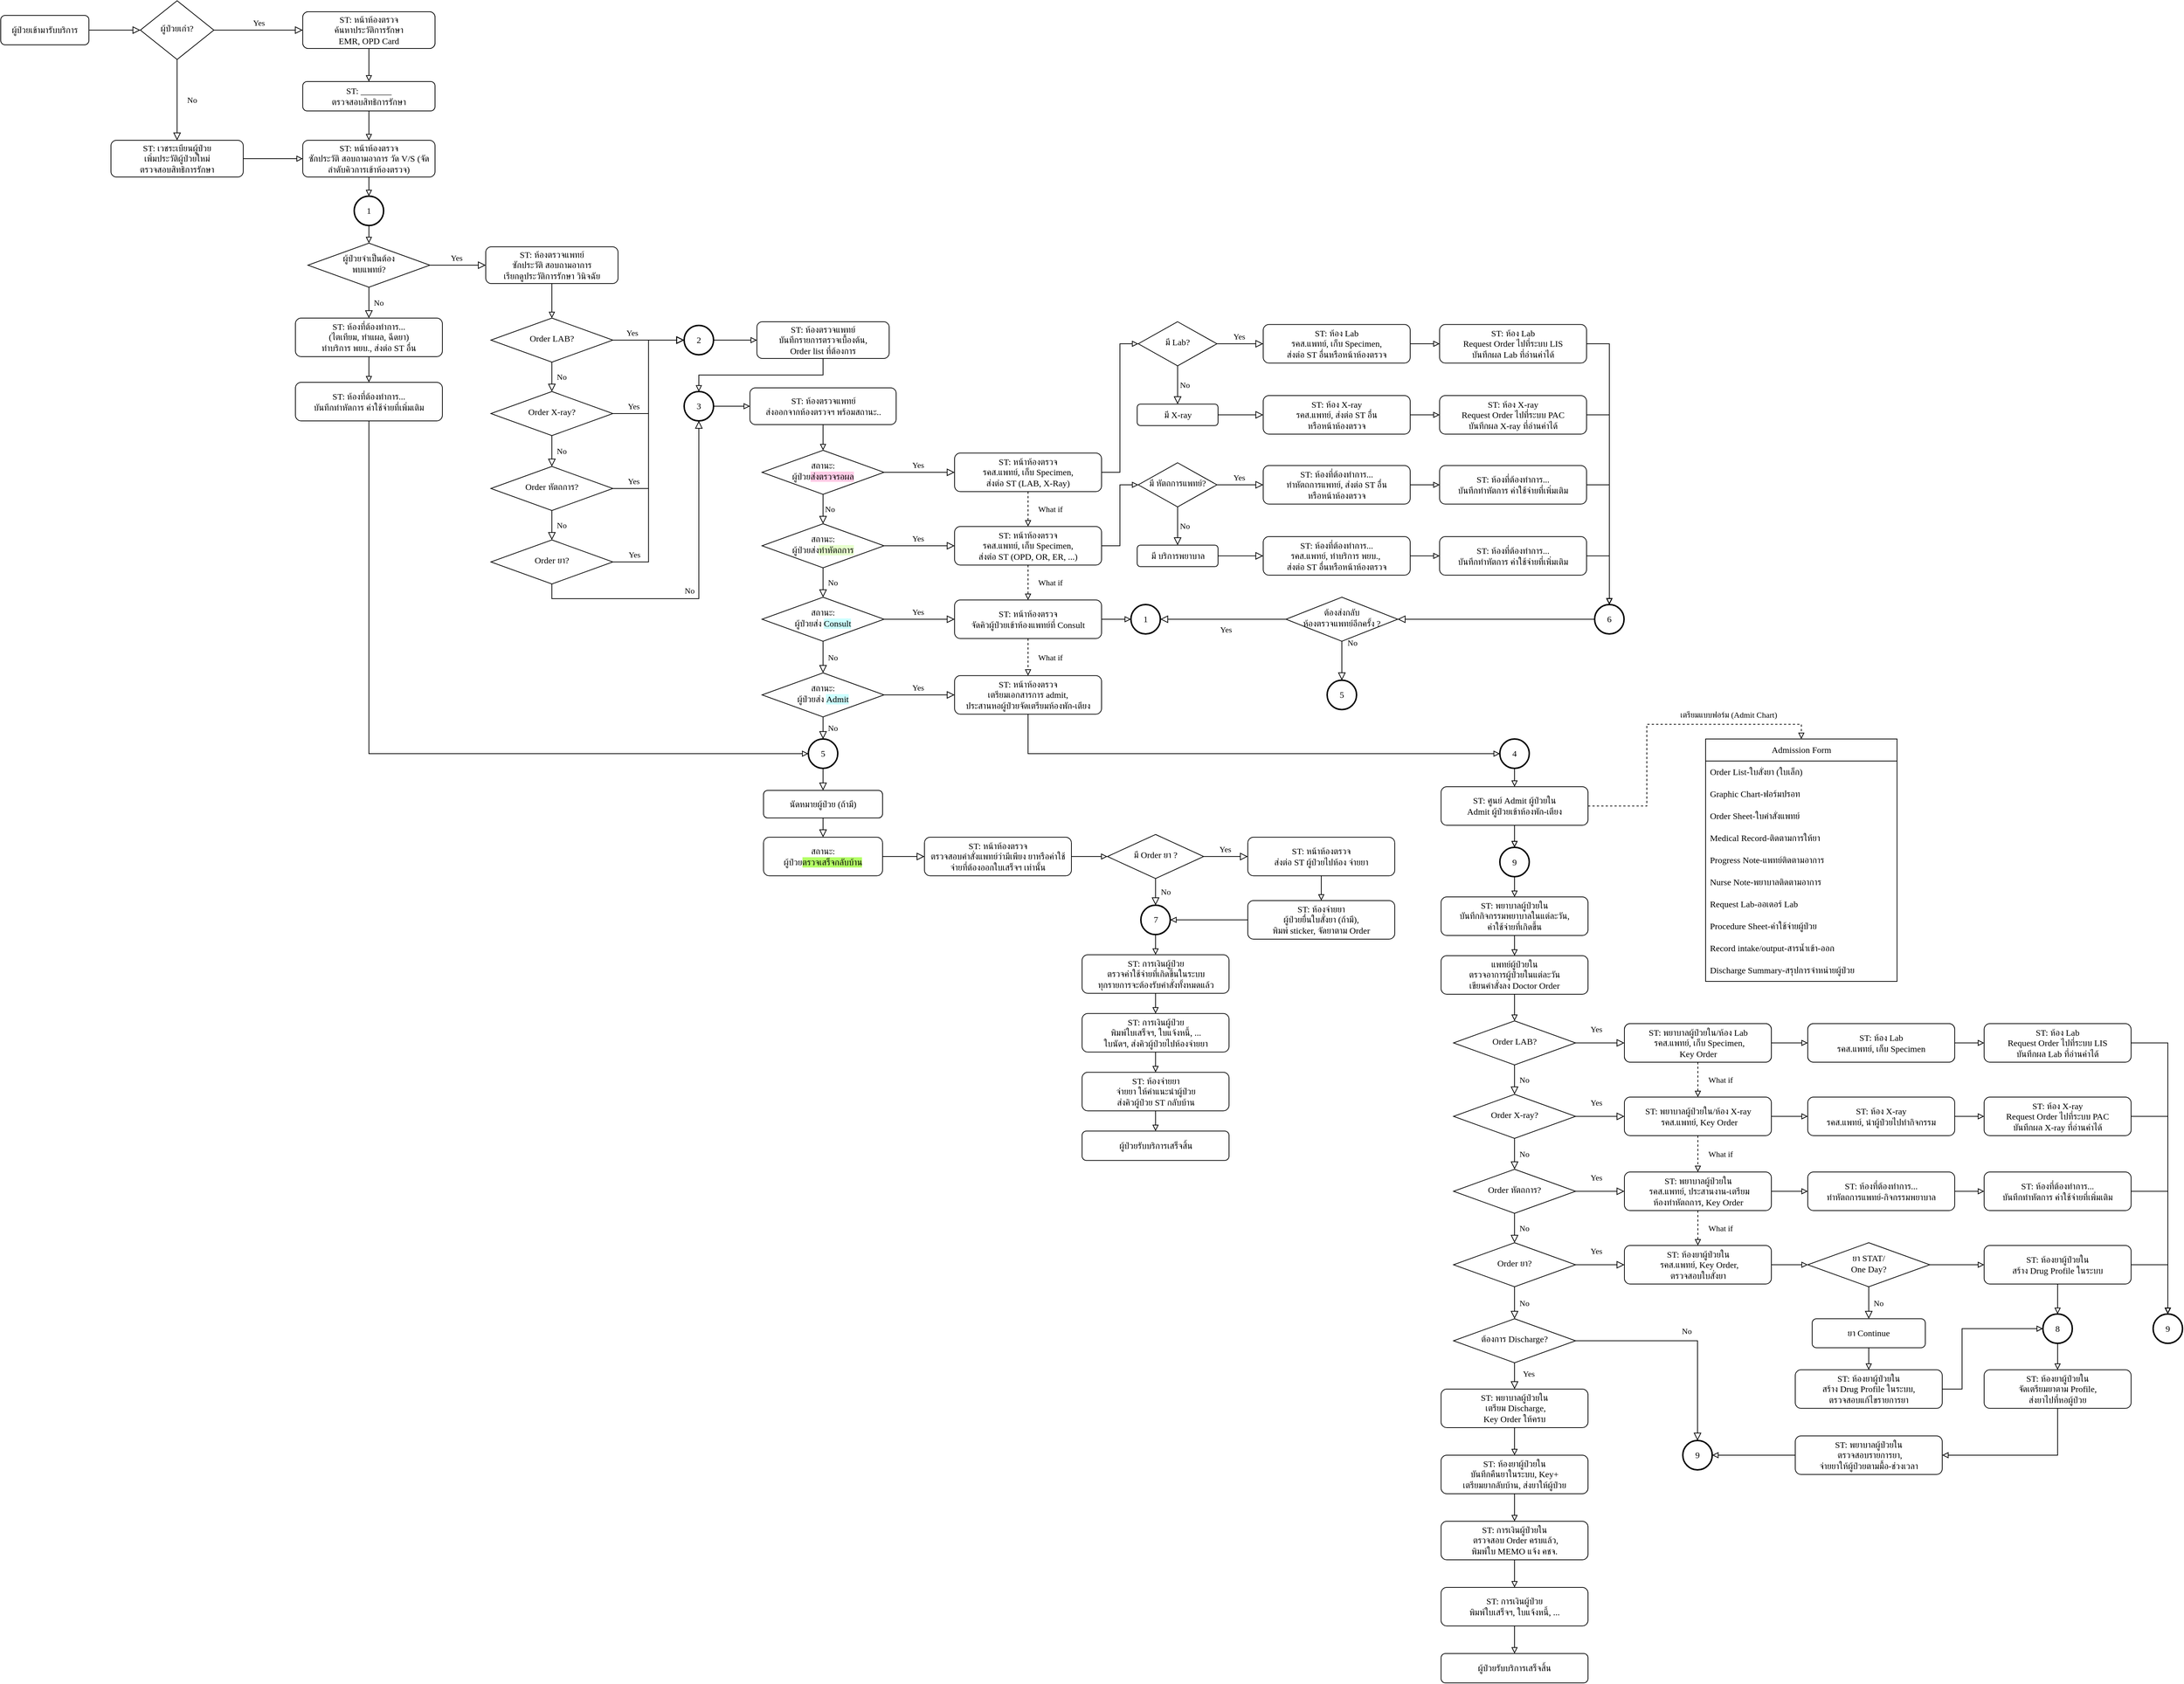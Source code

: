 <mxfile version="21.0.6" type="github" pages="2">
  <diagram id="C5RBs43oDa-KdzZeNtuy" name="OPD-IPD">
    <mxGraphModel dx="1386" dy="806" grid="1" gridSize="10" guides="1" tooltips="1" connect="1" arrows="1" fold="1" page="1" pageScale="1" pageWidth="827" pageHeight="1169" math="0" shadow="0">
      <root>
        <mxCell id="WIyWlLk6GJQsqaUBKTNV-0" />
        <mxCell id="WIyWlLk6GJQsqaUBKTNV-1" parent="WIyWlLk6GJQsqaUBKTNV-0" />
        <mxCell id="WIyWlLk6GJQsqaUBKTNV-2" value="" style="rounded=0;html=1;jettySize=auto;orthogonalLoop=1;fontSize=11;endArrow=block;endFill=0;endSize=8;strokeWidth=1;shadow=0;labelBackgroundColor=none;edgeStyle=orthogonalEdgeStyle;" parent="WIyWlLk6GJQsqaUBKTNV-1" source="WIyWlLk6GJQsqaUBKTNV-3" target="WIyWlLk6GJQsqaUBKTNV-6" edge="1">
          <mxGeometry relative="1" as="geometry" />
        </mxCell>
        <mxCell id="WIyWlLk6GJQsqaUBKTNV-3" value="ผู้ป่วยเข้ามารับบริการ" style="rounded=1;whiteSpace=wrap;html=1;fontSize=12;glass=0;strokeWidth=1;shadow=0;fontFamily=space mono;fontSource=https%3A%2F%2Ffonts.googleapis.com%2Fcss%3Ffamily%3Dspace%2Bmono;" parent="WIyWlLk6GJQsqaUBKTNV-1" vertex="1">
          <mxGeometry x="30" y="58" width="120" height="40" as="geometry" />
        </mxCell>
        <mxCell id="WIyWlLk6GJQsqaUBKTNV-4" value="No" style="rounded=0;html=1;jettySize=auto;orthogonalLoop=1;fontSize=11;endArrow=block;endFill=0;endSize=8;strokeWidth=1;shadow=0;labelBackgroundColor=none;edgeStyle=orthogonalEdgeStyle;fontFamily=space mono;fontSource=https%3A%2F%2Ffonts.googleapis.com%2Fcss%3Ffamily%3Dspace%2Bmono;exitX=0.5;exitY=1;exitDx=0;exitDy=0;" parent="WIyWlLk6GJQsqaUBKTNV-1" source="WIyWlLk6GJQsqaUBKTNV-6" target="WIyWlLk6GJQsqaUBKTNV-12" edge="1">
          <mxGeometry y="20" relative="1" as="geometry">
            <mxPoint as="offset" />
          </mxGeometry>
        </mxCell>
        <mxCell id="WIyWlLk6GJQsqaUBKTNV-5" value="Yes" style="edgeStyle=orthogonalEdgeStyle;rounded=0;html=1;jettySize=auto;orthogonalLoop=1;fontSize=11;endArrow=block;endFill=0;endSize=8;strokeWidth=1;shadow=0;labelBackgroundColor=none;fontFamily=space mono;fontSource=https%3A%2F%2Ffonts.googleapis.com%2Fcss%3Ffamily%3Dspace%2Bmono;" parent="WIyWlLk6GJQsqaUBKTNV-1" source="WIyWlLk6GJQsqaUBKTNV-6" target="WIyWlLk6GJQsqaUBKTNV-7" edge="1">
          <mxGeometry x="0.006" y="10" relative="1" as="geometry">
            <mxPoint as="offset" />
          </mxGeometry>
        </mxCell>
        <mxCell id="WIyWlLk6GJQsqaUBKTNV-6" value="ผู้ป่วยเก่า?" style="rhombus;whiteSpace=wrap;html=1;shadow=0;fontFamily=space mono;fontSize=12;align=center;strokeWidth=1;spacing=6;spacingTop=-4;fontSource=https%3A%2F%2Ffonts.googleapis.com%2Fcss%3Ffamily%3Dspace%2Bmono;" parent="WIyWlLk6GJQsqaUBKTNV-1" vertex="1">
          <mxGeometry x="220" y="38" width="100" height="80" as="geometry" />
        </mxCell>
        <mxCell id="1RqYY2e8a6liGjpJobrj-1" style="edgeStyle=orthogonalEdgeStyle;rounded=0;orthogonalLoop=1;jettySize=auto;html=1;entryX=0.5;entryY=0;entryDx=0;entryDy=0;endArrow=block;endFill=0;" parent="WIyWlLk6GJQsqaUBKTNV-1" source="WIyWlLk6GJQsqaUBKTNV-7" target="1RqYY2e8a6liGjpJobrj-0" edge="1">
          <mxGeometry relative="1" as="geometry" />
        </mxCell>
        <mxCell id="WIyWlLk6GJQsqaUBKTNV-7" value="ST: หน้าห้องตรวจ&lt;br&gt;ค้นหาประวัติการรักษา&lt;br&gt;EMR, OPD Card" style="rounded=1;whiteSpace=wrap;html=1;fontSize=12;glass=0;strokeWidth=1;shadow=0;fontFamily=space mono;fontSource=https%3A%2F%2Ffonts.googleapis.com%2Fcss%3Ffamily%3Dspace%2Bmono;" parent="WIyWlLk6GJQsqaUBKTNV-1" vertex="1">
          <mxGeometry x="441" y="53" width="180" height="50" as="geometry" />
        </mxCell>
        <mxCell id="WIyWlLk6GJQsqaUBKTNV-12" value="ST: เวชระเบียนผู้ป่วย&lt;br&gt;เพิ่มประวัติผู้ป่วยใหม่&lt;br&gt;ตรวจสอบสิทธิการรักษา" style="rounded=1;whiteSpace=wrap;html=1;fontSize=12;glass=0;strokeWidth=1;shadow=0;fontFamily=space mono;fontSource=https%3A%2F%2Ffonts.googleapis.com%2Fcss%3Ffamily%3Dspace%2Bmono;" parent="WIyWlLk6GJQsqaUBKTNV-1" vertex="1">
          <mxGeometry x="180" y="228" width="180" height="50" as="geometry" />
        </mxCell>
        <mxCell id="1RqYY2e8a6liGjpJobrj-0" value="ST: _______&lt;br&gt;ตรวจสอบสิทธิการรักษา" style="rounded=1;whiteSpace=wrap;html=1;fontSize=12;glass=0;strokeWidth=1;shadow=0;fontFamily=space mono;fontSource=https%3A%2F%2Ffonts.googleapis.com%2Fcss%3Ffamily%3Dspace%2Bmono;" parent="WIyWlLk6GJQsqaUBKTNV-1" vertex="1">
          <mxGeometry x="441" y="148" width="180" height="40" as="geometry" />
        </mxCell>
        <mxCell id="1RqYY2e8a6liGjpJobrj-3" value="ST: หน้าห้องตรวจ&lt;br&gt;ซักประวัติ สอบถามอาการ วัด V/S (จัดลำดับคิวการเข้าห้องตรวจ)" style="rounded=1;whiteSpace=wrap;html=1;fontSize=12;glass=0;strokeWidth=1;shadow=0;fontFamily=space mono;fontSource=https%3A%2F%2Ffonts.googleapis.com%2Fcss%3Ffamily%3Dspace%2Bmono;" parent="WIyWlLk6GJQsqaUBKTNV-1" vertex="1">
          <mxGeometry x="441" y="228" width="180" height="50" as="geometry" />
        </mxCell>
        <mxCell id="1RqYY2e8a6liGjpJobrj-6" style="edgeStyle=orthogonalEdgeStyle;rounded=0;orthogonalLoop=1;jettySize=auto;html=1;entryX=0.5;entryY=0;entryDx=0;entryDy=0;endArrow=block;endFill=0;exitX=0.5;exitY=1;exitDx=0;exitDy=0;" parent="WIyWlLk6GJQsqaUBKTNV-1" source="1RqYY2e8a6liGjpJobrj-0" target="1RqYY2e8a6liGjpJobrj-3" edge="1">
          <mxGeometry relative="1" as="geometry">
            <mxPoint x="541" y="113" as="sourcePoint" />
            <mxPoint x="541" y="158" as="targetPoint" />
          </mxGeometry>
        </mxCell>
        <mxCell id="1RqYY2e8a6liGjpJobrj-7" value="ST: ห้องตรวจแพทย์&lt;br&gt;ซักประวัติ สอบถามอาการ &lt;br&gt;เรียกดูประวัติการรักษา วินิจฉัย" style="rounded=1;whiteSpace=wrap;html=1;fontSize=12;glass=0;strokeWidth=1;shadow=0;fontFamily=space mono;fontSource=https%3A%2F%2Ffonts.googleapis.com%2Fcss%3Ffamily%3Dspace%2Bmono;" parent="WIyWlLk6GJQsqaUBKTNV-1" vertex="1">
          <mxGeometry x="690" y="373" width="180" height="50" as="geometry" />
        </mxCell>
        <mxCell id="1RqYY2e8a6liGjpJobrj-8" value="Order LAB?" style="rhombus;whiteSpace=wrap;html=1;shadow=0;fontFamily=space mono;fontSize=12;align=center;strokeWidth=1;spacing=6;spacingTop=-4;fontSource=https%3A%2F%2Ffonts.googleapis.com%2Fcss%3Ffamily%3Dspace%2Bmono;" parent="WIyWlLk6GJQsqaUBKTNV-1" vertex="1">
          <mxGeometry x="697" y="470" width="166" height="60" as="geometry" />
        </mxCell>
        <mxCell id="1RqYY2e8a6liGjpJobrj-9" value="Order X-ray?" style="rhombus;whiteSpace=wrap;html=1;shadow=0;fontFamily=space mono;fontSize=12;align=center;strokeWidth=1;spacing=6;spacingTop=-4;fontSource=https%3A%2F%2Ffonts.googleapis.com%2Fcss%3Ffamily%3Dspace%2Bmono;" parent="WIyWlLk6GJQsqaUBKTNV-1" vertex="1">
          <mxGeometry x="697" y="570" width="166" height="60" as="geometry" />
        </mxCell>
        <mxCell id="1RqYY2e8a6liGjpJobrj-10" value="Order หัตถการ?" style="rhombus;whiteSpace=wrap;html=1;shadow=0;fontFamily=space mono;fontSize=12;align=center;strokeWidth=1;spacing=6;spacingTop=-4;fontSource=https%3A%2F%2Ffonts.googleapis.com%2Fcss%3Ffamily%3Dspace%2Bmono;" parent="WIyWlLk6GJQsqaUBKTNV-1" vertex="1">
          <mxGeometry x="697" y="672" width="166" height="60" as="geometry" />
        </mxCell>
        <mxCell id="1RqYY2e8a6liGjpJobrj-11" style="edgeStyle=orthogonalEdgeStyle;rounded=0;orthogonalLoop=1;jettySize=auto;html=1;endArrow=block;endFill=0;exitX=0.5;exitY=1;exitDx=0;exitDy=0;entryX=0.5;entryY=0;entryDx=0;entryDy=0;entryPerimeter=0;" parent="WIyWlLk6GJQsqaUBKTNV-1" source="1RqYY2e8a6liGjpJobrj-3" target="qahBIfakXGSAEwPWHKox-19" edge="1">
          <mxGeometry relative="1" as="geometry">
            <mxPoint x="541" y="198" as="sourcePoint" />
            <mxPoint x="530" y="318" as="targetPoint" />
          </mxGeometry>
        </mxCell>
        <mxCell id="1RqYY2e8a6liGjpJobrj-12" value="Order ยา?" style="rhombus;whiteSpace=wrap;html=1;shadow=0;fontFamily=space mono;fontSize=12;align=center;strokeWidth=1;spacing=6;spacingTop=-4;fontSource=https%3A%2F%2Ffonts.googleapis.com%2Fcss%3Ffamily%3Dspace%2Bmono;" parent="WIyWlLk6GJQsqaUBKTNV-1" vertex="1">
          <mxGeometry x="697" y="772" width="166" height="60" as="geometry" />
        </mxCell>
        <mxCell id="1RqYY2e8a6liGjpJobrj-13" style="edgeStyle=orthogonalEdgeStyle;rounded=0;orthogonalLoop=1;jettySize=auto;html=1;entryX=0.5;entryY=0;entryDx=0;entryDy=0;endArrow=block;endFill=0;exitX=0.5;exitY=1;exitDx=0;exitDy=0;" parent="WIyWlLk6GJQsqaUBKTNV-1" source="1RqYY2e8a6liGjpJobrj-7" target="1RqYY2e8a6liGjpJobrj-8" edge="1">
          <mxGeometry relative="1" as="geometry">
            <mxPoint x="777" y="423" as="sourcePoint" />
            <mxPoint x="790" y="383" as="targetPoint" />
          </mxGeometry>
        </mxCell>
        <mxCell id="1RqYY2e8a6liGjpJobrj-14" value="No" style="rounded=0;html=1;jettySize=auto;orthogonalLoop=1;fontSize=11;endArrow=block;endFill=0;endSize=8;strokeWidth=1;shadow=0;labelBackgroundColor=none;edgeStyle=orthogonalEdgeStyle;fontFamily=space mono;fontSource=https%3A%2F%2Ffonts.googleapis.com%2Fcss%3Ffamily%3Dspace%2Bmono;exitX=0.5;exitY=1;exitDx=0;exitDy=0;entryX=0.5;entryY=0;entryDx=0;entryDy=0;" parent="WIyWlLk6GJQsqaUBKTNV-1" source="1RqYY2e8a6liGjpJobrj-8" target="1RqYY2e8a6liGjpJobrj-9" edge="1">
          <mxGeometry y="13" relative="1" as="geometry">
            <mxPoint as="offset" />
            <mxPoint x="776.71" y="390" as="sourcePoint" />
            <mxPoint x="776.71" y="500" as="targetPoint" />
          </mxGeometry>
        </mxCell>
        <mxCell id="1RqYY2e8a6liGjpJobrj-15" value="No" style="rounded=0;html=1;jettySize=auto;orthogonalLoop=1;fontSize=11;endArrow=block;endFill=0;endSize=8;strokeWidth=1;shadow=0;labelBackgroundColor=none;edgeStyle=orthogonalEdgeStyle;fontFamily=space mono;fontSource=https%3A%2F%2Ffonts.googleapis.com%2Fcss%3Ffamily%3Dspace%2Bmono;entryX=0.5;entryY=0;entryDx=0;entryDy=0;exitX=0.5;exitY=1;exitDx=0;exitDy=0;" parent="WIyWlLk6GJQsqaUBKTNV-1" source="1RqYY2e8a6liGjpJobrj-9" target="1RqYY2e8a6liGjpJobrj-10" edge="1">
          <mxGeometry y="13" relative="1" as="geometry">
            <mxPoint as="offset" />
            <mxPoint x="777" y="630" as="sourcePoint" />
            <mxPoint x="787" y="580" as="targetPoint" />
          </mxGeometry>
        </mxCell>
        <mxCell id="1RqYY2e8a6liGjpJobrj-16" value="No" style="rounded=0;html=1;jettySize=auto;orthogonalLoop=1;fontSize=11;endArrow=block;endFill=0;endSize=8;strokeWidth=1;shadow=0;labelBackgroundColor=none;edgeStyle=orthogonalEdgeStyle;fontFamily=space mono;fontSource=https%3A%2F%2Ffonts.googleapis.com%2Fcss%3Ffamily%3Dspace%2Bmono;entryX=0.5;entryY=0;entryDx=0;entryDy=0;exitX=0.5;exitY=1;exitDx=0;exitDy=0;" parent="WIyWlLk6GJQsqaUBKTNV-1" source="1RqYY2e8a6liGjpJobrj-10" target="1RqYY2e8a6liGjpJobrj-12" edge="1">
          <mxGeometry y="13" relative="1" as="geometry">
            <mxPoint as="offset" />
            <mxPoint x="787" y="642" as="sourcePoint" />
            <mxPoint x="780" y="762" as="targetPoint" />
          </mxGeometry>
        </mxCell>
        <mxCell id="1RqYY2e8a6liGjpJobrj-18" style="edgeStyle=orthogonalEdgeStyle;rounded=0;orthogonalLoop=1;jettySize=auto;html=1;entryX=0;entryY=0.5;entryDx=0;entryDy=0;endArrow=block;endFill=0;exitX=1;exitY=0.5;exitDx=0;exitDy=0;" parent="WIyWlLk6GJQsqaUBKTNV-1" source="WIyWlLk6GJQsqaUBKTNV-12" target="1RqYY2e8a6liGjpJobrj-3" edge="1">
          <mxGeometry relative="1" as="geometry">
            <mxPoint x="510" y="198" as="sourcePoint" />
            <mxPoint x="510" y="238" as="targetPoint" />
          </mxGeometry>
        </mxCell>
        <mxCell id="1RqYY2e8a6liGjpJobrj-19" value="ST: ห้องตรวจแพทย์&lt;br&gt;บันทึกรายการตรวจเบื้องต้น,&lt;br&gt;Order list ที่ต้องการ" style="rounded=1;whiteSpace=wrap;html=1;fontSize=12;glass=0;strokeWidth=1;shadow=0;fontFamily=space mono;fontSource=https%3A%2F%2Ffonts.googleapis.com%2Fcss%3Ffamily%3Dspace%2Bmono;" parent="WIyWlLk6GJQsqaUBKTNV-1" vertex="1">
          <mxGeometry x="1059" y="475" width="180" height="50" as="geometry" />
        </mxCell>
        <mxCell id="1RqYY2e8a6liGjpJobrj-24" value="&lt;font data-font-src=&quot;https://fonts.googleapis.com/css?family=space+mono&quot; face=&quot;space mono&quot;&gt;2&lt;/font&gt;" style="strokeWidth=2;html=1;shape=mxgraph.flowchart.start_2;whiteSpace=wrap;" parent="WIyWlLk6GJQsqaUBKTNV-1" vertex="1">
          <mxGeometry x="960" y="480" width="40" height="40" as="geometry" />
        </mxCell>
        <mxCell id="1RqYY2e8a6liGjpJobrj-25" style="edgeStyle=orthogonalEdgeStyle;rounded=0;orthogonalLoop=1;jettySize=auto;html=1;endArrow=block;endFill=0;entryX=0;entryY=0.5;entryDx=0;entryDy=0;exitX=1;exitY=0.5;exitDx=0;exitDy=0;exitPerimeter=0;" parent="WIyWlLk6GJQsqaUBKTNV-1" source="1RqYY2e8a6liGjpJobrj-24" target="1RqYY2e8a6liGjpJobrj-19" edge="1">
          <mxGeometry relative="1" as="geometry">
            <mxPoint x="1029" y="500" as="sourcePoint" />
            <mxPoint x="979" y="355" as="targetPoint" />
          </mxGeometry>
        </mxCell>
        <mxCell id="1RqYY2e8a6liGjpJobrj-26" value="Yes" style="edgeStyle=orthogonalEdgeStyle;rounded=0;html=1;jettySize=auto;orthogonalLoop=1;fontSize=11;endArrow=block;endFill=0;endSize=8;strokeWidth=1;shadow=0;labelBackgroundColor=none;fontFamily=space mono;fontSource=https%3A%2F%2Ffonts.googleapis.com%2Fcss%3Ffamily%3Dspace%2Bmono;exitX=1;exitY=0.5;exitDx=0;exitDy=0;entryX=0;entryY=0.5;entryDx=0;entryDy=0;entryPerimeter=0;" parent="WIyWlLk6GJQsqaUBKTNV-1" source="1RqYY2e8a6liGjpJobrj-8" target="1RqYY2e8a6liGjpJobrj-24" edge="1">
          <mxGeometry x="-0.468" y="10" relative="1" as="geometry">
            <mxPoint as="offset" />
            <mxPoint x="879" y="390" as="sourcePoint" />
            <mxPoint x="939" y="370" as="targetPoint" />
          </mxGeometry>
        </mxCell>
        <mxCell id="1RqYY2e8a6liGjpJobrj-27" value="Yes" style="edgeStyle=orthogonalEdgeStyle;rounded=0;html=1;jettySize=auto;orthogonalLoop=1;fontSize=11;endArrow=block;endFill=0;endSize=8;strokeWidth=1;shadow=0;labelBackgroundColor=none;fontFamily=space mono;fontSource=https%3A%2F%2Ffonts.googleapis.com%2Fcss%3Ffamily%3Dspace%2Bmono;entryX=0;entryY=0.5;entryDx=0;entryDy=0;entryPerimeter=0;" parent="WIyWlLk6GJQsqaUBKTNV-1" source="1RqYY2e8a6liGjpJobrj-9" target="1RqYY2e8a6liGjpJobrj-24" edge="1">
          <mxGeometry x="-0.723" y="10" relative="1" as="geometry">
            <mxPoint as="offset" />
            <mxPoint x="870" y="510" as="sourcePoint" />
            <mxPoint x="979" y="510" as="targetPoint" />
          </mxGeometry>
        </mxCell>
        <mxCell id="1RqYY2e8a6liGjpJobrj-28" value="Yes" style="edgeStyle=orthogonalEdgeStyle;rounded=0;html=1;jettySize=auto;orthogonalLoop=1;fontSize=11;endArrow=block;endFill=0;endSize=8;strokeWidth=1;shadow=0;labelBackgroundColor=none;fontFamily=space mono;fontSource=https%3A%2F%2Ffonts.googleapis.com%2Fcss%3Ffamily%3Dspace%2Bmono;entryX=0;entryY=0.5;entryDx=0;entryDy=0;entryPerimeter=0;exitX=1;exitY=0.5;exitDx=0;exitDy=0;" parent="WIyWlLk6GJQsqaUBKTNV-1" source="1RqYY2e8a6liGjpJobrj-10" target="1RqYY2e8a6liGjpJobrj-24" edge="1">
          <mxGeometry x="-0.812" y="10" relative="1" as="geometry">
            <mxPoint as="offset" />
            <mxPoint x="870" y="610" as="sourcePoint" />
            <mxPoint x="979" y="510" as="targetPoint" />
          </mxGeometry>
        </mxCell>
        <mxCell id="1RqYY2e8a6liGjpJobrj-29" value="Yes" style="edgeStyle=orthogonalEdgeStyle;rounded=0;html=1;jettySize=auto;orthogonalLoop=1;fontSize=11;endArrow=block;endFill=0;endSize=8;strokeWidth=1;shadow=0;labelBackgroundColor=none;fontFamily=space mono;fontSource=https%3A%2F%2Ffonts.googleapis.com%2Fcss%3Ffamily%3Dspace%2Bmono;entryX=0;entryY=0.5;entryDx=0;entryDy=0;entryPerimeter=0;exitX=1;exitY=0.5;exitDx=0;exitDy=0;" parent="WIyWlLk6GJQsqaUBKTNV-1" source="1RqYY2e8a6liGjpJobrj-12" target="1RqYY2e8a6liGjpJobrj-24" edge="1">
          <mxGeometry x="-0.858" y="10" relative="1" as="geometry">
            <mxPoint as="offset" />
            <mxPoint x="870" y="710" as="sourcePoint" />
            <mxPoint x="979" y="510" as="targetPoint" />
          </mxGeometry>
        </mxCell>
        <mxCell id="1RqYY2e8a6liGjpJobrj-31" value="ST: ห้องตรวจแพทย์&lt;br&gt;ส่งออกจากห้องตรวจฯ พร้อมสถานะ.." style="rounded=1;whiteSpace=wrap;html=1;fontSize=12;glass=0;strokeWidth=1;shadow=0;fontFamily=space mono;fontSource=https%3A%2F%2Ffonts.googleapis.com%2Fcss%3Ffamily%3Dspace%2Bmono;" parent="WIyWlLk6GJQsqaUBKTNV-1" vertex="1">
          <mxGeometry x="1049.5" y="565" width="199" height="50" as="geometry" />
        </mxCell>
        <mxCell id="1RqYY2e8a6liGjpJobrj-32" value="No" style="rounded=0;html=1;jettySize=auto;orthogonalLoop=1;fontSize=11;endArrow=block;endFill=0;endSize=8;strokeWidth=1;shadow=0;labelBackgroundColor=none;fontFamily=space mono;fontSource=https%3A%2F%2Ffonts.googleapis.com%2Fcss%3Ffamily%3Dspace%2Bmono;exitX=0.5;exitY=1;exitDx=0;exitDy=0;entryX=0.5;entryY=1;entryDx=0;entryDy=0;edgeStyle=orthogonalEdgeStyle;entryPerimeter=0;" parent="WIyWlLk6GJQsqaUBKTNV-1" source="1RqYY2e8a6liGjpJobrj-12" target="yvNfWJmXIzpKwHx-HULG-0" edge="1">
          <mxGeometry y="13" relative="1" as="geometry">
            <mxPoint as="offset" />
            <mxPoint x="779" y="842" as="sourcePoint" />
            <mxPoint x="780" y="882" as="targetPoint" />
          </mxGeometry>
        </mxCell>
        <mxCell id="1RqYY2e8a6liGjpJobrj-34" style="edgeStyle=orthogonalEdgeStyle;rounded=0;orthogonalLoop=1;jettySize=auto;html=1;endArrow=block;endFill=0;entryX=0.5;entryY=0;entryDx=0;entryDy=0;exitX=0.5;exitY=1;exitDx=0;exitDy=0;entryPerimeter=0;" parent="WIyWlLk6GJQsqaUBKTNV-1" source="1RqYY2e8a6liGjpJobrj-19" target="yvNfWJmXIzpKwHx-HULG-0" edge="1">
          <mxGeometry relative="1" as="geometry">
            <mxPoint x="621" y="510" as="sourcePoint" />
            <mxPoint x="651" y="510" as="targetPoint" />
          </mxGeometry>
        </mxCell>
        <mxCell id="1RqYY2e8a6liGjpJobrj-35" value="สถานะ:&lt;br&gt;ผู้ป่วย&lt;span style=&quot;background-color: rgb(255, 204, 230);&quot;&gt;&lt;font color=&quot;#000000&quot;&gt;ส่งตรวจรอผล&lt;/font&gt;&lt;/span&gt;" style="rhombus;whiteSpace=wrap;html=1;shadow=0;fontFamily=space mono;fontSize=12;align=center;strokeWidth=1;spacing=6;spacingTop=-4;fontSource=https%3A%2F%2Ffonts.googleapis.com%2Fcss%3Ffamily%3Dspace%2Bmono;" parent="WIyWlLk6GJQsqaUBKTNV-1" vertex="1">
          <mxGeometry x="1066" y="650" width="166" height="60" as="geometry" />
        </mxCell>
        <mxCell id="1RqYY2e8a6liGjpJobrj-36" value="สถานะ:&lt;br&gt;ผู้ป่วยส่ง&lt;font style=&quot;background-color: rgb(230, 255, 204);&quot; color=&quot;#000000&quot;&gt;ทำหัตถการ&lt;/font&gt;" style="rhombus;whiteSpace=wrap;html=1;shadow=0;fontFamily=space mono;fontSize=12;align=center;strokeWidth=1;spacing=6;spacingTop=-4;fontSource=https%3A%2F%2Ffonts.googleapis.com%2Fcss%3Ffamily%3Dspace%2Bmono;" parent="WIyWlLk6GJQsqaUBKTNV-1" vertex="1">
          <mxGeometry x="1066" y="750" width="166" height="60" as="geometry" />
        </mxCell>
        <mxCell id="1RqYY2e8a6liGjpJobrj-41" style="edgeStyle=orthogonalEdgeStyle;rounded=0;orthogonalLoop=1;jettySize=auto;html=1;endArrow=block;endFill=0;entryX=0.5;entryY=0;entryDx=0;entryDy=0;exitX=0.5;exitY=1;exitDx=0;exitDy=0;" parent="WIyWlLk6GJQsqaUBKTNV-1" source="1RqYY2e8a6liGjpJobrj-31" target="1RqYY2e8a6liGjpJobrj-35" edge="1">
          <mxGeometry relative="1" as="geometry">
            <mxPoint x="1149" y="620" as="sourcePoint" />
            <mxPoint x="1159" y="575" as="targetPoint" />
          </mxGeometry>
        </mxCell>
        <mxCell id="1RqYY2e8a6liGjpJobrj-42" value="สถานะ:&lt;br&gt;ผู้ป่วยส่ง &lt;font style=&quot;background-color: rgb(204, 255, 255);&quot; color=&quot;#000000&quot;&gt;Consult&lt;/font&gt;" style="rhombus;whiteSpace=wrap;html=1;shadow=0;fontFamily=space mono;fontSize=12;align=center;strokeWidth=1;spacing=6;spacingTop=-4;fontSource=https%3A%2F%2Ffonts.googleapis.com%2Fcss%3Ffamily%3Dspace%2Bmono;" parent="WIyWlLk6GJQsqaUBKTNV-1" vertex="1">
          <mxGeometry x="1066" y="850" width="166" height="60" as="geometry" />
        </mxCell>
        <mxCell id="1RqYY2e8a6liGjpJobrj-45" value="ST: หน้าห้องตรวจ&lt;br&gt;รคส.แพทย์, เก็บ Specimen,&lt;br&gt;ส่งต่อ ST (LAB, X-Ray)" style="rounded=1;whiteSpace=wrap;html=1;fontSize=12;glass=0;strokeWidth=1;shadow=0;fontFamily=space mono;fontSource=https%3A%2F%2Ffonts.googleapis.com%2Fcss%3Ffamily%3Dspace%2Bmono;" parent="WIyWlLk6GJQsqaUBKTNV-1" vertex="1">
          <mxGeometry x="1328" y="653.75" width="200" height="52.5" as="geometry" />
        </mxCell>
        <mxCell id="1RqYY2e8a6liGjpJobrj-46" value="ST: หน้าห้องตรวจ&lt;br&gt;รคส.แพทย์, เก็บ Specimen,&lt;br&gt;ส่งต่อ ST (OPD, OR, ER, ...)" style="rounded=1;whiteSpace=wrap;html=1;fontSize=12;glass=0;strokeWidth=1;shadow=0;fontFamily=space mono;fontSource=https%3A%2F%2Ffonts.googleapis.com%2Fcss%3Ffamily%3Dspace%2Bmono;" parent="WIyWlLk6GJQsqaUBKTNV-1" vertex="1">
          <mxGeometry x="1328" y="753.75" width="200" height="52.5" as="geometry" />
        </mxCell>
        <mxCell id="1RqYY2e8a6liGjpJobrj-47" value="ST: หน้าห้องตรวจ&lt;br&gt;จัดคิวผู้ป่วยเข้าห้องแพทย์ที่ Consult" style="rounded=1;whiteSpace=wrap;html=1;fontSize=12;glass=0;strokeWidth=1;shadow=0;fontFamily=space mono;fontSource=https%3A%2F%2Ffonts.googleapis.com%2Fcss%3Ffamily%3Dspace%2Bmono;" parent="WIyWlLk6GJQsqaUBKTNV-1" vertex="1">
          <mxGeometry x="1328" y="853.75" width="200" height="52.5" as="geometry" />
        </mxCell>
        <mxCell id="1RqYY2e8a6liGjpJobrj-48" value="ST: หน้าห้องตรวจ&lt;br&gt;ตรวจสอบคำสั่งแพทย์ว่ามีเพียง ยาหรือค่าใช้จ่ายที่ต้องออกใบเสร็จฯ เท่านั้น" style="rounded=1;whiteSpace=wrap;html=1;fontSize=12;glass=0;strokeWidth=1;shadow=0;fontFamily=space mono;fontSource=https%3A%2F%2Ffonts.googleapis.com%2Fcss%3Ffamily%3Dspace%2Bmono;" parent="WIyWlLk6GJQsqaUBKTNV-1" vertex="1">
          <mxGeometry x="1287" y="1176.75" width="200" height="52.5" as="geometry" />
        </mxCell>
        <mxCell id="1RqYY2e8a6liGjpJobrj-49" value="No" style="rounded=0;html=1;jettySize=auto;orthogonalLoop=1;fontSize=11;endArrow=block;endFill=0;endSize=8;strokeWidth=1;shadow=0;labelBackgroundColor=none;fontFamily=space mono;fontSource=https%3A%2F%2Ffonts.googleapis.com%2Fcss%3Ffamily%3Dspace%2Bmono;exitX=0.5;exitY=1;exitDx=0;exitDy=0;entryX=0.5;entryY=0;entryDx=0;entryDy=0;edgeStyle=orthogonalEdgeStyle;" parent="WIyWlLk6GJQsqaUBKTNV-1" source="1RqYY2e8a6liGjpJobrj-36" target="1RqYY2e8a6liGjpJobrj-42" edge="1">
          <mxGeometry y="13" relative="1" as="geometry">
            <mxPoint as="offset" />
            <mxPoint x="816" y="840" as="sourcePoint" />
            <mxPoint x="816" y="890" as="targetPoint" />
          </mxGeometry>
        </mxCell>
        <mxCell id="1RqYY2e8a6liGjpJobrj-50" value="No" style="rounded=0;html=1;jettySize=auto;orthogonalLoop=1;fontSize=11;endArrow=block;endFill=0;endSize=8;strokeWidth=1;shadow=0;labelBackgroundColor=none;fontFamily=space mono;fontSource=https%3A%2F%2Ffonts.googleapis.com%2Fcss%3Ffamily%3Dspace%2Bmono;exitX=0.5;exitY=1;exitDx=0;exitDy=0;edgeStyle=orthogonalEdgeStyle;entryX=0.5;entryY=0;entryDx=0;entryDy=0;" parent="WIyWlLk6GJQsqaUBKTNV-1" source="1RqYY2e8a6liGjpJobrj-35" target="1RqYY2e8a6liGjpJobrj-36" edge="1">
          <mxGeometry y="9" relative="1" as="geometry">
            <mxPoint as="offset" />
            <mxPoint x="1159" y="820" as="sourcePoint" />
            <mxPoint x="1149" y="750" as="targetPoint" />
          </mxGeometry>
        </mxCell>
        <mxCell id="1RqYY2e8a6liGjpJobrj-51" value="No" style="rounded=0;html=1;jettySize=auto;orthogonalLoop=1;fontSize=11;endArrow=block;endFill=0;endSize=8;strokeWidth=1;shadow=0;labelBackgroundColor=none;fontFamily=space mono;fontSource=https%3A%2F%2Ffonts.googleapis.com%2Fcss%3Ffamily%3Dspace%2Bmono;edgeStyle=orthogonalEdgeStyle;exitX=0.5;exitY=1;exitDx=0;exitDy=0;entryX=0.5;entryY=0;entryDx=0;entryDy=0;" parent="WIyWlLk6GJQsqaUBKTNV-1" source="1RqYY2e8a6liGjpJobrj-42" target="yvNfWJmXIzpKwHx-HULG-2" edge="1">
          <mxGeometry y="13" relative="1" as="geometry">
            <mxPoint as="offset" />
            <mxPoint x="1148" y="910" as="sourcePoint" />
            <mxPoint x="1149.0" y="950" as="targetPoint" />
          </mxGeometry>
        </mxCell>
        <mxCell id="1RqYY2e8a6liGjpJobrj-52" value="Yes" style="edgeStyle=orthogonalEdgeStyle;rounded=0;html=1;jettySize=auto;orthogonalLoop=1;fontSize=11;endArrow=block;endFill=0;endSize=8;strokeWidth=1;shadow=0;labelBackgroundColor=none;fontFamily=space mono;fontSource=https%3A%2F%2Ffonts.googleapis.com%2Fcss%3Ffamily%3Dspace%2Bmono;exitX=1;exitY=0.5;exitDx=0;exitDy=0;entryX=0;entryY=0.5;entryDx=0;entryDy=0;" parent="WIyWlLk6GJQsqaUBKTNV-1" source="1RqYY2e8a6liGjpJobrj-35" target="1RqYY2e8a6liGjpJobrj-45" edge="1">
          <mxGeometry x="-0.042" y="10" relative="1" as="geometry">
            <mxPoint as="offset" />
            <mxPoint x="899" y="510" as="sourcePoint" />
            <mxPoint x="999" y="510" as="targetPoint" />
          </mxGeometry>
        </mxCell>
        <mxCell id="1RqYY2e8a6liGjpJobrj-54" value="Yes" style="edgeStyle=orthogonalEdgeStyle;rounded=0;html=1;jettySize=auto;orthogonalLoop=1;fontSize=11;endArrow=block;endFill=0;endSize=8;strokeWidth=1;shadow=0;labelBackgroundColor=none;fontFamily=space mono;fontSource=https%3A%2F%2Ffonts.googleapis.com%2Fcss%3Ffamily%3Dspace%2Bmono;exitX=1;exitY=0.5;exitDx=0;exitDy=0;entryX=0;entryY=0.5;entryDx=0;entryDy=0;" parent="WIyWlLk6GJQsqaUBKTNV-1" source="1RqYY2e8a6liGjpJobrj-36" target="1RqYY2e8a6liGjpJobrj-46" edge="1">
          <mxGeometry x="-0.042" y="10" relative="1" as="geometry">
            <mxPoint as="offset" />
            <mxPoint x="1242" y="690" as="sourcePoint" />
            <mxPoint x="1318" y="780" as="targetPoint" />
          </mxGeometry>
        </mxCell>
        <mxCell id="1RqYY2e8a6liGjpJobrj-55" value="Yes" style="edgeStyle=orthogonalEdgeStyle;rounded=0;html=1;jettySize=auto;orthogonalLoop=1;fontSize=11;endArrow=block;endFill=0;endSize=8;strokeWidth=1;shadow=0;labelBackgroundColor=none;fontFamily=space mono;fontSource=https%3A%2F%2Ffonts.googleapis.com%2Fcss%3Ffamily%3Dspace%2Bmono;entryX=0;entryY=0.5;entryDx=0;entryDy=0;" parent="WIyWlLk6GJQsqaUBKTNV-1" source="1RqYY2e8a6liGjpJobrj-42" target="1RqYY2e8a6liGjpJobrj-47" edge="1">
          <mxGeometry x="-0.042" y="10" relative="1" as="geometry">
            <mxPoint as="offset" />
            <mxPoint x="1242" y="790" as="sourcePoint" />
            <mxPoint x="1328" y="880" as="targetPoint" />
          </mxGeometry>
        </mxCell>
        <mxCell id="1RqYY2e8a6liGjpJobrj-57" value="" style="edgeStyle=orthogonalEdgeStyle;rounded=0;html=1;jettySize=auto;orthogonalLoop=1;fontSize=11;endArrow=block;endFill=0;endSize=8;strokeWidth=1;shadow=0;labelBackgroundColor=none;fontFamily=space mono;fontSource=https%3A%2F%2Ffonts.googleapis.com%2Fcss%3Ffamily%3Dspace%2Bmono;entryX=0;entryY=0.5;entryDx=0;entryDy=0;exitX=1;exitY=0.5;exitDx=0;exitDy=0;" parent="WIyWlLk6GJQsqaUBKTNV-1" source="qahBIfakXGSAEwPWHKox-28" target="1RqYY2e8a6liGjpJobrj-48" edge="1">
          <mxGeometry x="-0.042" y="10" relative="1" as="geometry">
            <mxPoint as="offset" />
            <mxPoint x="1231.0" y="1203" as="sourcePoint" />
            <mxPoint x="1337" y="1113" as="targetPoint" />
          </mxGeometry>
        </mxCell>
        <mxCell id="1RqYY2e8a6liGjpJobrj-58" style="edgeStyle=orthogonalEdgeStyle;rounded=0;orthogonalLoop=1;jettySize=auto;html=1;endArrow=block;endFill=0;entryX=0.5;entryY=0;entryDx=0;entryDy=0;exitX=0.5;exitY=1;exitDx=0;exitDy=0;dashed=1;" parent="WIyWlLk6GJQsqaUBKTNV-1" source="1RqYY2e8a6liGjpJobrj-45" target="1RqYY2e8a6liGjpJobrj-46" edge="1">
          <mxGeometry relative="1" as="geometry">
            <mxPoint x="1159" y="625" as="sourcePoint" />
            <mxPoint x="1159" y="660" as="targetPoint" />
            <Array as="points">
              <mxPoint x="1428" y="730" />
              <mxPoint x="1428" y="730" />
            </Array>
          </mxGeometry>
        </mxCell>
        <mxCell id="1RqYY2e8a6liGjpJobrj-63" value="What if" style="edgeLabel;html=1;align=center;verticalAlign=middle;resizable=0;points=[];fontFamily=space mono;fontSource=https%3A%2F%2Ffonts.googleapis.com%2Fcss%3Ffamily%3Dspace%2Bmono;" parent="1RqYY2e8a6liGjpJobrj-58" vertex="1" connectable="0">
          <mxGeometry x="0.288" y="-1" relative="1" as="geometry">
            <mxPoint x="31" y="-7" as="offset" />
          </mxGeometry>
        </mxCell>
        <mxCell id="1RqYY2e8a6liGjpJobrj-64" style="edgeStyle=orthogonalEdgeStyle;rounded=0;orthogonalLoop=1;jettySize=auto;html=1;endArrow=block;endFill=0;entryX=0.5;entryY=0;entryDx=0;entryDy=0;exitX=0.5;exitY=1;exitDx=0;exitDy=0;dashed=1;" parent="WIyWlLk6GJQsqaUBKTNV-1" source="1RqYY2e8a6liGjpJobrj-46" target="1RqYY2e8a6liGjpJobrj-47" edge="1">
          <mxGeometry relative="1" as="geometry">
            <mxPoint x="1438" y="716" as="sourcePoint" />
            <mxPoint x="1438" y="764" as="targetPoint" />
            <Array as="points">
              <mxPoint x="1428" y="830" />
              <mxPoint x="1428" y="830" />
            </Array>
          </mxGeometry>
        </mxCell>
        <mxCell id="1RqYY2e8a6liGjpJobrj-65" value="What if" style="edgeLabel;html=1;align=center;verticalAlign=middle;resizable=0;points=[];fontFamily=space mono;fontSource=https%3A%2F%2Ffonts.googleapis.com%2Fcss%3Ffamily%3Dspace%2Bmono;" parent="1RqYY2e8a6liGjpJobrj-64" vertex="1" connectable="0">
          <mxGeometry x="0.288" y="-1" relative="1" as="geometry">
            <mxPoint x="31" y="-7" as="offset" />
          </mxGeometry>
        </mxCell>
        <mxCell id="1RqYY2e8a6liGjpJobrj-66" style="edgeStyle=orthogonalEdgeStyle;rounded=0;orthogonalLoop=1;jettySize=auto;html=1;endArrow=block;endFill=0;entryX=0.5;entryY=0;entryDx=0;entryDy=0;exitX=0.5;exitY=1;exitDx=0;exitDy=0;dashed=1;" parent="WIyWlLk6GJQsqaUBKTNV-1" source="1RqYY2e8a6liGjpJobrj-47" target="yvNfWJmXIzpKwHx-HULG-3" edge="1">
          <mxGeometry relative="1" as="geometry">
            <mxPoint x="1438" y="716" as="sourcePoint" />
            <mxPoint x="1438" y="764" as="targetPoint" />
            <Array as="points" />
          </mxGeometry>
        </mxCell>
        <mxCell id="1RqYY2e8a6liGjpJobrj-67" value="What if" style="edgeLabel;html=1;align=center;verticalAlign=middle;resizable=0;points=[];fontFamily=space mono;fontSource=https%3A%2F%2Ffonts.googleapis.com%2Fcss%3Ffamily%3Dspace%2Bmono;" parent="1RqYY2e8a6liGjpJobrj-66" vertex="1" connectable="0">
          <mxGeometry x="0.288" y="-1" relative="1" as="geometry">
            <mxPoint x="31" y="-7" as="offset" />
          </mxGeometry>
        </mxCell>
        <mxCell id="1RqYY2e8a6liGjpJobrj-68" value="ST: ห้อง Lab&lt;br&gt;รคส.แพทย์, เก็บ Specimen,&lt;br&gt;ส่งต่อ ST อื่นหรือหน้าห้องตรวจ" style="rounded=1;whiteSpace=wrap;html=1;fontSize=12;glass=0;strokeWidth=1;shadow=0;fontFamily=space mono;fontSource=https%3A%2F%2Ffonts.googleapis.com%2Fcss%3Ffamily%3Dspace%2Bmono;" parent="WIyWlLk6GJQsqaUBKTNV-1" vertex="1">
          <mxGeometry x="1748" y="478.75" width="200" height="52.5" as="geometry" />
        </mxCell>
        <mxCell id="1RqYY2e8a6liGjpJobrj-69" value="ST: ห้อง X-ray&lt;br&gt;รคส.แพทย์,&amp;nbsp;ส่งต่อ ST อื่น&lt;br&gt;หรือหน้าห้องตรวจ" style="rounded=1;whiteSpace=wrap;html=1;fontSize=12;glass=0;strokeWidth=1;shadow=0;fontFamily=space mono;fontSource=https%3A%2F%2Ffonts.googleapis.com%2Fcss%3Ffamily%3Dspace%2Bmono;" parent="WIyWlLk6GJQsqaUBKTNV-1" vertex="1">
          <mxGeometry x="1748" y="575.5" width="200" height="52.5" as="geometry" />
        </mxCell>
        <mxCell id="1RqYY2e8a6liGjpJobrj-70" style="edgeStyle=orthogonalEdgeStyle;rounded=0;orthogonalLoop=1;jettySize=auto;html=1;endArrow=block;endFill=0;entryX=0;entryY=0.5;entryDx=0;entryDy=0;exitX=1;exitY=0.5;exitDx=0;exitDy=0;" parent="WIyWlLk6GJQsqaUBKTNV-1" source="1RqYY2e8a6liGjpJobrj-45" target="1RqYY2e8a6liGjpJobrj-71" edge="1">
          <mxGeometry relative="1" as="geometry">
            <mxPoint x="1708" y="596.75" as="sourcePoint" />
            <mxPoint x="1279" y="538.75" as="targetPoint" />
          </mxGeometry>
        </mxCell>
        <mxCell id="1RqYY2e8a6liGjpJobrj-71" value="มี Lab?" style="rhombus;whiteSpace=wrap;html=1;shadow=0;fontFamily=space mono;fontSize=12;align=center;strokeWidth=1;spacing=6;spacingTop=-4;fontSource=https%3A%2F%2Ffonts.googleapis.com%2Fcss%3Ffamily%3Dspace%2Bmono;" parent="WIyWlLk6GJQsqaUBKTNV-1" vertex="1">
          <mxGeometry x="1578" y="475" width="107" height="60" as="geometry" />
        </mxCell>
        <mxCell id="1RqYY2e8a6liGjpJobrj-73" value="Yes" style="edgeStyle=orthogonalEdgeStyle;rounded=0;html=1;jettySize=auto;orthogonalLoop=1;fontSize=11;endArrow=block;endFill=0;endSize=8;strokeWidth=1;shadow=0;labelBackgroundColor=none;fontFamily=space mono;fontSource=https%3A%2F%2Ffonts.googleapis.com%2Fcss%3Ffamily%3Dspace%2Bmono;exitX=1;exitY=0.5;exitDx=0;exitDy=0;entryX=0;entryY=0.5;entryDx=0;entryDy=0;" parent="WIyWlLk6GJQsqaUBKTNV-1" source="1RqYY2e8a6liGjpJobrj-71" target="1RqYY2e8a6liGjpJobrj-68" edge="1">
          <mxGeometry x="-0.042" y="10" relative="1" as="geometry">
            <mxPoint as="offset" />
            <mxPoint x="1242" y="675" as="sourcePoint" />
            <mxPoint x="1338" y="675" as="targetPoint" />
          </mxGeometry>
        </mxCell>
        <mxCell id="1RqYY2e8a6liGjpJobrj-74" value="No" style="rounded=0;html=1;jettySize=auto;orthogonalLoop=1;fontSize=11;endArrow=block;endFill=0;endSize=8;strokeWidth=1;shadow=0;labelBackgroundColor=none;fontFamily=space mono;fontSource=https%3A%2F%2Ffonts.googleapis.com%2Fcss%3Ffamily%3Dspace%2Bmono;exitX=0.5;exitY=1;exitDx=0;exitDy=0;edgeStyle=orthogonalEdgeStyle;entryX=0.5;entryY=0;entryDx=0;entryDy=0;" parent="WIyWlLk6GJQsqaUBKTNV-1" source="1RqYY2e8a6liGjpJobrj-71" target="qahBIfakXGSAEwPWHKox-30" edge="1">
          <mxGeometry y="9" relative="1" as="geometry">
            <mxPoint as="offset" />
            <mxPoint x="1159" y="705" as="sourcePoint" />
            <mxPoint x="1631.5" y="571.75" as="targetPoint" />
          </mxGeometry>
        </mxCell>
        <mxCell id="1RqYY2e8a6liGjpJobrj-75" value="" style="edgeStyle=orthogonalEdgeStyle;rounded=0;html=1;jettySize=auto;orthogonalLoop=1;fontSize=11;endArrow=block;endFill=0;endSize=8;strokeWidth=1;shadow=0;labelBackgroundColor=none;fontFamily=space mono;fontSource=https%3A%2F%2Ffonts.googleapis.com%2Fcss%3Ffamily%3Dspace%2Bmono;exitX=1;exitY=0.5;exitDx=0;exitDy=0;entryX=0;entryY=0.5;entryDx=0;entryDy=0;" parent="WIyWlLk6GJQsqaUBKTNV-1" source="qahBIfakXGSAEwPWHKox-30" target="1RqYY2e8a6liGjpJobrj-69" edge="1">
          <mxGeometry x="-0.042" y="10" relative="1" as="geometry">
            <mxPoint as="offset" />
            <mxPoint x="1685" y="601.75" as="sourcePoint" />
            <mxPoint x="1758" y="508" as="targetPoint" />
          </mxGeometry>
        </mxCell>
        <mxCell id="1RqYY2e8a6liGjpJobrj-76" value="ST: ห้อง Lab&lt;br&gt;Request Order ไปที่ระบบ LIS&lt;br&gt;บันทึกผล Lab ที่อ่านค่าได้" style="rounded=1;whiteSpace=wrap;html=1;fontSize=12;glass=0;strokeWidth=1;shadow=0;fontFamily=space mono;fontSource=https%3A%2F%2Ffonts.googleapis.com%2Fcss%3Ffamily%3Dspace%2Bmono;" parent="WIyWlLk6GJQsqaUBKTNV-1" vertex="1">
          <mxGeometry x="1988" y="478.75" width="200" height="52.5" as="geometry" />
        </mxCell>
        <mxCell id="1RqYY2e8a6liGjpJobrj-77" value="ST: ห้อง X-ray&lt;br&gt;Request Order ไปที่ระบบ PAC&lt;br&gt;บันทึกผล X-ray ที่อ่านค่าได้" style="rounded=1;whiteSpace=wrap;html=1;fontSize=12;glass=0;strokeWidth=1;shadow=0;fontFamily=space mono;fontSource=https%3A%2F%2Ffonts.googleapis.com%2Fcss%3Ffamily%3Dspace%2Bmono;" parent="WIyWlLk6GJQsqaUBKTNV-1" vertex="1">
          <mxGeometry x="1988" y="575.5" width="200" height="52.5" as="geometry" />
        </mxCell>
        <mxCell id="1RqYY2e8a6liGjpJobrj-78" style="edgeStyle=orthogonalEdgeStyle;rounded=0;orthogonalLoop=1;jettySize=auto;html=1;endArrow=block;endFill=0;entryX=0;entryY=0.5;entryDx=0;entryDy=0;exitX=1;exitY=0.5;exitDx=0;exitDy=0;" parent="WIyWlLk6GJQsqaUBKTNV-1" source="1RqYY2e8a6liGjpJobrj-68" target="1RqYY2e8a6liGjpJobrj-76" edge="1">
          <mxGeometry relative="1" as="geometry">
            <mxPoint x="1948" y="505" as="sourcePoint" />
            <mxPoint x="1159" y="560" as="targetPoint" />
          </mxGeometry>
        </mxCell>
        <mxCell id="1RqYY2e8a6liGjpJobrj-79" style="edgeStyle=orthogonalEdgeStyle;rounded=0;orthogonalLoop=1;jettySize=auto;html=1;endArrow=block;endFill=0;entryX=0;entryY=0.5;entryDx=0;entryDy=0;exitX=1;exitY=0.5;exitDx=0;exitDy=0;" parent="WIyWlLk6GJQsqaUBKTNV-1" source="1RqYY2e8a6liGjpJobrj-69" target="1RqYY2e8a6liGjpJobrj-77" edge="1">
          <mxGeometry relative="1" as="geometry">
            <mxPoint x="1958" y="515" as="sourcePoint" />
            <mxPoint x="1998" y="515" as="targetPoint" />
          </mxGeometry>
        </mxCell>
        <mxCell id="qahBIfakXGSAEwPWHKox-0" value="ST: ห้องที่ต้องทำการ...&lt;br&gt;ทำหัตถการแพทย์,&amp;nbsp;ส่งต่อ ST อื่น&lt;br&gt;หรือหน้าห้องตรวจ" style="rounded=1;whiteSpace=wrap;html=1;fontSize=12;glass=0;strokeWidth=1;shadow=0;fontFamily=space mono;fontSource=https%3A%2F%2Ffonts.googleapis.com%2Fcss%3Ffamily%3Dspace%2Bmono;" parent="WIyWlLk6GJQsqaUBKTNV-1" vertex="1">
          <mxGeometry x="1748" y="670.75" width="200" height="52.5" as="geometry" />
        </mxCell>
        <mxCell id="qahBIfakXGSAEwPWHKox-1" value="ST: ห้องที่ต้องทำการ...&lt;br&gt;รคส.แพทย์, ทำบริการ พยบ.,&amp;nbsp;&lt;br&gt;ส่งต่อ ST อื่นหรือหน้าห้องตรวจ" style="rounded=1;whiteSpace=wrap;html=1;fontSize=12;glass=0;strokeWidth=1;shadow=0;fontFamily=space mono;fontSource=https%3A%2F%2Ffonts.googleapis.com%2Fcss%3Ffamily%3Dspace%2Bmono;" parent="WIyWlLk6GJQsqaUBKTNV-1" vertex="1">
          <mxGeometry x="1748" y="767.5" width="200" height="52.5" as="geometry" />
        </mxCell>
        <mxCell id="qahBIfakXGSAEwPWHKox-2" value="มี หัตถการแพทย์?" style="rhombus;whiteSpace=wrap;html=1;shadow=0;fontFamily=space mono;fontSize=12;align=center;strokeWidth=1;spacing=6;spacingTop=-4;fontSource=https%3A%2F%2Ffonts.googleapis.com%2Fcss%3Ffamily%3Dspace%2Bmono;" parent="WIyWlLk6GJQsqaUBKTNV-1" vertex="1">
          <mxGeometry x="1578" y="667" width="107" height="60" as="geometry" />
        </mxCell>
        <mxCell id="qahBIfakXGSAEwPWHKox-4" value="Yes" style="edgeStyle=orthogonalEdgeStyle;rounded=0;html=1;jettySize=auto;orthogonalLoop=1;fontSize=11;endArrow=block;endFill=0;endSize=8;strokeWidth=1;shadow=0;labelBackgroundColor=none;fontFamily=space mono;fontSource=https%3A%2F%2Ffonts.googleapis.com%2Fcss%3Ffamily%3Dspace%2Bmono;exitX=1;exitY=0.5;exitDx=0;exitDy=0;entryX=0;entryY=0.5;entryDx=0;entryDy=0;" parent="WIyWlLk6GJQsqaUBKTNV-1" source="qahBIfakXGSAEwPWHKox-2" target="qahBIfakXGSAEwPWHKox-0" edge="1">
          <mxGeometry x="-0.042" y="10" relative="1" as="geometry">
            <mxPoint as="offset" />
            <mxPoint x="1242" y="867" as="sourcePoint" />
            <mxPoint x="1338" y="867" as="targetPoint" />
          </mxGeometry>
        </mxCell>
        <mxCell id="qahBIfakXGSAEwPWHKox-5" value="No" style="rounded=0;html=1;jettySize=auto;orthogonalLoop=1;fontSize=11;endArrow=block;endFill=0;endSize=8;strokeWidth=1;shadow=0;labelBackgroundColor=none;fontFamily=space mono;fontSource=https%3A%2F%2Ffonts.googleapis.com%2Fcss%3Ffamily%3Dspace%2Bmono;exitX=0.5;exitY=1;exitDx=0;exitDy=0;edgeStyle=orthogonalEdgeStyle;entryX=0.5;entryY=0;entryDx=0;entryDy=0;" parent="WIyWlLk6GJQsqaUBKTNV-1" source="qahBIfakXGSAEwPWHKox-2" target="qahBIfakXGSAEwPWHKox-31" edge="1">
          <mxGeometry y="9" relative="1" as="geometry">
            <mxPoint as="offset" />
            <mxPoint x="1159" y="897" as="sourcePoint" />
            <mxPoint x="1631.5" y="763.75" as="targetPoint" />
          </mxGeometry>
        </mxCell>
        <mxCell id="qahBIfakXGSAEwPWHKox-6" value="" style="edgeStyle=orthogonalEdgeStyle;rounded=0;html=1;jettySize=auto;orthogonalLoop=1;fontSize=11;endArrow=block;endFill=0;endSize=8;strokeWidth=1;shadow=0;labelBackgroundColor=none;fontFamily=space mono;fontSource=https%3A%2F%2Ffonts.googleapis.com%2Fcss%3Ffamily%3Dspace%2Bmono;exitX=1;exitY=0.5;exitDx=0;exitDy=0;entryX=0;entryY=0.5;entryDx=0;entryDy=0;" parent="WIyWlLk6GJQsqaUBKTNV-1" source="qahBIfakXGSAEwPWHKox-31" target="qahBIfakXGSAEwPWHKox-1" edge="1">
          <mxGeometry x="-0.042" y="10" relative="1" as="geometry">
            <mxPoint as="offset" />
            <mxPoint x="1685" y="793.75" as="sourcePoint" />
            <mxPoint x="1758" y="700" as="targetPoint" />
          </mxGeometry>
        </mxCell>
        <mxCell id="qahBIfakXGSAEwPWHKox-7" value="ST: ห้องที่ต้องทำการ...&lt;br&gt;บันทึกทำหัตการ ค่าใช้จ่ายที่เพิ่มเติม" style="rounded=1;whiteSpace=wrap;html=1;fontSize=12;glass=0;strokeWidth=1;shadow=0;fontFamily=space mono;fontSource=https%3A%2F%2Ffonts.googleapis.com%2Fcss%3Ffamily%3Dspace%2Bmono;" parent="WIyWlLk6GJQsqaUBKTNV-1" vertex="1">
          <mxGeometry x="1988" y="670.75" width="200" height="52.5" as="geometry" />
        </mxCell>
        <mxCell id="qahBIfakXGSAEwPWHKox-8" value="ST: ห้องที่ต้องทำการ...&lt;br&gt;บันทึกทำหัตการ ค่าใช้จ่ายที่เพิ่มเติม" style="rounded=1;whiteSpace=wrap;html=1;fontSize=12;glass=0;strokeWidth=1;shadow=0;fontFamily=space mono;fontSource=https%3A%2F%2Ffonts.googleapis.com%2Fcss%3Ffamily%3Dspace%2Bmono;" parent="WIyWlLk6GJQsqaUBKTNV-1" vertex="1">
          <mxGeometry x="1988" y="767.5" width="200" height="52.5" as="geometry" />
        </mxCell>
        <mxCell id="qahBIfakXGSAEwPWHKox-9" style="edgeStyle=orthogonalEdgeStyle;rounded=0;orthogonalLoop=1;jettySize=auto;html=1;endArrow=block;endFill=0;entryX=0;entryY=0.5;entryDx=0;entryDy=0;exitX=1;exitY=0.5;exitDx=0;exitDy=0;" parent="WIyWlLk6GJQsqaUBKTNV-1" source="qahBIfakXGSAEwPWHKox-0" target="qahBIfakXGSAEwPWHKox-7" edge="1">
          <mxGeometry relative="1" as="geometry">
            <mxPoint x="1948" y="697" as="sourcePoint" />
            <mxPoint x="1159" y="752" as="targetPoint" />
          </mxGeometry>
        </mxCell>
        <mxCell id="qahBIfakXGSAEwPWHKox-10" style="edgeStyle=orthogonalEdgeStyle;rounded=0;orthogonalLoop=1;jettySize=auto;html=1;endArrow=block;endFill=0;entryX=0;entryY=0.5;entryDx=0;entryDy=0;exitX=1;exitY=0.5;exitDx=0;exitDy=0;" parent="WIyWlLk6GJQsqaUBKTNV-1" source="qahBIfakXGSAEwPWHKox-1" target="qahBIfakXGSAEwPWHKox-8" edge="1">
          <mxGeometry relative="1" as="geometry">
            <mxPoint x="1958" y="707" as="sourcePoint" />
            <mxPoint x="1998" y="707" as="targetPoint" />
          </mxGeometry>
        </mxCell>
        <mxCell id="qahBIfakXGSAEwPWHKox-11" style="edgeStyle=orthogonalEdgeStyle;rounded=0;orthogonalLoop=1;jettySize=auto;html=1;endArrow=block;endFill=0;exitX=1;exitY=0.5;exitDx=0;exitDy=0;entryX=0;entryY=0.5;entryDx=0;entryDy=0;" parent="WIyWlLk6GJQsqaUBKTNV-1" source="1RqYY2e8a6liGjpJobrj-46" target="qahBIfakXGSAEwPWHKox-2" edge="1">
          <mxGeometry relative="1" as="geometry">
            <mxPoint x="1538" y="690" as="sourcePoint" />
            <mxPoint x="1588" y="723" as="targetPoint" />
          </mxGeometry>
        </mxCell>
        <mxCell id="qahBIfakXGSAEwPWHKox-19" value="&lt;font data-font-src=&quot;https://fonts.googleapis.com/css?family=space+mono&quot; face=&quot;space mono&quot;&gt;1&lt;/font&gt;" style="strokeWidth=2;html=1;shape=mxgraph.flowchart.start_2;whiteSpace=wrap;" parent="WIyWlLk6GJQsqaUBKTNV-1" vertex="1">
          <mxGeometry x="511" y="304" width="40" height="40" as="geometry" />
        </mxCell>
        <mxCell id="qahBIfakXGSAEwPWHKox-22" value="ST: หน้าห้องตรวจ&lt;br&gt;ค้นหาประวัติการรักษา&lt;br&gt;EMR, OPD Card" style="rounded=1;whiteSpace=wrap;html=1;fontSize=12;glass=0;strokeWidth=1;shadow=0;fontFamily=space mono;fontSource=https%3A%2F%2Ffonts.googleapis.com%2Fcss%3Ffamily%3Dspace%2Bmono;" parent="WIyWlLk6GJQsqaUBKTNV-1" vertex="1">
          <mxGeometry x="441" y="53" width="180" height="50" as="geometry" />
        </mxCell>
        <mxCell id="qahBIfakXGSAEwPWHKox-24" value="&lt;font data-font-src=&quot;https://fonts.googleapis.com/css?family=space+mono&quot; face=&quot;space mono&quot;&gt;1&lt;/font&gt;" style="strokeWidth=2;html=1;shape=mxgraph.flowchart.start_2;whiteSpace=wrap;" parent="WIyWlLk6GJQsqaUBKTNV-1" vertex="1">
          <mxGeometry x="1568" y="860" width="40" height="40" as="geometry" />
        </mxCell>
        <mxCell id="qahBIfakXGSAEwPWHKox-25" style="edgeStyle=orthogonalEdgeStyle;rounded=0;orthogonalLoop=1;jettySize=auto;html=1;endArrow=block;endFill=0;entryX=0;entryY=0.5;entryDx=0;entryDy=0;exitX=1;exitY=0.5;exitDx=0;exitDy=0;entryPerimeter=0;" parent="WIyWlLk6GJQsqaUBKTNV-1" source="1RqYY2e8a6liGjpJobrj-47" target="qahBIfakXGSAEwPWHKox-24" edge="1">
          <mxGeometry relative="1" as="geometry">
            <mxPoint x="1958" y="804" as="sourcePoint" />
            <mxPoint x="1998" y="804" as="targetPoint" />
          </mxGeometry>
        </mxCell>
        <mxCell id="qahBIfakXGSAEwPWHKox-26" value="ST: การเงินผู้ป่วย&lt;br&gt;ตรวจค่าใช้จ่ายที่เกิดขึ้นในระบบ&lt;br&gt;ทุกรายการจะต้องรับคำสั่งทั้งหมดแล้ว" style="rounded=1;whiteSpace=wrap;html=1;fontSize=12;glass=0;strokeWidth=1;shadow=0;fontFamily=space mono;fontSource=https%3A%2F%2Ffonts.googleapis.com%2Fcss%3Ffamily%3Dspace%2Bmono;" parent="WIyWlLk6GJQsqaUBKTNV-1" vertex="1">
          <mxGeometry x="1501.5" y="1336.75" width="200" height="52.5" as="geometry" />
        </mxCell>
        <mxCell id="qahBIfakXGSAEwPWHKox-27" style="edgeStyle=orthogonalEdgeStyle;rounded=0;orthogonalLoop=1;jettySize=auto;html=1;endArrow=block;endFill=0;entryX=0;entryY=0.5;entryDx=0;entryDy=0;exitX=1;exitY=0.5;exitDx=0;exitDy=0;" parent="WIyWlLk6GJQsqaUBKTNV-1" source="1RqYY2e8a6liGjpJobrj-48" target="yvNfWJmXIzpKwHx-HULG-26" edge="1">
          <mxGeometry relative="1" as="geometry">
            <mxPoint x="1497" y="1113" as="sourcePoint" />
            <mxPoint x="1537" y="1113" as="targetPoint" />
          </mxGeometry>
        </mxCell>
        <mxCell id="qahBIfakXGSAEwPWHKox-28" value="สถานะ:&lt;br&gt;ผู้ป่วย&lt;font style=&quot;background-color: rgb(179, 255, 102);&quot; color=&quot;#000000&quot;&gt;ตรวจเสร็จกลับบ้าน&lt;/font&gt;" style="rounded=1;whiteSpace=wrap;html=1;fontSize=12;glass=0;strokeWidth=1;shadow=0;fontFamily=space mono;fontSource=https%3A%2F%2Ffonts.googleapis.com%2Fcss%3Ffamily%3Dspace%2Bmono;" parent="WIyWlLk6GJQsqaUBKTNV-1" vertex="1">
          <mxGeometry x="1068" y="1176.75" width="162" height="52.5" as="geometry" />
        </mxCell>
        <mxCell id="qahBIfakXGSAEwPWHKox-30" value="มี X-ray" style="rounded=1;whiteSpace=wrap;html=1;fontSize=12;glass=0;strokeWidth=1;shadow=0;fontFamily=space mono;fontSource=https%3A%2F%2Ffonts.googleapis.com%2Fcss%3Ffamily%3Dspace%2Bmono;" parent="WIyWlLk6GJQsqaUBKTNV-1" vertex="1">
          <mxGeometry x="1576.5" y="587.13" width="110" height="29.25" as="geometry" />
        </mxCell>
        <mxCell id="qahBIfakXGSAEwPWHKox-31" value="มี บริการพยาบาล" style="rounded=1;whiteSpace=wrap;html=1;fontSize=12;glass=0;strokeWidth=1;shadow=0;fontFamily=space mono;fontSource=https%3A%2F%2Ffonts.googleapis.com%2Fcss%3Ffamily%3Dspace%2Bmono;" parent="WIyWlLk6GJQsqaUBKTNV-1" vertex="1">
          <mxGeometry x="1576.5" y="779.12" width="110" height="29.25" as="geometry" />
        </mxCell>
        <mxCell id="yvNfWJmXIzpKwHx-HULG-0" value="&lt;font data-font-src=&quot;https://fonts.googleapis.com/css?family=space+mono&quot; face=&quot;space mono&quot;&gt;3&lt;/font&gt;" style="strokeWidth=2;html=1;shape=mxgraph.flowchart.start_2;whiteSpace=wrap;" parent="WIyWlLk6GJQsqaUBKTNV-1" vertex="1">
          <mxGeometry x="960" y="570" width="40" height="40" as="geometry" />
        </mxCell>
        <mxCell id="yvNfWJmXIzpKwHx-HULG-1" style="edgeStyle=orthogonalEdgeStyle;rounded=0;orthogonalLoop=1;jettySize=auto;html=1;endArrow=block;endFill=0;entryX=0;entryY=0.5;entryDx=0;entryDy=0;exitX=1;exitY=0.5;exitDx=0;exitDy=0;exitPerimeter=0;" parent="WIyWlLk6GJQsqaUBKTNV-1" source="yvNfWJmXIzpKwHx-HULG-0" target="1RqYY2e8a6liGjpJobrj-31" edge="1">
          <mxGeometry relative="1" as="geometry">
            <mxPoint x="1010" y="510" as="sourcePoint" />
            <mxPoint x="1069" y="510" as="targetPoint" />
          </mxGeometry>
        </mxCell>
        <mxCell id="yvNfWJmXIzpKwHx-HULG-2" value="สถานะ:&lt;br&gt;ผู้ป่วยส่ง &lt;font style=&quot;background-color: rgb(204, 255, 255);&quot; color=&quot;#000000&quot;&gt;Admit&lt;/font&gt;" style="rhombus;whiteSpace=wrap;html=1;shadow=0;fontFamily=space mono;fontSize=12;align=center;strokeWidth=1;spacing=6;spacingTop=-4;fontSource=https%3A%2F%2Ffonts.googleapis.com%2Fcss%3Ffamily%3Dspace%2Bmono;" parent="WIyWlLk6GJQsqaUBKTNV-1" vertex="1">
          <mxGeometry x="1066" y="953" width="166" height="60" as="geometry" />
        </mxCell>
        <mxCell id="yvNfWJmXIzpKwHx-HULG-3" value="ST: หน้าห้องตรวจ&lt;br&gt;เตรียมเอกสารการ admit, &lt;br&gt;ประสานหอผู้ป่วยจัดเตรียมห้องพัก-เตียง" style="rounded=1;whiteSpace=wrap;html=1;fontSize=12;glass=0;strokeWidth=1;shadow=0;fontFamily=space mono;fontSource=https%3A%2F%2Ffonts.googleapis.com%2Fcss%3Ffamily%3Dspace%2Bmono;" parent="WIyWlLk6GJQsqaUBKTNV-1" vertex="1">
          <mxGeometry x="1328" y="956.75" width="200" height="52.5" as="geometry" />
        </mxCell>
        <mxCell id="yvNfWJmXIzpKwHx-HULG-4" value="Yes" style="edgeStyle=orthogonalEdgeStyle;rounded=0;html=1;jettySize=auto;orthogonalLoop=1;fontSize=11;endArrow=block;endFill=0;endSize=8;strokeWidth=1;shadow=0;labelBackgroundColor=none;fontFamily=space mono;fontSource=https%3A%2F%2Ffonts.googleapis.com%2Fcss%3Ffamily%3Dspace%2Bmono;entryX=0;entryY=0.5;entryDx=0;entryDy=0;exitX=1;exitY=0.5;exitDx=0;exitDy=0;" parent="WIyWlLk6GJQsqaUBKTNV-1" source="yvNfWJmXIzpKwHx-HULG-2" target="yvNfWJmXIzpKwHx-HULG-3" edge="1">
          <mxGeometry x="-0.042" y="10" relative="1" as="geometry">
            <mxPoint as="offset" />
            <mxPoint x="1242" y="893" as="sourcePoint" />
            <mxPoint x="1328" y="983" as="targetPoint" />
          </mxGeometry>
        </mxCell>
        <mxCell id="yvNfWJmXIzpKwHx-HULG-5" value="" style="rounded=0;html=1;jettySize=auto;orthogonalLoop=1;fontSize=11;endArrow=block;endFill=0;endSize=8;strokeWidth=1;shadow=0;labelBackgroundColor=none;fontFamily=space mono;fontSource=https%3A%2F%2Ffonts.googleapis.com%2Fcss%3Ffamily%3Dspace%2Bmono;edgeStyle=orthogonalEdgeStyle;exitX=0.5;exitY=1;exitDx=0;exitDy=0;entryX=0.5;entryY=0;entryDx=0;entryDy=0;startArrow=none;" parent="WIyWlLk6GJQsqaUBKTNV-1" source="PeQBqCHpVeVmycIjUM5T-111" target="qahBIfakXGSAEwPWHKox-28" edge="1">
          <mxGeometry x="-0.333" y="20" relative="1" as="geometry">
            <mxPoint as="offset" />
            <mxPoint x="1159" y="920" as="sourcePoint" />
            <mxPoint x="1159" y="963" as="targetPoint" />
          </mxGeometry>
        </mxCell>
        <mxCell id="yvNfWJmXIzpKwHx-HULG-9" style="edgeStyle=orthogonalEdgeStyle;rounded=0;orthogonalLoop=1;jettySize=auto;html=1;endArrow=block;endFill=0;entryX=0;entryY=0.5;entryDx=0;entryDy=0;exitX=0.5;exitY=1;exitDx=0;exitDy=0;entryPerimeter=0;" parent="WIyWlLk6GJQsqaUBKTNV-1" source="yvNfWJmXIzpKwHx-HULG-3" target="PeQBqCHpVeVmycIjUM5T-21" edge="1">
          <mxGeometry relative="1" as="geometry">
            <mxPoint x="1538" y="890" as="sourcePoint" />
            <mxPoint x="1568" y="983" as="targetPoint" />
          </mxGeometry>
        </mxCell>
        <mxCell id="yvNfWJmXIzpKwHx-HULG-10" value="&lt;font data-font-src=&quot;https://fonts.googleapis.com/css?family=space+mono&quot; face=&quot;space mono&quot;&gt;5&lt;/font&gt;" style="strokeWidth=2;html=1;shape=mxgraph.flowchart.start_2;whiteSpace=wrap;" parent="WIyWlLk6GJQsqaUBKTNV-1" vertex="1">
          <mxGeometry x="1129" y="1043" width="40" height="40" as="geometry" />
        </mxCell>
        <mxCell id="yvNfWJmXIzpKwHx-HULG-12" value="No" style="rounded=0;html=1;jettySize=auto;orthogonalLoop=1;fontSize=11;endArrow=block;endFill=0;endSize=8;strokeWidth=1;shadow=0;labelBackgroundColor=none;fontFamily=space mono;fontSource=https%3A%2F%2Ffonts.googleapis.com%2Fcss%3Ffamily%3Dspace%2Bmono;edgeStyle=orthogonalEdgeStyle;exitX=0.5;exitY=1;exitDx=0;exitDy=0;startArrow=none;entryX=0.5;entryY=0;entryDx=0;entryDy=0;entryPerimeter=0;" parent="WIyWlLk6GJQsqaUBKTNV-1" source="yvNfWJmXIzpKwHx-HULG-2" target="yvNfWJmXIzpKwHx-HULG-10" edge="1">
          <mxGeometry y="13" relative="1" as="geometry">
            <mxPoint as="offset" />
            <mxPoint x="1159" y="1093" as="sourcePoint" />
            <mxPoint x="1149" y="1043" as="targetPoint" />
          </mxGeometry>
        </mxCell>
        <mxCell id="yvNfWJmXIzpKwHx-HULG-13" value="ต้องส่งกลับ&lt;br&gt;ห้องตรวจแพทย์อีกครั้ง ?" style="rhombus;whiteSpace=wrap;html=1;shadow=0;fontFamily=space mono;fontSize=12;align=center;strokeWidth=1;spacing=6;spacingTop=-4;fontSource=https%3A%2F%2Ffonts.googleapis.com%2Fcss%3Ffamily%3Dspace%2Bmono;" parent="WIyWlLk6GJQsqaUBKTNV-1" vertex="1">
          <mxGeometry x="1779" y="850" width="152" height="60" as="geometry" />
        </mxCell>
        <mxCell id="yvNfWJmXIzpKwHx-HULG-14" value="&lt;font data-font-src=&quot;https://fonts.googleapis.com/css?family=space+mono&quot; face=&quot;space mono&quot;&gt;6&lt;br&gt;&lt;/font&gt;" style="strokeWidth=2;html=1;shape=mxgraph.flowchart.start_2;whiteSpace=wrap;" parent="WIyWlLk6GJQsqaUBKTNV-1" vertex="1">
          <mxGeometry x="2199" y="860" width="40" height="40" as="geometry" />
        </mxCell>
        <mxCell id="yvNfWJmXIzpKwHx-HULG-15" value="" style="edgeStyle=orthogonalEdgeStyle;rounded=0;html=1;jettySize=auto;orthogonalLoop=1;fontSize=11;endArrow=block;endFill=0;endSize=8;strokeWidth=1;shadow=0;labelBackgroundColor=none;fontFamily=space mono;fontSource=https%3A%2F%2Ffonts.googleapis.com%2Fcss%3Ffamily%3Dspace%2Bmono;exitX=0;exitY=0.5;exitDx=0;exitDy=0;entryX=1;entryY=0.5;entryDx=0;entryDy=0;exitPerimeter=0;" parent="WIyWlLk6GJQsqaUBKTNV-1" source="yvNfWJmXIzpKwHx-HULG-14" target="yvNfWJmXIzpKwHx-HULG-13" edge="1">
          <mxGeometry x="-0.042" y="10" relative="1" as="geometry">
            <mxPoint as="offset" />
            <mxPoint x="1697" y="804" as="sourcePoint" />
            <mxPoint x="1758" y="804" as="targetPoint" />
          </mxGeometry>
        </mxCell>
        <mxCell id="yvNfWJmXIzpKwHx-HULG-16" style="edgeStyle=orthogonalEdgeStyle;rounded=0;orthogonalLoop=1;jettySize=auto;html=1;endArrow=block;endFill=0;exitX=1;exitY=0.5;exitDx=0;exitDy=0;entryX=0.5;entryY=0;entryDx=0;entryDy=0;entryPerimeter=0;" parent="WIyWlLk6GJQsqaUBKTNV-1" source="1RqYY2e8a6liGjpJobrj-76" target="yvNfWJmXIzpKwHx-HULG-14" edge="1">
          <mxGeometry relative="1" as="geometry">
            <mxPoint x="1958" y="515" as="sourcePoint" />
            <mxPoint x="2259" y="623" as="targetPoint" />
          </mxGeometry>
        </mxCell>
        <mxCell id="yvNfWJmXIzpKwHx-HULG-17" style="edgeStyle=orthogonalEdgeStyle;rounded=0;orthogonalLoop=1;jettySize=auto;html=1;endArrow=block;endFill=0;exitX=1;exitY=0.5;exitDx=0;exitDy=0;entryX=0.5;entryY=0;entryDx=0;entryDy=0;entryPerimeter=0;" parent="WIyWlLk6GJQsqaUBKTNV-1" source="1RqYY2e8a6liGjpJobrj-77" target="yvNfWJmXIzpKwHx-HULG-14" edge="1">
          <mxGeometry relative="1" as="geometry">
            <mxPoint x="2198" y="515" as="sourcePoint" />
            <mxPoint x="2269" y="641" as="targetPoint" />
          </mxGeometry>
        </mxCell>
        <mxCell id="yvNfWJmXIzpKwHx-HULG-18" style="edgeStyle=orthogonalEdgeStyle;rounded=0;orthogonalLoop=1;jettySize=auto;html=1;endArrow=block;endFill=0;exitX=1;exitY=0.5;exitDx=0;exitDy=0;entryX=0.5;entryY=0;entryDx=0;entryDy=0;entryPerimeter=0;" parent="WIyWlLk6GJQsqaUBKTNV-1" source="qahBIfakXGSAEwPWHKox-7" target="yvNfWJmXIzpKwHx-HULG-14" edge="1">
          <mxGeometry relative="1" as="geometry">
            <mxPoint x="2208" y="525" as="sourcePoint" />
            <mxPoint x="2279" y="651" as="targetPoint" />
          </mxGeometry>
        </mxCell>
        <mxCell id="yvNfWJmXIzpKwHx-HULG-19" style="edgeStyle=orthogonalEdgeStyle;rounded=0;orthogonalLoop=1;jettySize=auto;html=1;endArrow=block;endFill=0;exitX=1;exitY=0.5;exitDx=0;exitDy=0;entryX=0.5;entryY=0;entryDx=0;entryDy=0;entryPerimeter=0;" parent="WIyWlLk6GJQsqaUBKTNV-1" source="qahBIfakXGSAEwPWHKox-8" target="yvNfWJmXIzpKwHx-HULG-14" edge="1">
          <mxGeometry relative="1" as="geometry">
            <mxPoint x="2198" y="707" as="sourcePoint" />
            <mxPoint x="2259" y="673" as="targetPoint" />
          </mxGeometry>
        </mxCell>
        <mxCell id="yvNfWJmXIzpKwHx-HULG-21" value="Yes" style="edgeStyle=orthogonalEdgeStyle;rounded=0;html=1;jettySize=auto;orthogonalLoop=1;fontSize=11;endArrow=block;endFill=0;endSize=8;strokeWidth=1;shadow=0;labelBackgroundColor=none;fontFamily=space mono;fontSource=https%3A%2F%2Ffonts.googleapis.com%2Fcss%3Ffamily%3Dspace%2Bmono;exitX=0;exitY=0.5;exitDx=0;exitDy=0;entryX=1;entryY=0.5;entryDx=0;entryDy=0;entryPerimeter=0;" parent="WIyWlLk6GJQsqaUBKTNV-1" source="yvNfWJmXIzpKwHx-HULG-13" target="qahBIfakXGSAEwPWHKox-24" edge="1">
          <mxGeometry x="-0.033" y="14" relative="1" as="geometry">
            <mxPoint as="offset" />
            <mxPoint x="1695" y="707" as="sourcePoint" />
            <mxPoint x="1758" y="707" as="targetPoint" />
          </mxGeometry>
        </mxCell>
        <mxCell id="yvNfWJmXIzpKwHx-HULG-22" value="No" style="rounded=0;html=1;jettySize=auto;orthogonalLoop=1;fontSize=11;endArrow=block;endFill=0;endSize=8;strokeWidth=1;shadow=0;labelBackgroundColor=none;fontFamily=space mono;fontSource=https%3A%2F%2Ffonts.googleapis.com%2Fcss%3Ffamily%3Dspace%2Bmono;edgeStyle=orthogonalEdgeStyle;exitX=0.5;exitY=1;exitDx=0;exitDy=0;entryX=0.5;entryY=0;entryDx=0;entryDy=0;entryPerimeter=0;" parent="WIyWlLk6GJQsqaUBKTNV-1" source="yvNfWJmXIzpKwHx-HULG-13" target="PeQBqCHpVeVmycIjUM5T-140" edge="1">
          <mxGeometry x="-0.945" y="14" relative="1" as="geometry">
            <mxPoint as="offset" />
            <mxPoint x="2429" y="793" as="sourcePoint" />
            <mxPoint x="2509" y="823" as="targetPoint" />
          </mxGeometry>
        </mxCell>
        <mxCell id="yvNfWJmXIzpKwHx-HULG-24" value="ST: ห้องจ่ายยา&lt;br&gt;ผู้ป่วยยื่นใบสั่งยา (ถ้ามี), &lt;br&gt;พิมพ์ sticker, จัดยาตาม Order" style="rounded=1;whiteSpace=wrap;html=1;fontSize=12;glass=0;strokeWidth=1;shadow=0;fontFamily=space mono;fontSource=https%3A%2F%2Ffonts.googleapis.com%2Fcss%3Ffamily%3Dspace%2Bmono;" parent="WIyWlLk6GJQsqaUBKTNV-1" vertex="1">
          <mxGeometry x="1727" y="1263" width="200" height="52.5" as="geometry" />
        </mxCell>
        <mxCell id="yvNfWJmXIzpKwHx-HULG-25" style="edgeStyle=orthogonalEdgeStyle;rounded=0;orthogonalLoop=1;jettySize=auto;html=1;endArrow=block;endFill=0;entryX=0.5;entryY=0;entryDx=0;entryDy=0;exitX=0.5;exitY=1;exitDx=0;exitDy=0;" parent="WIyWlLk6GJQsqaUBKTNV-1" source="yvNfWJmXIzpKwHx-HULG-28" target="yvNfWJmXIzpKwHx-HULG-24" edge="1">
          <mxGeometry relative="1" as="geometry">
            <mxPoint x="1247" y="1352.75" as="sourcePoint" />
            <mxPoint x="1297" y="1352.75" as="targetPoint" />
          </mxGeometry>
        </mxCell>
        <mxCell id="yvNfWJmXIzpKwHx-HULG-26" value="มี Order ยา ?" style="rhombus;whiteSpace=wrap;html=1;shadow=0;fontFamily=space mono;fontSize=12;align=center;strokeWidth=1;spacing=6;spacingTop=-4;fontSource=https%3A%2F%2Ffonts.googleapis.com%2Fcss%3Ffamily%3Dspace%2Bmono;" parent="WIyWlLk6GJQsqaUBKTNV-1" vertex="1">
          <mxGeometry x="1536" y="1173" width="131" height="60" as="geometry" />
        </mxCell>
        <mxCell id="yvNfWJmXIzpKwHx-HULG-27" value="No" style="rounded=0;html=1;jettySize=auto;orthogonalLoop=1;fontSize=11;endArrow=block;endFill=0;endSize=8;strokeWidth=1;shadow=0;labelBackgroundColor=none;fontFamily=space mono;fontSource=https%3A%2F%2Ffonts.googleapis.com%2Fcss%3Ffamily%3Dspace%2Bmono;edgeStyle=orthogonalEdgeStyle;exitX=0.5;exitY=1;exitDx=0;exitDy=0;entryX=0.5;entryY=0;entryDx=0;entryDy=0;entryPerimeter=0;" parent="WIyWlLk6GJQsqaUBKTNV-1" source="yvNfWJmXIzpKwHx-HULG-26" target="yvNfWJmXIzpKwHx-HULG-30" edge="1">
          <mxGeometry y="13" relative="1" as="geometry">
            <mxPoint as="offset" />
            <mxPoint x="1117" y="983.75" as="sourcePoint" />
            <mxPoint x="1597" y="1286.75" as="targetPoint" />
          </mxGeometry>
        </mxCell>
        <mxCell id="yvNfWJmXIzpKwHx-HULG-28" value="ST: หน้าห้องตรวจ&lt;br&gt;ส่งต่อ ST ผู้ป่วยไปห้อง จ่ายยา" style="rounded=1;whiteSpace=wrap;html=1;fontSize=12;glass=0;strokeWidth=1;shadow=0;fontFamily=space mono;fontSource=https%3A%2F%2Ffonts.googleapis.com%2Fcss%3Ffamily%3Dspace%2Bmono;" parent="WIyWlLk6GJQsqaUBKTNV-1" vertex="1">
          <mxGeometry x="1727" y="1176.75" width="200" height="52.5" as="geometry" />
        </mxCell>
        <mxCell id="yvNfWJmXIzpKwHx-HULG-29" value="Yes" style="edgeStyle=orthogonalEdgeStyle;rounded=0;html=1;jettySize=auto;orthogonalLoop=1;fontSize=11;endArrow=block;endFill=0;endSize=8;strokeWidth=1;shadow=0;labelBackgroundColor=none;fontFamily=space mono;fontSource=https%3A%2F%2Ffonts.googleapis.com%2Fcss%3Ffamily%3Dspace%2Bmono;exitX=1;exitY=0.5;exitDx=0;exitDy=0;" parent="WIyWlLk6GJQsqaUBKTNV-1" source="yvNfWJmXIzpKwHx-HULG-26" target="yvNfWJmXIzpKwHx-HULG-28" edge="1">
          <mxGeometry x="-0.042" y="10" relative="1" as="geometry">
            <mxPoint as="offset" />
            <mxPoint x="1240" y="1056.75" as="sourcePoint" />
            <mxPoint x="1687" y="1306.75" as="targetPoint" />
          </mxGeometry>
        </mxCell>
        <mxCell id="yvNfWJmXIzpKwHx-HULG-30" value="&lt;font data-font-src=&quot;https://fonts.googleapis.com/css?family=space+mono&quot; face=&quot;space mono&quot;&gt;7&lt;/font&gt;" style="strokeWidth=2;html=1;shape=mxgraph.flowchart.start_2;whiteSpace=wrap;" parent="WIyWlLk6GJQsqaUBKTNV-1" vertex="1">
          <mxGeometry x="1581.5" y="1269.25" width="40" height="40" as="geometry" />
        </mxCell>
        <mxCell id="yvNfWJmXIzpKwHx-HULG-32" value="ST: การเงินผู้ป่วย&lt;br&gt;พิมพ์ใบเสร็จฯ, ใบแจ้งหนี้, ...&lt;br&gt;ใบนัดฯ, ส่งคิวผู้ป่วยไปห้องจ่ายยา" style="rounded=1;whiteSpace=wrap;html=1;fontSize=12;glass=0;strokeWidth=1;shadow=0;fontFamily=space mono;fontSource=https%3A%2F%2Ffonts.googleapis.com%2Fcss%3Ffamily%3Dspace%2Bmono;" parent="WIyWlLk6GJQsqaUBKTNV-1" vertex="1">
          <mxGeometry x="1501.5" y="1416.75" width="200" height="52.5" as="geometry" />
        </mxCell>
        <mxCell id="yvNfWJmXIzpKwHx-HULG-34" value="ST: ห้องจ่ายยา&lt;br&gt;จ่ายยา ให้คำแนะนำผู้ป่วย&lt;br&gt;ส่งคิวผู้ป่วย ST กลับบ้าน" style="rounded=1;whiteSpace=wrap;html=1;fontSize=12;glass=0;strokeWidth=1;shadow=0;fontFamily=space mono;fontSource=https%3A%2F%2Ffonts.googleapis.com%2Fcss%3Ffamily%3Dspace%2Bmono;" parent="WIyWlLk6GJQsqaUBKTNV-1" vertex="1">
          <mxGeometry x="1501.5" y="1496.75" width="200" height="52.5" as="geometry" />
        </mxCell>
        <mxCell id="yvNfWJmXIzpKwHx-HULG-35" style="edgeStyle=orthogonalEdgeStyle;rounded=0;orthogonalLoop=1;jettySize=auto;html=1;endArrow=block;endFill=0;entryX=0.5;entryY=0;entryDx=0;entryDy=0;exitX=0.5;exitY=1;exitDx=0;exitDy=0;exitPerimeter=0;" parent="WIyWlLk6GJQsqaUBKTNV-1" source="yvNfWJmXIzpKwHx-HULG-30" target="qahBIfakXGSAEwPWHKox-26" edge="1">
          <mxGeometry relative="1" as="geometry">
            <mxPoint x="1497" y="1212.75" as="sourcePoint" />
            <mxPoint x="1546" y="1212.75" as="targetPoint" />
          </mxGeometry>
        </mxCell>
        <mxCell id="yvNfWJmXIzpKwHx-HULG-36" style="edgeStyle=orthogonalEdgeStyle;rounded=0;orthogonalLoop=1;jettySize=auto;html=1;endArrow=block;endFill=0;entryX=1;entryY=0.5;entryDx=0;entryDy=0;exitX=0;exitY=0.5;exitDx=0;exitDy=0;entryPerimeter=0;" parent="WIyWlLk6GJQsqaUBKTNV-1" source="yvNfWJmXIzpKwHx-HULG-24" target="yvNfWJmXIzpKwHx-HULG-30" edge="1">
          <mxGeometry relative="1" as="geometry">
            <mxPoint x="1837" y="1239.75" as="sourcePoint" />
            <mxPoint x="1837" y="1272.75" as="targetPoint" />
          </mxGeometry>
        </mxCell>
        <mxCell id="yvNfWJmXIzpKwHx-HULG-38" style="edgeStyle=orthogonalEdgeStyle;rounded=0;orthogonalLoop=1;jettySize=auto;html=1;endArrow=block;endFill=0;entryX=0.5;entryY=0;entryDx=0;entryDy=0;exitX=0.5;exitY=1;exitDx=0;exitDy=0;" parent="WIyWlLk6GJQsqaUBKTNV-1" source="qahBIfakXGSAEwPWHKox-26" target="yvNfWJmXIzpKwHx-HULG-32" edge="1">
          <mxGeometry relative="1" as="geometry">
            <mxPoint x="1611" y="1319.75" as="sourcePoint" />
            <mxPoint x="1612" y="1346.75" as="targetPoint" />
          </mxGeometry>
        </mxCell>
        <mxCell id="yvNfWJmXIzpKwHx-HULG-39" style="edgeStyle=orthogonalEdgeStyle;rounded=0;orthogonalLoop=1;jettySize=auto;html=1;endArrow=block;endFill=0;exitX=0.5;exitY=1;exitDx=0;exitDy=0;entryX=0.5;entryY=0;entryDx=0;entryDy=0;" parent="WIyWlLk6GJQsqaUBKTNV-1" source="yvNfWJmXIzpKwHx-HULG-32" target="yvNfWJmXIzpKwHx-HULG-34" edge="1">
          <mxGeometry relative="1" as="geometry">
            <mxPoint x="1621" y="1329.75" as="sourcePoint" />
            <mxPoint x="1622" y="1356.75" as="targetPoint" />
          </mxGeometry>
        </mxCell>
        <mxCell id="yvNfWJmXIzpKwHx-HULG-40" value="ผู้ป่วยรับบริการเสร็จสิ้น" style="rounded=1;whiteSpace=wrap;html=1;fontSize=12;glass=0;strokeWidth=1;shadow=0;fontFamily=space mono;fontSource=https%3A%2F%2Ffonts.googleapis.com%2Fcss%3Ffamily%3Dspace%2Bmono;" parent="WIyWlLk6GJQsqaUBKTNV-1" vertex="1">
          <mxGeometry x="1501.5" y="1576.75" width="200" height="40" as="geometry" />
        </mxCell>
        <mxCell id="yvNfWJmXIzpKwHx-HULG-41" style="edgeStyle=orthogonalEdgeStyle;rounded=0;orthogonalLoop=1;jettySize=auto;html=1;endArrow=block;endFill=0;exitX=0.5;exitY=1;exitDx=0;exitDy=0;entryX=0.5;entryY=0;entryDx=0;entryDy=0;" parent="WIyWlLk6GJQsqaUBKTNV-1" source="yvNfWJmXIzpKwHx-HULG-34" target="yvNfWJmXIzpKwHx-HULG-40" edge="1">
          <mxGeometry relative="1" as="geometry">
            <mxPoint x="1612" y="1479.75" as="sourcePoint" />
            <mxPoint x="1612" y="1506.75" as="targetPoint" />
          </mxGeometry>
        </mxCell>
        <mxCell id="yvNfWJmXIzpKwHx-HULG-43" value="ST: ศูนย์ Admit ผู้ป่วยใน&lt;br&gt;Admit ผู้ป่วยเข้าห้องพัก-เตียง" style="rounded=1;whiteSpace=wrap;html=1;fontSize=12;glass=0;strokeWidth=1;shadow=0;fontFamily=space mono;fontSource=https%3A%2F%2Ffonts.googleapis.com%2Fcss%3Ffamily%3Dspace%2Bmono;" parent="WIyWlLk6GJQsqaUBKTNV-1" vertex="1">
          <mxGeometry x="1990" y="1108" width="200" height="52.5" as="geometry" />
        </mxCell>
        <mxCell id="PeQBqCHpVeVmycIjUM5T-3" value="Order LAB?" style="rhombus;whiteSpace=wrap;html=1;shadow=0;fontFamily=space mono;fontSize=12;align=center;strokeWidth=1;spacing=6;spacingTop=-4;fontSource=https%3A%2F%2Ffonts.googleapis.com%2Fcss%3Ffamily%3Dspace%2Bmono;" parent="WIyWlLk6GJQsqaUBKTNV-1" vertex="1">
          <mxGeometry x="2007" y="1426.75" width="166" height="60" as="geometry" />
        </mxCell>
        <mxCell id="PeQBqCHpVeVmycIjUM5T-4" value="Order X-ray?" style="rhombus;whiteSpace=wrap;html=1;shadow=0;fontFamily=space mono;fontSize=12;align=center;strokeWidth=1;spacing=6;spacingTop=-4;fontSource=https%3A%2F%2Ffonts.googleapis.com%2Fcss%3Ffamily%3Dspace%2Bmono;" parent="WIyWlLk6GJQsqaUBKTNV-1" vertex="1">
          <mxGeometry x="2007" y="1526.75" width="166" height="60" as="geometry" />
        </mxCell>
        <mxCell id="PeQBqCHpVeVmycIjUM5T-5" value="Order หัตถการ?" style="rhombus;whiteSpace=wrap;html=1;shadow=0;fontFamily=space mono;fontSize=12;align=center;strokeWidth=1;spacing=6;spacingTop=-4;fontSource=https%3A%2F%2Ffonts.googleapis.com%2Fcss%3Ffamily%3Dspace%2Bmono;" parent="WIyWlLk6GJQsqaUBKTNV-1" vertex="1">
          <mxGeometry x="2007" y="1628.75" width="166" height="60" as="geometry" />
        </mxCell>
        <mxCell id="PeQBqCHpVeVmycIjUM5T-7" value="No" style="rounded=0;html=1;jettySize=auto;orthogonalLoop=1;fontSize=11;endArrow=block;endFill=0;endSize=8;strokeWidth=1;shadow=0;labelBackgroundColor=none;edgeStyle=orthogonalEdgeStyle;fontFamily=space mono;fontSource=https%3A%2F%2Ffonts.googleapis.com%2Fcss%3Ffamily%3Dspace%2Bmono;exitX=0.5;exitY=1;exitDx=0;exitDy=0;entryX=0.5;entryY=0;entryDx=0;entryDy=0;" parent="WIyWlLk6GJQsqaUBKTNV-1" source="PeQBqCHpVeVmycIjUM5T-3" target="PeQBqCHpVeVmycIjUM5T-4" edge="1">
          <mxGeometry y="13" relative="1" as="geometry">
            <mxPoint as="offset" />
            <mxPoint x="2085.71" y="1346.75" as="sourcePoint" />
            <mxPoint x="2085.71" y="1456.75" as="targetPoint" />
          </mxGeometry>
        </mxCell>
        <mxCell id="PeQBqCHpVeVmycIjUM5T-8" value="No" style="rounded=0;html=1;jettySize=auto;orthogonalLoop=1;fontSize=11;endArrow=block;endFill=0;endSize=8;strokeWidth=1;shadow=0;labelBackgroundColor=none;edgeStyle=orthogonalEdgeStyle;fontFamily=space mono;fontSource=https%3A%2F%2Ffonts.googleapis.com%2Fcss%3Ffamily%3Dspace%2Bmono;entryX=0.5;entryY=0;entryDx=0;entryDy=0;exitX=0.5;exitY=1;exitDx=0;exitDy=0;" parent="WIyWlLk6GJQsqaUBKTNV-1" source="PeQBqCHpVeVmycIjUM5T-4" target="PeQBqCHpVeVmycIjUM5T-5" edge="1">
          <mxGeometry y="13" relative="1" as="geometry">
            <mxPoint as="offset" />
            <mxPoint x="2086" y="1586.75" as="sourcePoint" />
            <mxPoint x="2096" y="1536.75" as="targetPoint" />
          </mxGeometry>
        </mxCell>
        <mxCell id="PeQBqCHpVeVmycIjUM5T-9" value="No" style="rounded=0;html=1;jettySize=auto;orthogonalLoop=1;fontSize=11;endArrow=block;endFill=0;endSize=8;strokeWidth=1;shadow=0;labelBackgroundColor=none;edgeStyle=orthogonalEdgeStyle;fontFamily=space mono;fontSource=https%3A%2F%2Ffonts.googleapis.com%2Fcss%3Ffamily%3Dspace%2Bmono;exitX=0.5;exitY=1;exitDx=0;exitDy=0;entryX=0.5;entryY=0;entryDx=0;entryDy=0;" parent="WIyWlLk6GJQsqaUBKTNV-1" source="PeQBqCHpVeVmycIjUM5T-5" target="PeQBqCHpVeVmycIjUM5T-93" edge="1">
          <mxGeometry y="13" relative="1" as="geometry">
            <mxPoint as="offset" />
            <mxPoint x="2096" y="1598.75" as="sourcePoint" />
            <mxPoint x="2089" y="1732.5" as="targetPoint" />
          </mxGeometry>
        </mxCell>
        <mxCell id="PeQBqCHpVeVmycIjUM5T-11" value="Yes" style="edgeStyle=orthogonalEdgeStyle;rounded=0;html=1;jettySize=auto;orthogonalLoop=1;fontSize=11;endArrow=block;endFill=0;endSize=8;strokeWidth=1;shadow=0;labelBackgroundColor=none;fontFamily=space mono;fontSource=https%3A%2F%2Ffonts.googleapis.com%2Fcss%3Ffamily%3Dspace%2Bmono;exitX=1;exitY=0.5;exitDx=0;exitDy=0;entryX=0;entryY=0.5;entryDx=0;entryDy=0;" parent="WIyWlLk6GJQsqaUBKTNV-1" source="PeQBqCHpVeVmycIjUM5T-3" target="PeQBqCHpVeVmycIjUM5T-17" edge="1">
          <mxGeometry x="-0.159" y="19" relative="1" as="geometry">
            <mxPoint as="offset" />
            <mxPoint x="2188" y="1346.75" as="sourcePoint" />
            <mxPoint x="2248" y="1326.75" as="targetPoint" />
          </mxGeometry>
        </mxCell>
        <mxCell id="PeQBqCHpVeVmycIjUM5T-16" value="&lt;font data-font-src=&quot;https://fonts.googleapis.com/css?family=space+mono&quot; face=&quot;space mono&quot;&gt;9&lt;/font&gt;" style="strokeWidth=2;html=1;shape=mxgraph.flowchart.start_2;whiteSpace=wrap;" parent="WIyWlLk6GJQsqaUBKTNV-1" vertex="1">
          <mxGeometry x="2319" y="1998" width="40" height="40" as="geometry" />
        </mxCell>
        <mxCell id="PeQBqCHpVeVmycIjUM5T-17" value="ST: พยาบาลผู้ป่วยใน/ห้อง Lab&lt;br&gt;&amp;nbsp;รคส.แพทย์, เก็บ Specimen,&lt;br&gt;Key Order" style="rounded=1;whiteSpace=wrap;html=1;fontSize=12;glass=0;strokeWidth=1;shadow=0;fontFamily=space mono;fontSource=https%3A%2F%2Ffonts.googleapis.com%2Fcss%3Ffamily%3Dspace%2Bmono;" parent="WIyWlLk6GJQsqaUBKTNV-1" vertex="1">
          <mxGeometry x="2239.5" y="1430.5" width="200" height="52.5" as="geometry" />
        </mxCell>
        <mxCell id="PeQBqCHpVeVmycIjUM5T-18" value="ST: ห้อง Lab&lt;br&gt;รคส.แพทย์, เก็บ Specimen,&lt;br&gt;ส่งต่อ ST อื่นหรือหน้าห้องตรวจ" style="rounded=1;whiteSpace=wrap;html=1;fontSize=12;glass=0;strokeWidth=1;shadow=0;fontFamily=space mono;fontSource=https%3A%2F%2Ffonts.googleapis.com%2Fcss%3Ffamily%3Dspace%2Bmono;" parent="WIyWlLk6GJQsqaUBKTNV-1" vertex="1">
          <mxGeometry x="2489" y="1430.5" width="200" height="52.5" as="geometry" />
        </mxCell>
        <mxCell id="PeQBqCHpVeVmycIjUM5T-19" value="ST: ห้อง Lab&lt;br&gt;Request Order ไปที่ระบบ LIS&lt;br&gt;บันทึกผล Lab ที่อ่านค่าได้" style="rounded=1;whiteSpace=wrap;html=1;fontSize=12;glass=0;strokeWidth=1;shadow=0;fontFamily=space mono;fontSource=https%3A%2F%2Ffonts.googleapis.com%2Fcss%3Ffamily%3Dspace%2Bmono;" parent="WIyWlLk6GJQsqaUBKTNV-1" vertex="1">
          <mxGeometry x="2729" y="1430.5" width="200" height="52.5" as="geometry" />
        </mxCell>
        <mxCell id="PeQBqCHpVeVmycIjUM5T-20" style="edgeStyle=orthogonalEdgeStyle;rounded=0;orthogonalLoop=1;jettySize=auto;html=1;endArrow=block;endFill=0;entryX=0;entryY=0.5;entryDx=0;entryDy=0;exitX=1;exitY=0.5;exitDx=0;exitDy=0;" parent="WIyWlLk6GJQsqaUBKTNV-1" source="PeQBqCHpVeVmycIjUM5T-18" target="PeQBqCHpVeVmycIjUM5T-19" edge="1">
          <mxGeometry relative="1" as="geometry">
            <mxPoint x="2689" y="1456.75" as="sourcePoint" />
            <mxPoint x="1900" y="1511.75" as="targetPoint" />
          </mxGeometry>
        </mxCell>
        <mxCell id="PeQBqCHpVeVmycIjUM5T-21" value="&lt;font data-font-src=&quot;https://fonts.googleapis.com/css?family=space+mono&quot; face=&quot;space mono&quot;&gt;4&lt;/font&gt;" style="strokeWidth=2;html=1;shape=mxgraph.flowchart.start_2;whiteSpace=wrap;" parent="WIyWlLk6GJQsqaUBKTNV-1" vertex="1">
          <mxGeometry x="2070" y="1043" width="40" height="40" as="geometry" />
        </mxCell>
        <mxCell id="PeQBqCHpVeVmycIjUM5T-23" value="ST: พยาบาลผู้ป่วยใน&lt;br&gt;บันทึกกิจกรรมพยาบาลในแต่ละวัน,&lt;br&gt;ค่าใช้จ่ายที่เกิดขึ้น" style="rounded=1;whiteSpace=wrap;html=1;fontSize=12;glass=0;strokeWidth=1;shadow=0;fontFamily=space mono;fontSource=https%3A%2F%2Ffonts.googleapis.com%2Fcss%3Ffamily%3Dspace%2Bmono;" parent="WIyWlLk6GJQsqaUBKTNV-1" vertex="1">
          <mxGeometry x="1990" y="1258" width="200" height="52.5" as="geometry" />
        </mxCell>
        <mxCell id="PeQBqCHpVeVmycIjUM5T-24" value="แพทย์ผู้ป่วยใน&lt;br&gt;ตรวจอาการผู้ป่วยในแต่ละวัน&lt;br&gt;เขียนคำสั่งลง Doctor Order" style="rounded=1;whiteSpace=wrap;html=1;fontSize=12;glass=0;strokeWidth=1;shadow=0;fontFamily=space mono;fontSource=https%3A%2F%2Ffonts.googleapis.com%2Fcss%3Ffamily%3Dspace%2Bmono;" parent="WIyWlLk6GJQsqaUBKTNV-1" vertex="1">
          <mxGeometry x="1990" y="1338" width="200" height="52.5" as="geometry" />
        </mxCell>
        <mxCell id="PeQBqCHpVeVmycIjUM5T-39" value="ST: พยาบาลผู้ป่วยใน/ห้อง Lab&lt;br&gt;&amp;nbsp;รคส.แพทย์, เก็บ Specimen,&lt;br&gt;Key Order" style="rounded=1;whiteSpace=wrap;html=1;fontSize=12;glass=0;strokeWidth=1;shadow=0;fontFamily=space mono;fontSource=https%3A%2F%2Ffonts.googleapis.com%2Fcss%3Ffamily%3Dspace%2Bmono;" parent="WIyWlLk6GJQsqaUBKTNV-1" vertex="1">
          <mxGeometry x="2239.5" y="1430.5" width="200" height="52.5" as="geometry" />
        </mxCell>
        <mxCell id="PeQBqCHpVeVmycIjUM5T-40" value="ST: ห้อง Lab&lt;br&gt;รคส.แพทย์, เก็บ Specimen" style="rounded=1;whiteSpace=wrap;html=1;fontSize=12;glass=0;strokeWidth=1;shadow=0;fontFamily=space mono;fontSource=https%3A%2F%2Ffonts.googleapis.com%2Fcss%3Ffamily%3Dspace%2Bmono;" parent="WIyWlLk6GJQsqaUBKTNV-1" vertex="1">
          <mxGeometry x="2489" y="1430.5" width="200" height="52.5" as="geometry" />
        </mxCell>
        <mxCell id="PeQBqCHpVeVmycIjUM5T-42" style="edgeStyle=orthogonalEdgeStyle;rounded=0;orthogonalLoop=1;jettySize=auto;html=1;endArrow=block;endFill=0;entryX=0;entryY=0.5;entryDx=0;entryDy=0;exitX=1;exitY=0.5;exitDx=0;exitDy=0;" parent="WIyWlLk6GJQsqaUBKTNV-1" source="PeQBqCHpVeVmycIjUM5T-39" target="PeQBqCHpVeVmycIjUM5T-40" edge="1">
          <mxGeometry relative="1" as="geometry">
            <mxPoint x="2699" y="1466.75" as="sourcePoint" />
            <mxPoint x="2739" y="1466.75" as="targetPoint" />
          </mxGeometry>
        </mxCell>
        <mxCell id="PeQBqCHpVeVmycIjUM5T-43" value="ST: พยาบาลผู้ป่วยใน/ห้อง X-ray&lt;br&gt;&amp;nbsp;รคส.แพทย์,&amp;nbsp;Key Order" style="rounded=1;whiteSpace=wrap;html=1;fontSize=12;glass=0;strokeWidth=1;shadow=0;fontFamily=space mono;fontSource=https%3A%2F%2Ffonts.googleapis.com%2Fcss%3Ffamily%3Dspace%2Bmono;" parent="WIyWlLk6GJQsqaUBKTNV-1" vertex="1">
          <mxGeometry x="2239.5" y="1530.5" width="200" height="52.5" as="geometry" />
        </mxCell>
        <mxCell id="PeQBqCHpVeVmycIjUM5T-44" value="Yes" style="edgeStyle=orthogonalEdgeStyle;rounded=0;html=1;jettySize=auto;orthogonalLoop=1;fontSize=11;endArrow=block;endFill=0;endSize=8;strokeWidth=1;shadow=0;labelBackgroundColor=none;fontFamily=space mono;fontSource=https%3A%2F%2Ffonts.googleapis.com%2Fcss%3Ffamily%3Dspace%2Bmono;exitX=1;exitY=0.5;exitDx=0;exitDy=0;entryX=0;entryY=0.5;entryDx=0;entryDy=0;" parent="WIyWlLk6GJQsqaUBKTNV-1" source="PeQBqCHpVeVmycIjUM5T-4" target="PeQBqCHpVeVmycIjUM5T-43" edge="1">
          <mxGeometry x="-0.159" y="19" relative="1" as="geometry">
            <mxPoint as="offset" />
            <mxPoint x="2182" y="1466.75" as="sourcePoint" />
            <mxPoint x="2239" y="1556.75" as="targetPoint" />
          </mxGeometry>
        </mxCell>
        <mxCell id="PeQBqCHpVeVmycIjUM5T-46" value="ST: ห้อง X-ray&lt;br&gt;รคส.แพทย์, นำผู้ป่วยไปทำกิจกรรม" style="rounded=1;whiteSpace=wrap;html=1;fontSize=12;glass=0;strokeWidth=1;shadow=0;fontFamily=space mono;fontSource=https%3A%2F%2Ffonts.googleapis.com%2Fcss%3Ffamily%3Dspace%2Bmono;" parent="WIyWlLk6GJQsqaUBKTNV-1" vertex="1">
          <mxGeometry x="2489" y="1530.5" width="200" height="52.5" as="geometry" />
        </mxCell>
        <mxCell id="PeQBqCHpVeVmycIjUM5T-47" value="ST: ห้อง X-ray&lt;br&gt;Request Order ไปที่ระบบ PAC&lt;br&gt;บันทึกผล X-ray ที่อ่านค่าได้" style="rounded=1;whiteSpace=wrap;html=1;fontSize=12;glass=0;strokeWidth=1;shadow=0;fontFamily=space mono;fontSource=https%3A%2F%2Ffonts.googleapis.com%2Fcss%3Ffamily%3Dspace%2Bmono;" parent="WIyWlLk6GJQsqaUBKTNV-1" vertex="1">
          <mxGeometry x="2729" y="1530.5" width="200" height="52.5" as="geometry" />
        </mxCell>
        <mxCell id="PeQBqCHpVeVmycIjUM5T-48" style="edgeStyle=orthogonalEdgeStyle;rounded=0;orthogonalLoop=1;jettySize=auto;html=1;endArrow=block;endFill=0;entryX=0;entryY=0.5;entryDx=0;entryDy=0;exitX=1;exitY=0.5;exitDx=0;exitDy=0;" parent="WIyWlLk6GJQsqaUBKTNV-1" source="PeQBqCHpVeVmycIjUM5T-43" target="PeQBqCHpVeVmycIjUM5T-46" edge="1">
          <mxGeometry relative="1" as="geometry">
            <mxPoint x="2450" y="1466.75" as="sourcePoint" />
            <mxPoint x="2499" y="1466.75" as="targetPoint" />
          </mxGeometry>
        </mxCell>
        <mxCell id="PeQBqCHpVeVmycIjUM5T-49" style="edgeStyle=orthogonalEdgeStyle;rounded=0;orthogonalLoop=1;jettySize=auto;html=1;endArrow=block;endFill=0;entryX=0;entryY=0.5;entryDx=0;entryDy=0;exitX=1;exitY=0.5;exitDx=0;exitDy=0;" parent="WIyWlLk6GJQsqaUBKTNV-1" source="PeQBqCHpVeVmycIjUM5T-46" target="PeQBqCHpVeVmycIjUM5T-47" edge="1">
          <mxGeometry relative="1" as="geometry">
            <mxPoint x="2460" y="1476.75" as="sourcePoint" />
            <mxPoint x="2509" y="1476.75" as="targetPoint" />
          </mxGeometry>
        </mxCell>
        <mxCell id="PeQBqCHpVeVmycIjUM5T-50" value="ST: ห้องที่ต้องทำการ...&lt;br&gt;ทำหัตถการแพทย์-กิจกรรมพยาบาล" style="rounded=1;whiteSpace=wrap;html=1;fontSize=12;glass=0;strokeWidth=1;shadow=0;fontFamily=space mono;fontSource=https%3A%2F%2Ffonts.googleapis.com%2Fcss%3Ffamily%3Dspace%2Bmono;" parent="WIyWlLk6GJQsqaUBKTNV-1" vertex="1">
          <mxGeometry x="2489" y="1632.5" width="200" height="52.5" as="geometry" />
        </mxCell>
        <mxCell id="PeQBqCHpVeVmycIjUM5T-51" value="ST: ห้องที่ต้องทำการ...&lt;br&gt;บันทึกทำหัตการ ค่าใช้จ่ายที่เพิ่มเติม" style="rounded=1;whiteSpace=wrap;html=1;fontSize=12;glass=0;strokeWidth=1;shadow=0;fontFamily=space mono;fontSource=https%3A%2F%2Ffonts.googleapis.com%2Fcss%3Ffamily%3Dspace%2Bmono;" parent="WIyWlLk6GJQsqaUBKTNV-1" vertex="1">
          <mxGeometry x="2729" y="1632.5" width="200" height="52.5" as="geometry" />
        </mxCell>
        <mxCell id="PeQBqCHpVeVmycIjUM5T-52" style="edgeStyle=orthogonalEdgeStyle;rounded=0;orthogonalLoop=1;jettySize=auto;html=1;endArrow=block;endFill=0;entryX=0;entryY=0.5;entryDx=0;entryDy=0;exitX=1;exitY=0.5;exitDx=0;exitDy=0;" parent="WIyWlLk6GJQsqaUBKTNV-1" source="PeQBqCHpVeVmycIjUM5T-50" target="PeQBqCHpVeVmycIjUM5T-51" edge="1">
          <mxGeometry relative="1" as="geometry">
            <mxPoint x="2689" y="1658.75" as="sourcePoint" />
            <mxPoint x="1900" y="1713.75" as="targetPoint" />
          </mxGeometry>
        </mxCell>
        <mxCell id="PeQBqCHpVeVmycIjUM5T-53" value="ST: พยาบาลผู้ป่วยใน&lt;br&gt;&amp;nbsp;รคส.แพทย์, ประสานงาน-เตรียม&lt;br&gt;ห้องทำหัตถการ,&amp;nbsp;Key Order" style="rounded=1;whiteSpace=wrap;html=1;fontSize=12;glass=0;strokeWidth=1;shadow=0;fontFamily=space mono;fontSource=https%3A%2F%2Ffonts.googleapis.com%2Fcss%3Ffamily%3Dspace%2Bmono;" parent="WIyWlLk6GJQsqaUBKTNV-1" vertex="1">
          <mxGeometry x="2239.5" y="1632.5" width="200" height="52.5" as="geometry" />
        </mxCell>
        <mxCell id="PeQBqCHpVeVmycIjUM5T-54" value="Yes" style="edgeStyle=orthogonalEdgeStyle;rounded=0;html=1;jettySize=auto;orthogonalLoop=1;fontSize=11;endArrow=block;endFill=0;endSize=8;strokeWidth=1;shadow=0;labelBackgroundColor=none;fontFamily=space mono;fontSource=https%3A%2F%2Ffonts.googleapis.com%2Fcss%3Ffamily%3Dspace%2Bmono;entryX=0;entryY=0.5;entryDx=0;entryDy=0;" parent="WIyWlLk6GJQsqaUBKTNV-1" source="PeQBqCHpVeVmycIjUM5T-5" target="PeQBqCHpVeVmycIjUM5T-53" edge="1">
          <mxGeometry x="-0.159" y="19" relative="1" as="geometry">
            <mxPoint as="offset" />
            <mxPoint x="2182" y="1566.75" as="sourcePoint" />
            <mxPoint x="2250" y="1566.75" as="targetPoint" />
          </mxGeometry>
        </mxCell>
        <mxCell id="PeQBqCHpVeVmycIjUM5T-56" style="edgeStyle=orthogonalEdgeStyle;rounded=0;orthogonalLoop=1;jettySize=auto;html=1;endArrow=block;endFill=0;entryX=0;entryY=0.5;entryDx=0;entryDy=0;exitX=1;exitY=0.5;exitDx=0;exitDy=0;" parent="WIyWlLk6GJQsqaUBKTNV-1" source="PeQBqCHpVeVmycIjUM5T-53" target="PeQBqCHpVeVmycIjUM5T-50" edge="1">
          <mxGeometry relative="1" as="geometry">
            <mxPoint x="2450" y="1570.5" as="sourcePoint" />
            <mxPoint x="2499" y="1570.5" as="targetPoint" />
          </mxGeometry>
        </mxCell>
        <mxCell id="PeQBqCHpVeVmycIjUM5T-59" value="ยา STAT/&lt;br&gt;One Day?" style="rhombus;whiteSpace=wrap;html=1;shadow=0;fontFamily=space mono;fontSize=12;align=center;strokeWidth=1;spacing=6;spacingTop=-4;fontSource=https%3A%2F%2Ffonts.googleapis.com%2Fcss%3Ffamily%3Dspace%2Bmono;" parent="WIyWlLk6GJQsqaUBKTNV-1" vertex="1">
          <mxGeometry x="2489" y="1728.75" width="166" height="60" as="geometry" />
        </mxCell>
        <mxCell id="PeQBqCHpVeVmycIjUM5T-64" value="ST: ห้องยาผู้ป่วยใน&lt;br&gt;&amp;nbsp;รคส.แพทย์,&amp;nbsp;Key Order, &lt;br&gt;ตรวจสอบใบสั่งยา" style="rounded=1;whiteSpace=wrap;html=1;fontSize=12;glass=0;strokeWidth=1;shadow=0;fontFamily=space mono;fontSource=https%3A%2F%2Ffonts.googleapis.com%2Fcss%3Ffamily%3Dspace%2Bmono;" parent="WIyWlLk6GJQsqaUBKTNV-1" vertex="1">
          <mxGeometry x="2239.5" y="1732.5" width="200" height="52.5" as="geometry" />
        </mxCell>
        <mxCell id="PeQBqCHpVeVmycIjUM5T-65" style="edgeStyle=orthogonalEdgeStyle;rounded=0;orthogonalLoop=1;jettySize=auto;html=1;endArrow=block;endFill=0;entryX=0;entryY=0.5;entryDx=0;entryDy=0;exitX=1;exitY=0.5;exitDx=0;exitDy=0;" parent="WIyWlLk6GJQsqaUBKTNV-1" source="PeQBqCHpVeVmycIjUM5T-64" target="PeQBqCHpVeVmycIjUM5T-59" edge="1">
          <mxGeometry relative="1" as="geometry">
            <mxPoint x="2450" y="1668.75" as="sourcePoint" />
            <mxPoint x="2499" y="1668.75" as="targetPoint" />
          </mxGeometry>
        </mxCell>
        <mxCell id="PeQBqCHpVeVmycIjUM5T-66" value="No" style="rounded=0;html=1;jettySize=auto;orthogonalLoop=1;fontSize=11;endArrow=block;endFill=0;endSize=8;strokeWidth=1;shadow=0;labelBackgroundColor=none;edgeStyle=orthogonalEdgeStyle;fontFamily=space mono;fontSource=https%3A%2F%2Ffonts.googleapis.com%2Fcss%3Ffamily%3Dspace%2Bmono;entryX=0.5;entryY=0;entryDx=0;entryDy=0;exitX=0.5;exitY=1;exitDx=0;exitDy=0;" parent="WIyWlLk6GJQsqaUBKTNV-1" source="PeQBqCHpVeVmycIjUM5T-59" target="PeQBqCHpVeVmycIjUM5T-68" edge="1">
          <mxGeometry y="13" relative="1" as="geometry">
            <mxPoint as="offset" />
            <mxPoint x="2572" y="1791.75" as="sourcePoint" />
            <mxPoint x="2572" y="1821.75" as="targetPoint" />
          </mxGeometry>
        </mxCell>
        <mxCell id="PeQBqCHpVeVmycIjUM5T-68" value="ยา Continue" style="rounded=1;whiteSpace=wrap;html=1;fontSize=12;glass=0;strokeWidth=1;shadow=0;fontFamily=space mono;fontSource=https%3A%2F%2Ffonts.googleapis.com%2Fcss%3Ffamily%3Dspace%2Bmono;" parent="WIyWlLk6GJQsqaUBKTNV-1" vertex="1">
          <mxGeometry x="2495" y="1832.25" width="154" height="39.5" as="geometry" />
        </mxCell>
        <mxCell id="PeQBqCHpVeVmycIjUM5T-70" value="ST: ห้องยาผู้ป่วยใน&lt;br&gt;สร้าง Drug Profile ในระบบ" style="rounded=1;whiteSpace=wrap;html=1;fontSize=12;glass=0;strokeWidth=1;shadow=0;fontFamily=space mono;fontSource=https%3A%2F%2Ffonts.googleapis.com%2Fcss%3Ffamily%3Dspace%2Bmono;" parent="WIyWlLk6GJQsqaUBKTNV-1" vertex="1">
          <mxGeometry x="2729" y="1732.5" width="200" height="52.5" as="geometry" />
        </mxCell>
        <mxCell id="PeQBqCHpVeVmycIjUM5T-71" style="edgeStyle=orthogonalEdgeStyle;rounded=0;orthogonalLoop=1;jettySize=auto;html=1;endArrow=block;endFill=0;entryX=0;entryY=0.5;entryDx=0;entryDy=0;exitX=1;exitY=0.5;exitDx=0;exitDy=0;" parent="WIyWlLk6GJQsqaUBKTNV-1" source="PeQBqCHpVeVmycIjUM5T-59" target="PeQBqCHpVeVmycIjUM5T-70" edge="1">
          <mxGeometry relative="1" as="geometry">
            <mxPoint x="2699" y="1668.75" as="sourcePoint" />
            <mxPoint x="2739" y="1668.75" as="targetPoint" />
          </mxGeometry>
        </mxCell>
        <mxCell id="PeQBqCHpVeVmycIjUM5T-72" value="ST: ห้องยาผู้ป่วยใน&lt;br&gt;สร้าง Drug Profile ในระบบ, &lt;br&gt;ตรวจสอบแก้ไขรายการยา" style="rounded=1;whiteSpace=wrap;html=1;fontSize=12;glass=0;strokeWidth=1;shadow=0;fontFamily=space mono;fontSource=https%3A%2F%2Ffonts.googleapis.com%2Fcss%3Ffamily%3Dspace%2Bmono;" parent="WIyWlLk6GJQsqaUBKTNV-1" vertex="1">
          <mxGeometry x="2472" y="1901.75" width="200" height="52.5" as="geometry" />
        </mxCell>
        <mxCell id="PeQBqCHpVeVmycIjUM5T-73" style="edgeStyle=orthogonalEdgeStyle;rounded=0;orthogonalLoop=1;jettySize=auto;html=1;endArrow=block;endFill=0;entryX=0.5;entryY=0;entryDx=0;entryDy=0;" parent="WIyWlLk6GJQsqaUBKTNV-1" target="PeQBqCHpVeVmycIjUM5T-72" edge="1">
          <mxGeometry relative="1" as="geometry">
            <mxPoint x="2572" y="1871.75" as="sourcePoint" />
            <mxPoint x="2499" y="1768.75" as="targetPoint" />
          </mxGeometry>
        </mxCell>
        <mxCell id="PeQBqCHpVeVmycIjUM5T-74" value="ST: ห้องยาผู้ป่วยใน&lt;br&gt;จัดเตรียมยาตาม Profile, &lt;br&gt;ส่งยาไปที่หอผู้ป่วย" style="rounded=1;whiteSpace=wrap;html=1;fontSize=12;glass=0;strokeWidth=1;shadow=0;fontFamily=space mono;fontSource=https%3A%2F%2Ffonts.googleapis.com%2Fcss%3Ffamily%3Dspace%2Bmono;" parent="WIyWlLk6GJQsqaUBKTNV-1" vertex="1">
          <mxGeometry x="2729" y="1901.75" width="200" height="52.5" as="geometry" />
        </mxCell>
        <mxCell id="PeQBqCHpVeVmycIjUM5T-75" value="&lt;font data-font-src=&quot;https://fonts.googleapis.com/css?family=space+mono&quot; face=&quot;space mono&quot;&gt;8&lt;/font&gt;" style="strokeWidth=2;html=1;shape=mxgraph.flowchart.start_2;whiteSpace=wrap;" parent="WIyWlLk6GJQsqaUBKTNV-1" vertex="1">
          <mxGeometry x="2809" y="1825.75" width="40" height="40" as="geometry" />
        </mxCell>
        <mxCell id="PeQBqCHpVeVmycIjUM5T-76" style="edgeStyle=orthogonalEdgeStyle;rounded=0;orthogonalLoop=1;jettySize=auto;html=1;endArrow=block;endFill=0;entryX=0;entryY=0.5;entryDx=0;entryDy=0;exitX=1;exitY=0.5;exitDx=0;exitDy=0;entryPerimeter=0;" parent="WIyWlLk6GJQsqaUBKTNV-1" source="PeQBqCHpVeVmycIjUM5T-72" target="PeQBqCHpVeVmycIjUM5T-75" edge="1">
          <mxGeometry relative="1" as="geometry">
            <mxPoint x="2582" y="1881.75" as="sourcePoint" />
            <mxPoint x="2582" y="1911.75" as="targetPoint" />
            <Array as="points">
              <mxPoint x="2699" y="1927.75" />
              <mxPoint x="2699" y="1845.75" />
            </Array>
          </mxGeometry>
        </mxCell>
        <mxCell id="PeQBqCHpVeVmycIjUM5T-77" style="edgeStyle=orthogonalEdgeStyle;rounded=0;orthogonalLoop=1;jettySize=auto;html=1;endArrow=block;endFill=0;entryX=0.5;entryY=0;entryDx=0;entryDy=0;exitX=0.5;exitY=1;exitDx=0;exitDy=0;exitPerimeter=0;" parent="WIyWlLk6GJQsqaUBKTNV-1" source="PeQBqCHpVeVmycIjUM5T-75" target="PeQBqCHpVeVmycIjUM5T-74" edge="1">
          <mxGeometry relative="1" as="geometry">
            <mxPoint x="2582" y="1881.75" as="sourcePoint" />
            <mxPoint x="2582" y="1911.75" as="targetPoint" />
          </mxGeometry>
        </mxCell>
        <mxCell id="PeQBqCHpVeVmycIjUM5T-78" style="edgeStyle=orthogonalEdgeStyle;rounded=0;orthogonalLoop=1;jettySize=auto;html=1;endArrow=block;endFill=0;entryX=0.5;entryY=0;entryDx=0;entryDy=0;exitX=0.5;exitY=1;exitDx=0;exitDy=0;entryPerimeter=0;" parent="WIyWlLk6GJQsqaUBKTNV-1" source="PeQBqCHpVeVmycIjUM5T-70" target="PeQBqCHpVeVmycIjUM5T-75" edge="1">
          <mxGeometry relative="1" as="geometry">
            <mxPoint x="2840" y="1875.75" as="sourcePoint" />
            <mxPoint x="2840" y="1911.75" as="targetPoint" />
          </mxGeometry>
        </mxCell>
        <mxCell id="PeQBqCHpVeVmycIjUM5T-81" value="ST: พยาบาลผู้ป่วยใน&lt;br&gt;&amp;nbsp;ตรวจสอบรายการยา, &lt;br&gt;จ่ายยาให้ผู้ป่วยตามมื้อ-ช่วงเวลา" style="rounded=1;whiteSpace=wrap;html=1;fontSize=12;glass=0;strokeWidth=1;shadow=0;fontFamily=space mono;fontSource=https%3A%2F%2Ffonts.googleapis.com%2Fcss%3Ffamily%3Dspace%2Bmono;" parent="WIyWlLk6GJQsqaUBKTNV-1" vertex="1">
          <mxGeometry x="2472" y="1991.75" width="200" height="52.5" as="geometry" />
        </mxCell>
        <mxCell id="PeQBqCHpVeVmycIjUM5T-82" style="rounded=0;orthogonalLoop=1;jettySize=auto;html=1;endArrow=block;endFill=0;entryX=0.5;entryY=0;entryDx=0;entryDy=0;exitX=0.5;exitY=1;exitDx=0;exitDy=0;dashed=1;" parent="WIyWlLk6GJQsqaUBKTNV-1" source="PeQBqCHpVeVmycIjUM5T-39" target="PeQBqCHpVeVmycIjUM5T-43" edge="1">
          <mxGeometry relative="1" as="geometry">
            <mxPoint x="2329" y="1491.75" as="sourcePoint" />
            <mxPoint x="2329" y="1539.75" as="targetPoint" />
          </mxGeometry>
        </mxCell>
        <mxCell id="PeQBqCHpVeVmycIjUM5T-83" value="What if" style="edgeLabel;html=1;align=center;verticalAlign=middle;resizable=0;points=[];fontFamily=space mono;fontSource=https%3A%2F%2Ffonts.googleapis.com%2Fcss%3Ffamily%3Dspace%2Bmono;" parent="PeQBqCHpVeVmycIjUM5T-82" vertex="1" connectable="0">
          <mxGeometry x="0.288" y="-1" relative="1" as="geometry">
            <mxPoint x="31" y="-7" as="offset" />
          </mxGeometry>
        </mxCell>
        <mxCell id="PeQBqCHpVeVmycIjUM5T-84" style="rounded=0;orthogonalLoop=1;jettySize=auto;html=1;endArrow=block;endFill=0;exitX=0.5;exitY=1;exitDx=0;exitDy=0;dashed=1;entryX=0.5;entryY=0;entryDx=0;entryDy=0;" parent="WIyWlLk6GJQsqaUBKTNV-1" source="PeQBqCHpVeVmycIjUM5T-43" target="PeQBqCHpVeVmycIjUM5T-53" edge="1">
          <mxGeometry relative="1" as="geometry">
            <mxPoint x="2329" y="1583.75" as="sourcePoint" />
            <mxPoint x="2339" y="1601.75" as="targetPoint" />
          </mxGeometry>
        </mxCell>
        <mxCell id="PeQBqCHpVeVmycIjUM5T-85" value="What if" style="edgeLabel;html=1;align=center;verticalAlign=middle;resizable=0;points=[];fontFamily=space mono;fontSource=https%3A%2F%2Ffonts.googleapis.com%2Fcss%3Ffamily%3Dspace%2Bmono;" parent="PeQBqCHpVeVmycIjUM5T-84" vertex="1" connectable="0">
          <mxGeometry x="0.288" y="-1" relative="1" as="geometry">
            <mxPoint x="31" y="-7" as="offset" />
          </mxGeometry>
        </mxCell>
        <mxCell id="PeQBqCHpVeVmycIjUM5T-87" style="rounded=0;orthogonalLoop=1;jettySize=auto;html=1;endArrow=block;endFill=0;exitX=0.5;exitY=1;exitDx=0;exitDy=0;dashed=1;entryX=0.5;entryY=0;entryDx=0;entryDy=0;" parent="WIyWlLk6GJQsqaUBKTNV-1" source="PeQBqCHpVeVmycIjUM5T-53" target="PeQBqCHpVeVmycIjUM5T-64" edge="1">
          <mxGeometry relative="1" as="geometry">
            <mxPoint x="2350" y="1592.75" as="sourcePoint" />
            <mxPoint x="2350" y="1642.75" as="targetPoint" />
          </mxGeometry>
        </mxCell>
        <mxCell id="PeQBqCHpVeVmycIjUM5T-88" value="What if" style="edgeLabel;html=1;align=center;verticalAlign=middle;resizable=0;points=[];fontFamily=space mono;fontSource=https%3A%2F%2Ffonts.googleapis.com%2Fcss%3Ffamily%3Dspace%2Bmono;" parent="PeQBqCHpVeVmycIjUM5T-87" vertex="1" connectable="0">
          <mxGeometry x="0.288" y="-1" relative="1" as="geometry">
            <mxPoint x="31" y="-7" as="offset" />
          </mxGeometry>
        </mxCell>
        <mxCell id="PeQBqCHpVeVmycIjUM5T-89" value="&lt;font data-font-src=&quot;https://fonts.googleapis.com/css?family=space+mono&quot; face=&quot;space mono&quot;&gt;9&lt;/font&gt;" style="strokeWidth=2;html=1;shape=mxgraph.flowchart.start_2;whiteSpace=wrap;" parent="WIyWlLk6GJQsqaUBKTNV-1" vertex="1">
          <mxGeometry x="2070" y="1190.5" width="40" height="40" as="geometry" />
        </mxCell>
        <mxCell id="PeQBqCHpVeVmycIjUM5T-92" style="edgeStyle=orthogonalEdgeStyle;rounded=0;orthogonalLoop=1;jettySize=auto;html=1;endArrow=block;endFill=0;entryX=1;entryY=0.5;entryDx=0;entryDy=0;exitX=0.5;exitY=1;exitDx=0;exitDy=0;" parent="WIyWlLk6GJQsqaUBKTNV-1" source="PeQBqCHpVeVmycIjUM5T-74" target="PeQBqCHpVeVmycIjUM5T-81" edge="1">
          <mxGeometry relative="1" as="geometry">
            <mxPoint x="2839" y="1876" as="sourcePoint" />
            <mxPoint x="2839" y="1912" as="targetPoint" />
          </mxGeometry>
        </mxCell>
        <mxCell id="PeQBqCHpVeVmycIjUM5T-93" value="Order ยา?" style="rhombus;whiteSpace=wrap;html=1;shadow=0;fontFamily=space mono;fontSize=12;align=center;strokeWidth=1;spacing=6;spacingTop=-4;fontSource=https%3A%2F%2Ffonts.googleapis.com%2Fcss%3Ffamily%3Dspace%2Bmono;" parent="WIyWlLk6GJQsqaUBKTNV-1" vertex="1">
          <mxGeometry x="2007" y="1728.75" width="166" height="60" as="geometry" />
        </mxCell>
        <mxCell id="PeQBqCHpVeVmycIjUM5T-94" value="ST: พยาบาลผู้ป่วยใน&lt;br&gt;&amp;nbsp;เตรียม Discharge,&lt;br&gt;Key Order ให้ครบ" style="rounded=1;whiteSpace=wrap;html=1;fontSize=12;glass=0;strokeWidth=1;shadow=0;fontFamily=space mono;fontSource=https%3A%2F%2Ffonts.googleapis.com%2Fcss%3Ffamily%3Dspace%2Bmono;" parent="WIyWlLk6GJQsqaUBKTNV-1" vertex="1">
          <mxGeometry x="1990" y="1928" width="200" height="52.5" as="geometry" />
        </mxCell>
        <mxCell id="PeQBqCHpVeVmycIjUM5T-95" value="No" style="rounded=0;html=1;jettySize=auto;orthogonalLoop=1;fontSize=11;endArrow=block;endFill=0;endSize=8;strokeWidth=1;shadow=0;labelBackgroundColor=none;edgeStyle=orthogonalEdgeStyle;fontFamily=space mono;fontSource=https%3A%2F%2Ffonts.googleapis.com%2Fcss%3Ffamily%3Dspace%2Bmono;exitX=0.5;exitY=1;exitDx=0;exitDy=0;" parent="WIyWlLk6GJQsqaUBKTNV-1" source="PeQBqCHpVeVmycIjUM5T-93" target="PeQBqCHpVeVmycIjUM5T-96" edge="1">
          <mxGeometry y="13" relative="1" as="geometry">
            <mxPoint as="offset" />
            <mxPoint x="2099" y="1699" as="sourcePoint" />
            <mxPoint x="2069" y="1818" as="targetPoint" />
          </mxGeometry>
        </mxCell>
        <mxCell id="PeQBqCHpVeVmycIjUM5T-96" value="ต้องการ Discharge?" style="rhombus;whiteSpace=wrap;html=1;shadow=0;fontFamily=space mono;fontSize=12;align=center;strokeWidth=1;spacing=6;spacingTop=-4;fontSource=https%3A%2F%2Ffonts.googleapis.com%2Fcss%3Ffamily%3Dspace%2Bmono;" parent="WIyWlLk6GJQsqaUBKTNV-1" vertex="1">
          <mxGeometry x="2007" y="1832.25" width="166" height="60" as="geometry" />
        </mxCell>
        <mxCell id="PeQBqCHpVeVmycIjUM5T-97" value="No" style="rounded=0;html=1;jettySize=auto;orthogonalLoop=1;fontSize=11;endArrow=block;endFill=0;endSize=8;strokeWidth=1;shadow=0;labelBackgroundColor=none;edgeStyle=orthogonalEdgeStyle;fontFamily=space mono;fontSource=https%3A%2F%2Ffonts.googleapis.com%2Fcss%3Ffamily%3Dspace%2Bmono;exitX=1;exitY=0.5;exitDx=0;exitDy=0;entryX=0.5;entryY=0;entryDx=0;entryDy=0;entryPerimeter=0;" parent="WIyWlLk6GJQsqaUBKTNV-1" source="PeQBqCHpVeVmycIjUM5T-96" target="PeQBqCHpVeVmycIjUM5T-16" edge="1">
          <mxGeometry y="13" relative="1" as="geometry">
            <mxPoint as="offset" />
            <mxPoint x="2099" y="1799" as="sourcePoint" />
            <mxPoint x="2099" y="1842" as="targetPoint" />
          </mxGeometry>
        </mxCell>
        <mxCell id="PeQBqCHpVeVmycIjUM5T-98" style="edgeStyle=orthogonalEdgeStyle;rounded=0;orthogonalLoop=1;jettySize=auto;html=1;endArrow=block;endFill=0;entryX=1;entryY=0.5;entryDx=0;entryDy=0;entryPerimeter=0;exitX=0;exitY=0.5;exitDx=0;exitDy=0;" parent="WIyWlLk6GJQsqaUBKTNV-1" source="PeQBqCHpVeVmycIjUM5T-81" target="PeQBqCHpVeVmycIjUM5T-16" edge="1">
          <mxGeometry relative="1" as="geometry">
            <mxPoint x="2582" y="1881.75" as="sourcePoint" />
            <mxPoint x="2582" y="1912" as="targetPoint" />
          </mxGeometry>
        </mxCell>
        <mxCell id="PeQBqCHpVeVmycIjUM5T-100" value="Yes" style="edgeStyle=orthogonalEdgeStyle;rounded=0;html=1;jettySize=auto;orthogonalLoop=1;fontSize=11;endArrow=block;endFill=0;endSize=8;strokeWidth=1;shadow=0;labelBackgroundColor=none;fontFamily=space mono;fontSource=https%3A%2F%2Ffonts.googleapis.com%2Fcss%3Ffamily%3Dspace%2Bmono;exitX=1;exitY=0.5;exitDx=0;exitDy=0;entryX=0;entryY=0.5;entryDx=0;entryDy=0;" parent="WIyWlLk6GJQsqaUBKTNV-1" source="PeQBqCHpVeVmycIjUM5T-93" target="PeQBqCHpVeVmycIjUM5T-64" edge="1">
          <mxGeometry x="-0.159" y="19" relative="1" as="geometry">
            <mxPoint as="offset" />
            <mxPoint x="2182" y="1669" as="sourcePoint" />
            <mxPoint x="2239" y="1748" as="targetPoint" />
          </mxGeometry>
        </mxCell>
        <mxCell id="PeQBqCHpVeVmycIjUM5T-102" value="Yes" style="edgeStyle=orthogonalEdgeStyle;rounded=0;html=1;jettySize=auto;orthogonalLoop=1;fontSize=11;endArrow=block;endFill=0;endSize=8;strokeWidth=1;shadow=0;labelBackgroundColor=none;fontFamily=space mono;fontSource=https%3A%2F%2Ffonts.googleapis.com%2Fcss%3Ffamily%3Dspace%2Bmono;exitX=0.5;exitY=1;exitDx=0;exitDy=0;entryX=0.5;entryY=0;entryDx=0;entryDy=0;" parent="WIyWlLk6GJQsqaUBKTNV-1" source="PeQBqCHpVeVmycIjUM5T-96" target="PeQBqCHpVeVmycIjUM5T-94" edge="1">
          <mxGeometry x="-0.159" y="19" relative="1" as="geometry">
            <mxPoint as="offset" />
            <mxPoint x="2182" y="1769" as="sourcePoint" />
            <mxPoint x="2250" y="1769" as="targetPoint" />
          </mxGeometry>
        </mxCell>
        <mxCell id="PeQBqCHpVeVmycIjUM5T-103" value="ST: การเงินผู้ป่วยใน&lt;br&gt;&amp;nbsp;ตรวจสอบ&amp;nbsp;Order ครบแล้ว, &lt;br&gt;พิมพ์ใบ MEMO แจ้ง คชจ." style="rounded=1;whiteSpace=wrap;html=1;fontSize=12;glass=0;strokeWidth=1;shadow=0;fontFamily=space mono;fontSource=https%3A%2F%2Ffonts.googleapis.com%2Fcss%3Ffamily%3Dspace%2Bmono;" parent="WIyWlLk6GJQsqaUBKTNV-1" vertex="1">
          <mxGeometry x="1990" y="2108" width="200" height="52.5" as="geometry" />
        </mxCell>
        <mxCell id="PeQBqCHpVeVmycIjUM5T-104" value="ST: ห้องยาผู้ป่วยใน&lt;br&gt;บันทึกคืนยาในระบบ, Key+&lt;br&gt;เตรียมยากลับบ้าน, ส่งยาให้ผู้ป่วย" style="rounded=1;whiteSpace=wrap;html=1;fontSize=12;glass=0;strokeWidth=1;shadow=0;fontFamily=space mono;fontSource=https%3A%2F%2Ffonts.googleapis.com%2Fcss%3Ffamily%3Dspace%2Bmono;" parent="WIyWlLk6GJQsqaUBKTNV-1" vertex="1">
          <mxGeometry x="1990" y="2018" width="200" height="52.5" as="geometry" />
        </mxCell>
        <mxCell id="PeQBqCHpVeVmycIjUM5T-105" value="ST: การเงินผู้ป่วย&lt;br&gt;พิมพ์ใบเสร็จฯ, ใบแจ้งหนี้, ..." style="rounded=1;whiteSpace=wrap;html=1;fontSize=12;glass=0;strokeWidth=1;shadow=0;fontFamily=space mono;fontSource=https%3A%2F%2Ffonts.googleapis.com%2Fcss%3Ffamily%3Dspace%2Bmono;" parent="WIyWlLk6GJQsqaUBKTNV-1" vertex="1">
          <mxGeometry x="1990" y="2198" width="200" height="52.5" as="geometry" />
        </mxCell>
        <mxCell id="PeQBqCHpVeVmycIjUM5T-106" value="ผู้ป่วยรับบริการเสร็จสิ้น" style="rounded=1;whiteSpace=wrap;html=1;fontSize=12;glass=0;strokeWidth=1;shadow=0;fontFamily=space mono;fontSource=https%3A%2F%2Ffonts.googleapis.com%2Fcss%3Ffamily%3Dspace%2Bmono;" parent="WIyWlLk6GJQsqaUBKTNV-1" vertex="1">
          <mxGeometry x="1990" y="2288" width="200" height="40" as="geometry" />
        </mxCell>
        <mxCell id="PeQBqCHpVeVmycIjUM5T-107" style="edgeStyle=orthogonalEdgeStyle;rounded=0;orthogonalLoop=1;jettySize=auto;html=1;endArrow=block;endFill=0;exitX=0.5;exitY=1;exitDx=0;exitDy=0;entryX=0.5;entryY=0;entryDx=0;entryDy=0;" parent="WIyWlLk6GJQsqaUBKTNV-1" source="PeQBqCHpVeVmycIjUM5T-94" target="PeQBqCHpVeVmycIjUM5T-104" edge="1">
          <mxGeometry relative="1" as="geometry">
            <mxPoint x="2582" y="1881.75" as="sourcePoint" />
            <mxPoint x="2582" y="1912" as="targetPoint" />
          </mxGeometry>
        </mxCell>
        <mxCell id="PeQBqCHpVeVmycIjUM5T-108" value="ผู้ป่วยจำเป็นต้อง&lt;br&gt;พบแพทย์?" style="rhombus;whiteSpace=wrap;html=1;shadow=0;fontFamily=space mono;fontSize=12;align=center;strokeWidth=1;spacing=6;spacingTop=-4;fontSource=https%3A%2F%2Ffonts.googleapis.com%2Fcss%3Ffamily%3Dspace%2Bmono;" parent="WIyWlLk6GJQsqaUBKTNV-1" vertex="1">
          <mxGeometry x="448" y="368" width="166" height="60" as="geometry" />
        </mxCell>
        <mxCell id="PeQBqCHpVeVmycIjUM5T-109" value="ST: ห้องที่ต้องทำการ...&lt;br&gt;(ไตเทียม, ทำแผล, ฉีดยา) &lt;br&gt;ทำบริการ พยบ.,&amp;nbsp;ส่งต่อ ST อื่น" style="rounded=1;whiteSpace=wrap;html=1;fontSize=12;glass=0;strokeWidth=1;shadow=0;fontFamily=space mono;fontSource=https%3A%2F%2Ffonts.googleapis.com%2Fcss%3Ffamily%3Dspace%2Bmono;" parent="WIyWlLk6GJQsqaUBKTNV-1" vertex="1">
          <mxGeometry x="431" y="470" width="200" height="52.5" as="geometry" />
        </mxCell>
        <mxCell id="PeQBqCHpVeVmycIjUM5T-110" value="ST: ห้องที่ต้องทำการ...&lt;br&gt;บันทึกทำหัตการ ค่าใช้จ่ายที่เพิ่มเติม" style="rounded=1;whiteSpace=wrap;html=1;fontSize=12;glass=0;strokeWidth=1;shadow=0;fontFamily=space mono;fontSource=https%3A%2F%2Ffonts.googleapis.com%2Fcss%3Ffamily%3Dspace%2Bmono;" parent="WIyWlLk6GJQsqaUBKTNV-1" vertex="1">
          <mxGeometry x="431" y="557.5" width="200" height="52.5" as="geometry" />
        </mxCell>
        <mxCell id="PeQBqCHpVeVmycIjUM5T-111" value="นัดหมายผู้ป่วย (ถ้ามี)" style="rounded=1;whiteSpace=wrap;html=1;fontSize=12;glass=0;strokeWidth=1;shadow=0;fontFamily=space mono;fontSource=https%3A%2F%2Ffonts.googleapis.com%2Fcss%3Ffamily%3Dspace%2Bmono;" parent="WIyWlLk6GJQsqaUBKTNV-1" vertex="1">
          <mxGeometry x="1068" y="1113" width="162" height="37.5" as="geometry" />
        </mxCell>
        <mxCell id="PeQBqCHpVeVmycIjUM5T-113" value="" style="rounded=0;html=1;jettySize=auto;orthogonalLoop=1;fontSize=11;endArrow=block;endFill=0;endSize=8;strokeWidth=1;shadow=0;labelBackgroundColor=none;fontFamily=space mono;fontSource=https%3A%2F%2Ffonts.googleapis.com%2Fcss%3Ffamily%3Dspace%2Bmono;edgeStyle=orthogonalEdgeStyle;exitX=0.5;exitY=1;exitDx=0;exitDy=0;startArrow=none;exitPerimeter=0;entryX=0.5;entryY=0;entryDx=0;entryDy=0;" parent="WIyWlLk6GJQsqaUBKTNV-1" source="yvNfWJmXIzpKwHx-HULG-10" target="PeQBqCHpVeVmycIjUM5T-111" edge="1">
          <mxGeometry x="-0.333" y="20" relative="1" as="geometry">
            <mxPoint as="offset" />
            <mxPoint x="1159" y="1156" as="sourcePoint" />
            <mxPoint x="1150" y="1113" as="targetPoint" />
          </mxGeometry>
        </mxCell>
        <mxCell id="PeQBqCHpVeVmycIjUM5T-114" value="Yes" style="edgeStyle=orthogonalEdgeStyle;rounded=0;html=1;jettySize=auto;orthogonalLoop=1;fontSize=11;endArrow=block;endFill=0;endSize=8;strokeWidth=1;shadow=0;labelBackgroundColor=none;fontFamily=space mono;fontSource=https%3A%2F%2Ffonts.googleapis.com%2Fcss%3Ffamily%3Dspace%2Bmono;exitX=1;exitY=0.5;exitDx=0;exitDy=0;entryX=0;entryY=0.5;entryDx=0;entryDy=0;" parent="WIyWlLk6GJQsqaUBKTNV-1" source="PeQBqCHpVeVmycIjUM5T-108" target="1RqYY2e8a6liGjpJobrj-7" edge="1">
          <mxGeometry x="-0.053" y="10" relative="1" as="geometry">
            <mxPoint as="offset" />
            <mxPoint x="1013" y="505" as="sourcePoint" />
            <mxPoint x="1110" y="505" as="targetPoint" />
          </mxGeometry>
        </mxCell>
        <mxCell id="PeQBqCHpVeVmycIjUM5T-115" style="edgeStyle=orthogonalEdgeStyle;rounded=0;orthogonalLoop=1;jettySize=auto;html=1;endArrow=block;endFill=0;entryX=0.5;entryY=0;entryDx=0;entryDy=0;exitX=0.5;exitY=1;exitDx=0;exitDy=0;exitPerimeter=0;" parent="WIyWlLk6GJQsqaUBKTNV-1" source="qahBIfakXGSAEwPWHKox-19" target="PeQBqCHpVeVmycIjUM5T-108" edge="1">
          <mxGeometry relative="1" as="geometry">
            <mxPoint x="531" y="348" as="sourcePoint" />
            <mxPoint x="541" y="314" as="targetPoint" />
          </mxGeometry>
        </mxCell>
        <mxCell id="PeQBqCHpVeVmycIjUM5T-116" style="edgeStyle=orthogonalEdgeStyle;rounded=0;orthogonalLoop=1;jettySize=auto;html=1;endArrow=block;endFill=0;entryX=0.5;entryY=0;entryDx=0;entryDy=0;exitX=0.5;exitY=1;exitDx=0;exitDy=0;" parent="WIyWlLk6GJQsqaUBKTNV-1" source="PeQBqCHpVeVmycIjUM5T-109" target="PeQBqCHpVeVmycIjUM5T-110" edge="1">
          <mxGeometry relative="1" as="geometry">
            <mxPoint x="640" y="538" as="sourcePoint" />
            <mxPoint x="541" y="378" as="targetPoint" />
          </mxGeometry>
        </mxCell>
        <mxCell id="PeQBqCHpVeVmycIjUM5T-117" value="No" style="rounded=0;html=1;jettySize=auto;orthogonalLoop=1;fontSize=11;endArrow=block;endFill=0;endSize=8;strokeWidth=1;shadow=0;labelBackgroundColor=none;edgeStyle=orthogonalEdgeStyle;fontFamily=space mono;fontSource=https%3A%2F%2Ffonts.googleapis.com%2Fcss%3Ffamily%3Dspace%2Bmono;exitX=0.5;exitY=1;exitDx=0;exitDy=0;entryX=0.5;entryY=0;entryDx=0;entryDy=0;" parent="WIyWlLk6GJQsqaUBKTNV-1" source="PeQBqCHpVeVmycIjUM5T-108" target="PeQBqCHpVeVmycIjUM5T-109" edge="1">
          <mxGeometry y="13" relative="1" as="geometry">
            <mxPoint as="offset" />
            <mxPoint x="930" y="535" as="sourcePoint" />
            <mxPoint x="930" y="575" as="targetPoint" />
          </mxGeometry>
        </mxCell>
        <mxCell id="PeQBqCHpVeVmycIjUM5T-118" style="edgeStyle=orthogonalEdgeStyle;rounded=0;orthogonalLoop=1;jettySize=auto;html=1;endArrow=block;endFill=0;entryX=0;entryY=0.5;entryDx=0;entryDy=0;exitX=0.5;exitY=1;exitDx=0;exitDy=0;entryPerimeter=0;" parent="WIyWlLk6GJQsqaUBKTNV-1" source="PeQBqCHpVeVmycIjUM5T-110" target="yvNfWJmXIzpKwHx-HULG-10" edge="1">
          <mxGeometry relative="1" as="geometry">
            <mxPoint x="541" y="533" as="sourcePoint" />
            <mxPoint x="541" y="568" as="targetPoint" />
          </mxGeometry>
        </mxCell>
        <mxCell id="PeQBqCHpVeVmycIjUM5T-119" style="edgeStyle=orthogonalEdgeStyle;rounded=0;orthogonalLoop=1;jettySize=auto;html=1;endArrow=block;endFill=0;exitX=0.5;exitY=1;exitDx=0;exitDy=0;entryX=0.5;entryY=0;entryDx=0;entryDy=0;" parent="WIyWlLk6GJQsqaUBKTNV-1" source="PeQBqCHpVeVmycIjUM5T-104" target="PeQBqCHpVeVmycIjUM5T-103" edge="1">
          <mxGeometry relative="1" as="geometry">
            <mxPoint x="2100" y="1991" as="sourcePoint" />
            <mxPoint x="2100" y="2028" as="targetPoint" />
          </mxGeometry>
        </mxCell>
        <mxCell id="PeQBqCHpVeVmycIjUM5T-120" style="edgeStyle=orthogonalEdgeStyle;rounded=0;orthogonalLoop=1;jettySize=auto;html=1;endArrow=block;endFill=0;exitX=0.5;exitY=1;exitDx=0;exitDy=0;entryX=0.5;entryY=0;entryDx=0;entryDy=0;" parent="WIyWlLk6GJQsqaUBKTNV-1" source="PeQBqCHpVeVmycIjUM5T-103" target="PeQBqCHpVeVmycIjUM5T-105" edge="1">
          <mxGeometry relative="1" as="geometry">
            <mxPoint x="2100" y="2081" as="sourcePoint" />
            <mxPoint x="2100" y="2118" as="targetPoint" />
          </mxGeometry>
        </mxCell>
        <mxCell id="PeQBqCHpVeVmycIjUM5T-121" style="edgeStyle=orthogonalEdgeStyle;rounded=0;orthogonalLoop=1;jettySize=auto;html=1;endArrow=block;endFill=0;entryX=0.5;entryY=0;entryDx=0;entryDy=0;exitX=0.5;exitY=1;exitDx=0;exitDy=0;" parent="WIyWlLk6GJQsqaUBKTNV-1" source="PeQBqCHpVeVmycIjUM5T-105" target="PeQBqCHpVeVmycIjUM5T-106" edge="1">
          <mxGeometry relative="1" as="geometry">
            <mxPoint x="2089" y="2248" as="sourcePoint" />
            <mxPoint x="2110" y="2128" as="targetPoint" />
          </mxGeometry>
        </mxCell>
        <mxCell id="PeQBqCHpVeVmycIjUM5T-125" style="edgeStyle=orthogonalEdgeStyle;rounded=0;orthogonalLoop=1;jettySize=auto;html=1;endArrow=block;endFill=0;exitX=0.5;exitY=1;exitDx=0;exitDy=0;entryX=0.5;entryY=0;entryDx=0;entryDy=0;" parent="WIyWlLk6GJQsqaUBKTNV-1" source="PeQBqCHpVeVmycIjUM5T-24" target="PeQBqCHpVeVmycIjUM5T-3" edge="1">
          <mxGeometry relative="1" as="geometry">
            <mxPoint x="2100" y="1991" as="sourcePoint" />
            <mxPoint x="2089" y="1427.6" as="targetPoint" />
          </mxGeometry>
        </mxCell>
        <mxCell id="PeQBqCHpVeVmycIjUM5T-126" style="rounded=0;orthogonalLoop=1;jettySize=auto;html=1;endArrow=block;endFill=0;entryX=0.5;entryY=0;entryDx=0;entryDy=0;exitX=0.5;exitY=1;exitDx=0;exitDy=0;" parent="WIyWlLk6GJQsqaUBKTNV-1" source="PeQBqCHpVeVmycIjUM5T-23" target="PeQBqCHpVeVmycIjUM5T-24" edge="1">
          <mxGeometry relative="1" as="geometry">
            <mxPoint x="2089" y="1318" as="sourcePoint" />
            <mxPoint x="2099" y="1437" as="targetPoint" />
          </mxGeometry>
        </mxCell>
        <mxCell id="PeQBqCHpVeVmycIjUM5T-129" style="rounded=0;orthogonalLoop=1;jettySize=auto;html=1;endArrow=block;endFill=0;entryX=0.5;entryY=0;entryDx=0;entryDy=0;exitX=0.5;exitY=1;exitDx=0;exitDy=0;exitPerimeter=0;" parent="WIyWlLk6GJQsqaUBKTNV-1" source="PeQBqCHpVeVmycIjUM5T-89" target="PeQBqCHpVeVmycIjUM5T-23" edge="1">
          <mxGeometry relative="1" as="geometry">
            <mxPoint x="2100" y="1321" as="sourcePoint" />
            <mxPoint x="2099" y="1348" as="targetPoint" />
          </mxGeometry>
        </mxCell>
        <mxCell id="PeQBqCHpVeVmycIjUM5T-130" style="rounded=0;orthogonalLoop=1;jettySize=auto;html=1;endArrow=block;endFill=0;exitX=0.5;exitY=1;exitDx=0;exitDy=0;" parent="WIyWlLk6GJQsqaUBKTNV-1" source="yvNfWJmXIzpKwHx-HULG-43" target="PeQBqCHpVeVmycIjUM5T-89" edge="1">
          <mxGeometry relative="1" as="geometry">
            <mxPoint x="2100" y="1241" as="sourcePoint" />
            <mxPoint x="2100" y="1268" as="targetPoint" />
          </mxGeometry>
        </mxCell>
        <mxCell id="PeQBqCHpVeVmycIjUM5T-131" style="rounded=0;orthogonalLoop=1;jettySize=auto;html=1;endArrow=block;endFill=0;exitX=0.5;exitY=1;exitDx=0;exitDy=0;entryX=0.5;entryY=0;entryDx=0;entryDy=0;entryPerimeter=0;" parent="WIyWlLk6GJQsqaUBKTNV-1" source="yvNfWJmXIzpKwHx-HULG-43" target="PeQBqCHpVeVmycIjUM5T-89" edge="1">
          <mxGeometry relative="1" as="geometry">
            <mxPoint x="2100" y="1241" as="sourcePoint" />
            <mxPoint x="2100" y="1268" as="targetPoint" />
          </mxGeometry>
        </mxCell>
        <mxCell id="PeQBqCHpVeVmycIjUM5T-132" style="rounded=0;orthogonalLoop=1;jettySize=auto;html=1;endArrow=block;endFill=0;exitX=0.5;exitY=1;exitDx=0;exitDy=0;entryX=0.5;entryY=0;entryDx=0;entryDy=0;exitPerimeter=0;" parent="WIyWlLk6GJQsqaUBKTNV-1" source="PeQBqCHpVeVmycIjUM5T-21" target="yvNfWJmXIzpKwHx-HULG-43" edge="1">
          <mxGeometry relative="1" as="geometry">
            <mxPoint x="2089.93" y="1088" as="sourcePoint" />
            <mxPoint x="2089.93" y="1118" as="targetPoint" />
          </mxGeometry>
        </mxCell>
        <mxCell id="PeQBqCHpVeVmycIjUM5T-134" value="&lt;font data-font-src=&quot;https://fonts.googleapis.com/css?family=space+mono&quot; face=&quot;space mono&quot;&gt;9&lt;/font&gt;" style="strokeWidth=2;html=1;shape=mxgraph.flowchart.start_2;whiteSpace=wrap;" parent="WIyWlLk6GJQsqaUBKTNV-1" vertex="1">
          <mxGeometry x="2959" y="1825.75" width="40" height="40" as="geometry" />
        </mxCell>
        <mxCell id="PeQBqCHpVeVmycIjUM5T-135" style="edgeStyle=orthogonalEdgeStyle;rounded=0;orthogonalLoop=1;jettySize=auto;html=1;endArrow=block;endFill=0;entryX=0.5;entryY=0;entryDx=0;entryDy=0;exitX=1;exitY=0.5;exitDx=0;exitDy=0;entryPerimeter=0;" parent="WIyWlLk6GJQsqaUBKTNV-1" source="PeQBqCHpVeVmycIjUM5T-70" target="PeQBqCHpVeVmycIjUM5T-134" edge="1">
          <mxGeometry relative="1" as="geometry">
            <mxPoint x="2682" y="1938" as="sourcePoint" />
            <mxPoint x="2819" y="1856" as="targetPoint" />
          </mxGeometry>
        </mxCell>
        <mxCell id="PeQBqCHpVeVmycIjUM5T-136" style="edgeStyle=orthogonalEdgeStyle;rounded=0;orthogonalLoop=1;jettySize=auto;html=1;endArrow=block;endFill=0;entryX=0.5;entryY=0;entryDx=0;entryDy=0;exitX=1;exitY=0.5;exitDx=0;exitDy=0;entryPerimeter=0;" parent="WIyWlLk6GJQsqaUBKTNV-1" source="PeQBqCHpVeVmycIjUM5T-51" target="PeQBqCHpVeVmycIjUM5T-134" edge="1">
          <mxGeometry relative="1" as="geometry">
            <mxPoint x="2939" y="1769" as="sourcePoint" />
            <mxPoint x="2989" y="1836" as="targetPoint" />
          </mxGeometry>
        </mxCell>
        <mxCell id="PeQBqCHpVeVmycIjUM5T-137" style="edgeStyle=orthogonalEdgeStyle;rounded=0;orthogonalLoop=1;jettySize=auto;html=1;endArrow=block;endFill=0;entryX=0.5;entryY=0;entryDx=0;entryDy=0;exitX=1;exitY=0.5;exitDx=0;exitDy=0;entryPerimeter=0;" parent="WIyWlLk6GJQsqaUBKTNV-1" source="PeQBqCHpVeVmycIjUM5T-47" target="PeQBqCHpVeVmycIjUM5T-134" edge="1">
          <mxGeometry relative="1" as="geometry">
            <mxPoint x="2949" y="1779" as="sourcePoint" />
            <mxPoint x="2999" y="1846" as="targetPoint" />
          </mxGeometry>
        </mxCell>
        <mxCell id="PeQBqCHpVeVmycIjUM5T-138" style="edgeStyle=orthogonalEdgeStyle;rounded=0;orthogonalLoop=1;jettySize=auto;html=1;endArrow=block;endFill=0;entryX=0.5;entryY=0;entryDx=0;entryDy=0;exitX=1;exitY=0.5;exitDx=0;exitDy=0;entryPerimeter=0;" parent="WIyWlLk6GJQsqaUBKTNV-1" source="PeQBqCHpVeVmycIjUM5T-19" target="PeQBqCHpVeVmycIjUM5T-134" edge="1">
          <mxGeometry relative="1" as="geometry">
            <mxPoint x="2959" y="1789" as="sourcePoint" />
            <mxPoint x="3009" y="1856" as="targetPoint" />
          </mxGeometry>
        </mxCell>
        <mxCell id="PeQBqCHpVeVmycIjUM5T-140" value="&lt;font data-font-src=&quot;https://fonts.googleapis.com/css?family=space+mono&quot; face=&quot;space mono&quot;&gt;5&lt;/font&gt;" style="strokeWidth=2;html=1;shape=mxgraph.flowchart.start_2;whiteSpace=wrap;" parent="WIyWlLk6GJQsqaUBKTNV-1" vertex="1">
          <mxGeometry x="1835" y="963" width="40" height="40" as="geometry" />
        </mxCell>
        <mxCell id="xsDLJaXXjQ2gjrNBKQ5x-0" value="Admission Form" style="swimlane;fontStyle=0;childLayout=stackLayout;horizontal=1;startSize=30;horizontalStack=0;resizeParent=1;resizeParentMax=0;resizeLast=0;collapsible=1;marginBottom=0;whiteSpace=wrap;html=1;fontFamily=space mono;fontSource=https%3A%2F%2Ffonts.googleapis.com%2Fcss%3Ffamily%3Dspace%2Bmono;fontSize=12;" parent="WIyWlLk6GJQsqaUBKTNV-1" vertex="1">
          <mxGeometry x="2350" y="1043" width="260.5" height="330" as="geometry" />
        </mxCell>
        <mxCell id="xsDLJaXXjQ2gjrNBKQ5x-1" value="Order List-ใบสั่งยา (ใบเล็ก)" style="text;strokeColor=none;fillColor=none;align=left;verticalAlign=middle;spacingLeft=4;spacingRight=4;overflow=hidden;points=[[0,0.5],[1,0.5]];portConstraint=eastwest;rotatable=0;whiteSpace=wrap;html=1;fontFamily=space mono;fontSource=https%3A%2F%2Ffonts.googleapis.com%2Fcss%3Ffamily%3Dspace%2Bmono;fontSize=12;" parent="xsDLJaXXjQ2gjrNBKQ5x-0" vertex="1">
          <mxGeometry y="30" width="260.5" height="30" as="geometry" />
        </mxCell>
        <mxCell id="xsDLJaXXjQ2gjrNBKQ5x-2" value="Graphic Chart-ฟอร์มปรอท" style="text;strokeColor=none;fillColor=none;align=left;verticalAlign=middle;spacingLeft=4;spacingRight=4;overflow=hidden;points=[[0,0.5],[1,0.5]];portConstraint=eastwest;rotatable=0;whiteSpace=wrap;html=1;fontFamily=space mono;fontSource=https%3A%2F%2Ffonts.googleapis.com%2Fcss%3Ffamily%3Dspace%2Bmono;fontSize=12;" parent="xsDLJaXXjQ2gjrNBKQ5x-0" vertex="1">
          <mxGeometry y="60" width="260.5" height="30" as="geometry" />
        </mxCell>
        <mxCell id="xsDLJaXXjQ2gjrNBKQ5x-3" value="Order Sheet-ใบคำสั่งแพทย์" style="text;strokeColor=none;fillColor=none;align=left;verticalAlign=middle;spacingLeft=4;spacingRight=4;overflow=hidden;points=[[0,0.5],[1,0.5]];portConstraint=eastwest;rotatable=0;whiteSpace=wrap;html=1;fontFamily=space mono;fontSource=https%3A%2F%2Ffonts.googleapis.com%2Fcss%3Ffamily%3Dspace%2Bmono;fontSize=12;" parent="xsDLJaXXjQ2gjrNBKQ5x-0" vertex="1">
          <mxGeometry y="90" width="260.5" height="30" as="geometry" />
        </mxCell>
        <mxCell id="xsDLJaXXjQ2gjrNBKQ5x-4" value="Medical Record-ติดตามการให้ยา" style="text;strokeColor=none;fillColor=none;align=left;verticalAlign=middle;spacingLeft=4;spacingRight=4;overflow=hidden;points=[[0,0.5],[1,0.5]];portConstraint=eastwest;rotatable=0;whiteSpace=wrap;html=1;fontFamily=space mono;fontSource=https%3A%2F%2Ffonts.googleapis.com%2Fcss%3Ffamily%3Dspace%2Bmono;fontSize=12;" parent="xsDLJaXXjQ2gjrNBKQ5x-0" vertex="1">
          <mxGeometry y="120" width="260.5" height="30" as="geometry" />
        </mxCell>
        <mxCell id="xsDLJaXXjQ2gjrNBKQ5x-5" value="Progress Note-แพทย์ติดตามอาการ" style="text;strokeColor=none;fillColor=none;align=left;verticalAlign=middle;spacingLeft=4;spacingRight=4;overflow=hidden;points=[[0,0.5],[1,0.5]];portConstraint=eastwest;rotatable=0;whiteSpace=wrap;html=1;fontFamily=space mono;fontSource=https%3A%2F%2Ffonts.googleapis.com%2Fcss%3Ffamily%3Dspace%2Bmono;fontSize=12;" parent="xsDLJaXXjQ2gjrNBKQ5x-0" vertex="1">
          <mxGeometry y="150" width="260.5" height="30" as="geometry" />
        </mxCell>
        <mxCell id="xsDLJaXXjQ2gjrNBKQ5x-6" value="Nurse Note-พยาบาลติดตามอาการ" style="text;strokeColor=none;fillColor=none;align=left;verticalAlign=middle;spacingLeft=4;spacingRight=4;overflow=hidden;points=[[0,0.5],[1,0.5]];portConstraint=eastwest;rotatable=0;whiteSpace=wrap;html=1;fontFamily=space mono;fontSource=https%3A%2F%2Ffonts.googleapis.com%2Fcss%3Ffamily%3Dspace%2Bmono;fontSize=12;" parent="xsDLJaXXjQ2gjrNBKQ5x-0" vertex="1">
          <mxGeometry y="180" width="260.5" height="30" as="geometry" />
        </mxCell>
        <mxCell id="xsDLJaXXjQ2gjrNBKQ5x-7" value="Request Lab-ออเดอร์ Lab" style="text;strokeColor=none;fillColor=none;align=left;verticalAlign=middle;spacingLeft=4;spacingRight=4;overflow=hidden;points=[[0,0.5],[1,0.5]];portConstraint=eastwest;rotatable=0;whiteSpace=wrap;html=1;fontFamily=space mono;fontSource=https%3A%2F%2Ffonts.googleapis.com%2Fcss%3Ffamily%3Dspace%2Bmono;fontSize=12;" parent="xsDLJaXXjQ2gjrNBKQ5x-0" vertex="1">
          <mxGeometry y="210" width="260.5" height="30" as="geometry" />
        </mxCell>
        <mxCell id="xsDLJaXXjQ2gjrNBKQ5x-8" value="Procedure Sheet-ค่าใช้จ่ายผู้ป่วย" style="text;strokeColor=none;fillColor=none;align=left;verticalAlign=middle;spacingLeft=4;spacingRight=4;overflow=hidden;points=[[0,0.5],[1,0.5]];portConstraint=eastwest;rotatable=0;whiteSpace=wrap;html=1;fontFamily=space mono;fontSource=https%3A%2F%2Ffonts.googleapis.com%2Fcss%3Ffamily%3Dspace%2Bmono;fontSize=12;" parent="xsDLJaXXjQ2gjrNBKQ5x-0" vertex="1">
          <mxGeometry y="240" width="260.5" height="30" as="geometry" />
        </mxCell>
        <mxCell id="xsDLJaXXjQ2gjrNBKQ5x-9" value="Record intake/output-สารน้ำเข้า-ออก" style="text;strokeColor=none;fillColor=none;align=left;verticalAlign=middle;spacingLeft=4;spacingRight=4;overflow=hidden;points=[[0,0.5],[1,0.5]];portConstraint=eastwest;rotatable=0;whiteSpace=wrap;html=1;fontFamily=space mono;fontSource=https%3A%2F%2Ffonts.googleapis.com%2Fcss%3Ffamily%3Dspace%2Bmono;fontSize=12;" parent="xsDLJaXXjQ2gjrNBKQ5x-0" vertex="1">
          <mxGeometry y="270" width="260.5" height="30" as="geometry" />
        </mxCell>
        <mxCell id="xsDLJaXXjQ2gjrNBKQ5x-10" value="Discharge Summary-สรุปการจำหน่ายผู้ป่วย" style="text;strokeColor=none;fillColor=none;align=left;verticalAlign=middle;spacingLeft=4;spacingRight=4;overflow=hidden;points=[[0,0.5],[1,0.5]];portConstraint=eastwest;rotatable=0;whiteSpace=wrap;html=1;fontFamily=space mono;fontSource=https%3A%2F%2Ffonts.googleapis.com%2Fcss%3Ffamily%3Dspace%2Bmono;fontSize=12;" parent="xsDLJaXXjQ2gjrNBKQ5x-0" vertex="1">
          <mxGeometry y="300" width="260.5" height="30" as="geometry" />
        </mxCell>
        <mxCell id="xsDLJaXXjQ2gjrNBKQ5x-11" style="rounded=0;orthogonalLoop=1;jettySize=auto;html=1;endArrow=block;endFill=0;entryX=0.5;entryY=0;entryDx=0;entryDy=0;exitX=1;exitY=0.5;exitDx=0;exitDy=0;dashed=1;edgeStyle=orthogonalEdgeStyle;" parent="WIyWlLk6GJQsqaUBKTNV-1" source="yvNfWJmXIzpKwHx-HULG-43" target="xsDLJaXXjQ2gjrNBKQ5x-0" edge="1">
          <mxGeometry relative="1" as="geometry">
            <mxPoint x="2349" y="1493" as="sourcePoint" />
            <mxPoint x="2349" y="1541" as="targetPoint" />
          </mxGeometry>
        </mxCell>
        <mxCell id="xsDLJaXXjQ2gjrNBKQ5x-12" value="เตรียมแบบฟอร์ม (Admit Chart)" style="edgeLabel;html=1;align=center;verticalAlign=middle;resizable=0;points=[];fontFamily=space mono;fontSource=https%3A%2F%2Ffonts.googleapis.com%2Fcss%3Ffamily%3Dspace%2Bmono;" parent="xsDLJaXXjQ2gjrNBKQ5x-11" vertex="1" connectable="0">
          <mxGeometry x="0.288" y="-1" relative="1" as="geometry">
            <mxPoint x="31" y="-14" as="offset" />
          </mxGeometry>
        </mxCell>
      </root>
    </mxGraphModel>
  </diagram>
  <diagram id="qEAiJU13UEf10DBahYg9" name="ACC-NOW">
    <mxGraphModel dx="956" dy="556" grid="1" gridSize="10" guides="1" tooltips="1" connect="1" arrows="1" fold="1" page="1" pageScale="1" pageWidth="850" pageHeight="1100" math="0" shadow="0">
      <root>
        <mxCell id="0" />
        <mxCell id="1" parent="0" />
        <mxCell id="noZoARQSL-2DxWcedjPE-1" value="เจ้าหน้าที่คลังพัสดุ/คลังยากลาง" style="rounded=1;whiteSpace=wrap;html=1;fontSize=12;glass=0;strokeWidth=1;shadow=0;fontFamily=space mono;fontSource=https%3A%2F%2Ffonts.googleapis.com%2Fcss%3Ffamily%3Dspace%2Bmono;" parent="1" vertex="1">
          <mxGeometry x="160" y="100" width="200" height="40" as="geometry" />
        </mxCell>
        <mxCell id="noZoARQSL-2DxWcedjPE-2" value="No" style="rounded=0;html=1;jettySize=auto;orthogonalLoop=1;fontSize=11;endArrow=block;endFill=0;endSize=8;strokeWidth=1;shadow=0;labelBackgroundColor=none;edgeStyle=orthogonalEdgeStyle;fontFamily=space mono;fontSource=https%3A%2F%2Ffonts.googleapis.com%2Fcss%3Ffamily%3Dspace%2Bmono;exitX=0.5;exitY=1;exitDx=0;exitDy=0;entryX=0.5;entryY=0;entryDx=0;entryDy=0;" parent="1" source="noZoARQSL-2DxWcedjPE-4" target="noZoARQSL-2DxWcedjPE-8" edge="1">
          <mxGeometry y="20" relative="1" as="geometry">
            <mxPoint as="offset" />
            <mxPoint x="260" y="550" as="targetPoint" />
          </mxGeometry>
        </mxCell>
        <mxCell id="noZoARQSL-2DxWcedjPE-3" value="" style="edgeStyle=orthogonalEdgeStyle;rounded=0;html=1;jettySize=auto;orthogonalLoop=1;fontSize=11;endArrow=block;endFill=0;endSize=8;strokeWidth=1;shadow=0;labelBackgroundColor=none;fontFamily=space mono;fontSource=https%3A%2F%2Ffonts.googleapis.com%2Fcss%3Ffamily%3Dspace%2Bmono;exitX=0.5;exitY=1;exitDx=0;exitDy=0;entryX=0.5;entryY=0;entryDx=0;entryDy=0;" parent="1" source="noZoARQSL-2DxWcedjPE-5" target="noZoARQSL-2DxWcedjPE-20" edge="1">
          <mxGeometry x="0.006" y="10" relative="1" as="geometry">
            <mxPoint as="offset" />
            <mxPoint x="270" y="240" as="targetPoint" />
          </mxGeometry>
        </mxCell>
        <mxCell id="noZoARQSL-2DxWcedjPE-4" value="มีจำนวนสินค้าเพียงพอ?" style="rhombus;whiteSpace=wrap;html=1;shadow=0;fontFamily=space mono;fontSize=12;align=center;strokeWidth=1;spacing=6;spacingTop=-4;fontSource=https%3A%2F%2Ffonts.googleapis.com%2Fcss%3Ffamily%3Dspace%2Bmono;" parent="1" vertex="1">
          <mxGeometry x="160" y="330" width="200" height="50" as="geometry" />
        </mxCell>
        <mxCell id="noZoARQSL-2DxWcedjPE-5" value="ST: คลังพัสดุ/คลังยากลาง&lt;br&gt;ตรวจสอบคลังพัสดุ/คลังยากลาง" style="rounded=1;whiteSpace=wrap;html=1;fontSize=12;glass=0;strokeWidth=1;shadow=0;fontFamily=space mono;fontSource=https%3A%2F%2Ffonts.googleapis.com%2Fcss%3Ffamily%3Dspace%2Bmono;" parent="1" vertex="1">
          <mxGeometry x="160" y="170" width="200" height="50" as="geometry" />
        </mxCell>
        <mxCell id="noZoARQSL-2DxWcedjPE-6" style="edgeStyle=orthogonalEdgeStyle;rounded=0;orthogonalLoop=1;jettySize=auto;html=1;entryX=0.5;entryY=0;entryDx=0;entryDy=0;endArrow=block;endFill=0;exitX=0.5;exitY=1;exitDx=0;exitDy=0;" parent="1" source="noZoARQSL-2DxWcedjPE-8" target="noZoARQSL-2DxWcedjPE-13" edge="1">
          <mxGeometry relative="1" as="geometry">
            <mxPoint x="510" y="248" as="sourcePoint" />
            <mxPoint x="441" y="303" as="targetPoint" />
          </mxGeometry>
        </mxCell>
        <mxCell id="noZoARQSL-2DxWcedjPE-7" value="&lt;font data-font-src=&quot;https://fonts.googleapis.com/css?family=space+mono&quot; face=&quot;space mono&quot;&gt;1&lt;/font&gt;" style="strokeWidth=2;html=1;shape=mxgraph.flowchart.start_2;whiteSpace=wrap;" parent="1" vertex="1">
          <mxGeometry x="500" y="175" width="40" height="40" as="geometry" />
        </mxCell>
        <mxCell id="noZoARQSL-2DxWcedjPE-8" value="ST: คลังพัสดุ/คลังยากลาง&lt;br&gt;ติดต่อตกลงราคากับผู้ขาย,&lt;br&gt;ขอใบเสนอราคาจากผู้ขาย" style="rounded=1;whiteSpace=wrap;html=1;fontSize=12;glass=0;strokeWidth=1;shadow=0;fontFamily=space mono;fontSource=https%3A%2F%2Ffonts.googleapis.com%2Fcss%3Ffamily%3Dspace%2Bmono;" parent="1" vertex="1">
          <mxGeometry x="160" y="410" width="200" height="50" as="geometry" />
        </mxCell>
        <mxCell id="noZoARQSL-2DxWcedjPE-11" value="Yes" style="edgeStyle=orthogonalEdgeStyle;rounded=0;html=1;jettySize=auto;orthogonalLoop=1;fontSize=11;endArrow=block;endFill=0;endSize=8;strokeWidth=1;shadow=0;labelBackgroundColor=none;fontFamily=space mono;fontSource=https%3A%2F%2Ffonts.googleapis.com%2Fcss%3Ffamily%3Dspace%2Bmono;exitX=0.5;exitY=1;exitDx=0;exitDy=0;entryX=0.5;entryY=0;entryDx=0;entryDy=0;" parent="1" source="noZoARQSL-2DxWcedjPE-20" target="noZoARQSL-2DxWcedjPE-4" edge="1">
          <mxGeometry x="-0.333" y="20" relative="1" as="geometry">
            <mxPoint as="offset" />
            <mxPoint x="270" y="330" as="targetPoint" />
            <mxPoint x="270" y="300" as="sourcePoint" />
          </mxGeometry>
        </mxCell>
        <mxCell id="noZoARQSL-2DxWcedjPE-13" value="ST: คลังพัสดุ/คลังยากลาง&lt;br&gt;จัดทำใบขอซื้อ (PR) &lt;br&gt;เพื่ออนุมัติซื้อ/จ้าง" style="rounded=1;whiteSpace=wrap;html=1;fontSize=12;glass=0;strokeWidth=1;shadow=0;fontFamily=space mono;fontSource=https%3A%2F%2Ffonts.googleapis.com%2Fcss%3Ffamily%3Dspace%2Bmono;" parent="1" vertex="1">
          <mxGeometry x="160" y="490" width="200" height="50" as="geometry" />
        </mxCell>
        <mxCell id="noZoARQSL-2DxWcedjPE-15" value="ST: คลังพัสดุ/คลังยากลาง&lt;br&gt;จัดทำใบสั่งซื้อ/จ้าง (PO) จากระบบ" style="rounded=1;whiteSpace=wrap;html=1;fontSize=12;glass=0;strokeWidth=1;shadow=0;fontFamily=space mono;fontSource=https%3A%2F%2Ffonts.googleapis.com%2Fcss%3Ffamily%3Dspace%2Bmono;" parent="1" vertex="1">
          <mxGeometry x="160" y="570" width="200" height="50" as="geometry" />
        </mxCell>
        <mxCell id="noZoARQSL-2DxWcedjPE-16" value="ST: คลังพัสดุ/คลังยากลาง&lt;br&gt;ตรวจรับพัสดุ/ยาให้ถูกต้องตาม PO และลงนามตรวจรับ" style="rounded=1;whiteSpace=wrap;html=1;fontSize=12;glass=0;strokeWidth=1;shadow=0;fontFamily=space mono;fontSource=https%3A%2F%2Ffonts.googleapis.com%2Fcss%3Ffamily%3Dspace%2Bmono;" parent="1" vertex="1">
          <mxGeometry x="160" y="650" width="200" height="50" as="geometry" />
        </mxCell>
        <mxCell id="noZoARQSL-2DxWcedjPE-17" value="ST: คลังพัสดุ/คลังยากลาง&lt;br&gt;รับพัสดุ/ยาจากใบกำกับสินค้า&lt;br&gt;และรวบรวมเอกสารส่งให้งานบัญชี" style="rounded=1;whiteSpace=wrap;html=1;fontSize=12;glass=0;strokeWidth=1;shadow=0;fontFamily=space mono;fontSource=https%3A%2F%2Ffonts.googleapis.com%2Fcss%3Ffamily%3Dspace%2Bmono;" parent="1" vertex="1">
          <mxGeometry x="160" y="730" width="200" height="50" as="geometry" />
        </mxCell>
        <mxCell id="noZoARQSL-2DxWcedjPE-18" value="ST: คลังพัสดุ/คลังยากลาง&lt;br&gt;จำหน่ายพัสดุไปแผนกงาน/&lt;br&gt;โอนยาไปคลังย่อย" style="rounded=1;whiteSpace=wrap;html=1;fontSize=12;glass=0;strokeWidth=1;shadow=0;fontFamily=space mono;fontSource=https%3A%2F%2Ffonts.googleapis.com%2Fcss%3Ffamily%3Dspace%2Bmono;" parent="1" vertex="1">
          <mxGeometry x="160" y="810" width="200" height="50" as="geometry" />
        </mxCell>
        <mxCell id="noZoARQSL-2DxWcedjPE-19" value="ST: คลังพัสดุ/คลังยากลาง&lt;br&gt;จบขั้นตอนการทำงาน" style="rounded=1;whiteSpace=wrap;html=1;fontSize=12;glass=0;strokeWidth=1;shadow=0;fontFamily=space mono;fontSource=https%3A%2F%2Ffonts.googleapis.com%2Fcss%3Ffamily%3Dspace%2Bmono;" parent="1" vertex="1">
          <mxGeometry x="160" y="890" width="200" height="50" as="geometry" />
        </mxCell>
        <mxCell id="noZoARQSL-2DxWcedjPE-20" value="มีจำนวนสินค้าถูกต้อง?" style="rhombus;whiteSpace=wrap;html=1;shadow=0;fontFamily=space mono;fontSize=12;align=center;strokeWidth=1;spacing=6;spacingTop=-4;fontSource=https%3A%2F%2Ffonts.googleapis.com%2Fcss%3Ffamily%3Dspace%2Bmono;" parent="1" vertex="1">
          <mxGeometry x="160" y="250" width="200" height="50" as="geometry" />
        </mxCell>
        <mxCell id="noZoARQSL-2DxWcedjPE-21" value="ST: คลังพัสดุ/คลังยากลาง&lt;br&gt;ปรับปรุงจำนวนสินค้าในระบบ&lt;br&gt;คลังพัสดุ/คลังยากลาง" style="rounded=1;whiteSpace=wrap;html=1;fontSize=12;glass=0;strokeWidth=1;shadow=0;fontFamily=space mono;fontSource=https%3A%2F%2Ffonts.googleapis.com%2Fcss%3Ffamily%3Dspace%2Bmono;" parent="1" vertex="1">
          <mxGeometry x="420" y="250" width="200" height="50" as="geometry" />
        </mxCell>
        <mxCell id="noZoARQSL-2DxWcedjPE-22" value="No" style="rounded=0;html=1;jettySize=auto;orthogonalLoop=1;fontSize=11;endArrow=block;endFill=0;endSize=8;strokeWidth=1;shadow=0;labelBackgroundColor=none;edgeStyle=orthogonalEdgeStyle;fontFamily=space mono;fontSource=https%3A%2F%2Ffonts.googleapis.com%2Fcss%3Ffamily%3Dspace%2Bmono;exitX=1;exitY=0.5;exitDx=0;exitDy=0;entryX=0;entryY=0.5;entryDx=0;entryDy=0;" parent="1" source="noZoARQSL-2DxWcedjPE-20" target="noZoARQSL-2DxWcedjPE-21" edge="1">
          <mxGeometry y="15" relative="1" as="geometry">
            <mxPoint as="offset" />
            <mxPoint x="270" y="390" as="sourcePoint" />
            <mxPoint x="270" y="420" as="targetPoint" />
          </mxGeometry>
        </mxCell>
        <mxCell id="noZoARQSL-2DxWcedjPE-23" style="edgeStyle=orthogonalEdgeStyle;rounded=0;orthogonalLoop=1;jettySize=auto;html=1;entryX=1;entryY=0.5;entryDx=0;entryDy=0;endArrow=block;endFill=0;exitX=0;exitY=0.5;exitDx=0;exitDy=0;exitPerimeter=0;" parent="1" source="noZoARQSL-2DxWcedjPE-7" target="noZoARQSL-2DxWcedjPE-5" edge="1">
          <mxGeometry relative="1" as="geometry">
            <mxPoint x="270" y="470" as="sourcePoint" />
            <mxPoint x="270" y="500" as="targetPoint" />
          </mxGeometry>
        </mxCell>
        <mxCell id="noZoARQSL-2DxWcedjPE-25" style="edgeStyle=orthogonalEdgeStyle;rounded=0;orthogonalLoop=1;jettySize=auto;html=1;endArrow=block;endFill=0;exitX=0.5;exitY=1;exitDx=0;exitDy=0;entryX=0.5;entryY=0;entryDx=0;entryDy=0;" parent="1" source="noZoARQSL-2DxWcedjPE-1" target="noZoARQSL-2DxWcedjPE-5" edge="1">
          <mxGeometry relative="1" as="geometry">
            <mxPoint x="290" y="490" as="sourcePoint" />
            <mxPoint x="290" y="520" as="targetPoint" />
          </mxGeometry>
        </mxCell>
        <mxCell id="noZoARQSL-2DxWcedjPE-26" value="Yes" style="edgeStyle=orthogonalEdgeStyle;rounded=0;html=1;jettySize=auto;orthogonalLoop=1;fontSize=11;endArrow=block;endFill=0;endSize=8;strokeWidth=1;shadow=0;labelBackgroundColor=none;fontFamily=space mono;fontSource=https%3A%2F%2Ffonts.googleapis.com%2Fcss%3Ffamily%3Dspace%2Bmono;exitX=1;exitY=0.5;exitDx=0;exitDy=0;entryX=1;entryY=0.5;entryDx=0;entryDy=0;entryPerimeter=0;" parent="1" source="noZoARQSL-2DxWcedjPE-4" target="noZoARQSL-2DxWcedjPE-7" edge="1">
          <mxGeometry x="-0.852" y="15" relative="1" as="geometry">
            <mxPoint as="offset" />
            <mxPoint x="270" y="340" as="targetPoint" />
            <mxPoint x="270" y="310" as="sourcePoint" />
            <Array as="points">
              <mxPoint x="640" y="355" />
              <mxPoint x="640" y="195" />
            </Array>
          </mxGeometry>
        </mxCell>
        <mxCell id="noZoARQSL-2DxWcedjPE-27" style="edgeStyle=orthogonalEdgeStyle;rounded=0;orthogonalLoop=1;jettySize=auto;html=1;entryX=0.5;entryY=1;entryDx=0;entryDy=0;endArrow=block;endFill=0;exitX=0.5;exitY=0;exitDx=0;exitDy=0;entryPerimeter=0;" parent="1" source="noZoARQSL-2DxWcedjPE-21" target="noZoARQSL-2DxWcedjPE-7" edge="1">
          <mxGeometry relative="1" as="geometry">
            <mxPoint x="510" y="205" as="sourcePoint" />
            <mxPoint x="370" y="205" as="targetPoint" />
          </mxGeometry>
        </mxCell>
        <mxCell id="noZoARQSL-2DxWcedjPE-28" style="edgeStyle=orthogonalEdgeStyle;rounded=0;orthogonalLoop=1;jettySize=auto;html=1;entryX=0.5;entryY=0;entryDx=0;entryDy=0;endArrow=block;endFill=0;exitX=0.5;exitY=1;exitDx=0;exitDy=0;" parent="1" source="noZoARQSL-2DxWcedjPE-13" target="noZoARQSL-2DxWcedjPE-15" edge="1">
          <mxGeometry relative="1" as="geometry">
            <mxPoint x="270" y="470" as="sourcePoint" />
            <mxPoint x="270" y="500" as="targetPoint" />
          </mxGeometry>
        </mxCell>
        <mxCell id="noZoARQSL-2DxWcedjPE-29" style="edgeStyle=orthogonalEdgeStyle;rounded=0;orthogonalLoop=1;jettySize=auto;html=1;endArrow=block;endFill=0;exitX=0.5;exitY=1;exitDx=0;exitDy=0;entryX=0.5;entryY=0;entryDx=0;entryDy=0;" parent="1" source="noZoARQSL-2DxWcedjPE-15" target="noZoARQSL-2DxWcedjPE-16" edge="1">
          <mxGeometry relative="1" as="geometry">
            <mxPoint x="260" y="620" as="sourcePoint" />
            <mxPoint x="260" y="650" as="targetPoint" />
          </mxGeometry>
        </mxCell>
        <mxCell id="noZoARQSL-2DxWcedjPE-30" style="edgeStyle=orthogonalEdgeStyle;rounded=0;orthogonalLoop=1;jettySize=auto;html=1;endArrow=block;endFill=0;entryX=0.5;entryY=0;entryDx=0;entryDy=0;exitX=0.5;exitY=1;exitDx=0;exitDy=0;" parent="1" source="noZoARQSL-2DxWcedjPE-16" target="noZoARQSL-2DxWcedjPE-17" edge="1">
          <mxGeometry relative="1" as="geometry">
            <mxPoint x="280" y="710" as="sourcePoint" />
            <mxPoint x="270" y="660" as="targetPoint" />
          </mxGeometry>
        </mxCell>
        <mxCell id="noZoARQSL-2DxWcedjPE-31" style="edgeStyle=orthogonalEdgeStyle;rounded=0;orthogonalLoop=1;jettySize=auto;html=1;endArrow=block;endFill=0;entryX=0.5;entryY=0;entryDx=0;entryDy=0;exitX=0.5;exitY=1;exitDx=0;exitDy=0;" parent="1" source="noZoARQSL-2DxWcedjPE-17" target="noZoARQSL-2DxWcedjPE-18" edge="1">
          <mxGeometry relative="1" as="geometry">
            <mxPoint x="270" y="710" as="sourcePoint" />
            <mxPoint x="270" y="740" as="targetPoint" />
          </mxGeometry>
        </mxCell>
        <mxCell id="noZoARQSL-2DxWcedjPE-32" style="rounded=0;orthogonalLoop=1;jettySize=auto;html=1;endArrow=block;endFill=0;entryX=0.5;entryY=0;entryDx=0;entryDy=0;exitX=0.5;exitY=1;exitDx=0;exitDy=0;" parent="1" source="noZoARQSL-2DxWcedjPE-18" target="noZoARQSL-2DxWcedjPE-19" edge="1">
          <mxGeometry relative="1" as="geometry">
            <mxPoint x="270" y="790" as="sourcePoint" />
            <mxPoint x="270" y="820" as="targetPoint" />
          </mxGeometry>
        </mxCell>
        <mxCell id="noZoARQSL-2DxWcedjPE-33" value="เจ้าหน้าที่ฝ่ายบัญชี" style="rounded=1;whiteSpace=wrap;html=1;fontSize=12;glass=0;strokeWidth=1;shadow=0;fontFamily=space mono;fontSource=https%3A%2F%2Ffonts.googleapis.com%2Fcss%3Ffamily%3Dspace%2Bmono;" parent="1" vertex="1">
          <mxGeometry x="680" y="860" width="200" height="50" as="geometry" />
        </mxCell>
        <mxCell id="dSqNsIodyWDdaizZ1Ah2-1" style="edgeStyle=orthogonalEdgeStyle;rounded=0;orthogonalLoop=1;jettySize=auto;html=1;endArrow=block;endFill=0;exitX=1;exitY=0.5;exitDx=0;exitDy=0;dashed=1;entryX=0;entryY=0.5;entryDx=0;entryDy=0;" parent="1" source="noZoARQSL-2DxWcedjPE-17" target="YuSDF8P-QCdf2GNEPpNd-5" edge="1">
          <mxGeometry relative="1" as="geometry">
            <mxPoint x="580" y="780" as="sourcePoint" />
            <mxPoint x="400" y="610" as="targetPoint" />
            <Array as="points" />
          </mxGeometry>
        </mxCell>
        <mxCell id="dSqNsIodyWDdaizZ1Ah2-2" value="Skip" style="edgeLabel;html=1;align=center;verticalAlign=middle;resizable=0;points=[];fontFamily=space mono;fontSource=https%3A%2F%2Ffonts.googleapis.com%2Fcss%3Ffamily%3Dspace%2Bmono;" parent="dSqNsIodyWDdaizZ1Ah2-1" vertex="1" connectable="0">
          <mxGeometry x="0.288" y="-1" relative="1" as="geometry">
            <mxPoint x="-9" y="-16" as="offset" />
          </mxGeometry>
        </mxCell>
        <mxCell id="dSqNsIodyWDdaizZ1Ah2-3" value="ST: ฝ่ายบัญชี&lt;br&gt;รับเอกสารจากคลังฯ &lt;br&gt;วิเคราะห์รายการค้า" style="rounded=1;whiteSpace=wrap;html=1;fontSize=12;glass=0;strokeWidth=1;shadow=0;fontFamily=space mono;fontSource=https%3A%2F%2Ffonts.googleapis.com%2Fcss%3Ffamily%3Dspace%2Bmono;" parent="1" vertex="1">
          <mxGeometry x="680" y="1010" width="200" height="50" as="geometry" />
        </mxCell>
        <mxCell id="dSqNsIodyWDdaizZ1Ah2-4" style="rounded=0;orthogonalLoop=1;jettySize=auto;html=1;endArrow=block;endFill=0;exitX=0.5;exitY=1;exitDx=0;exitDy=0;entryX=0.5;entryY=0;entryDx=0;entryDy=0;entryPerimeter=0;" parent="1" source="noZoARQSL-2DxWcedjPE-33" target="YuSDF8P-QCdf2GNEPpNd-12" edge="1">
          <mxGeometry relative="1" as="geometry">
            <mxPoint x="530" y="1100" as="sourcePoint" />
            <mxPoint x="810" y="930" as="targetPoint" />
          </mxGeometry>
        </mxCell>
        <mxCell id="dSqNsIodyWDdaizZ1Ah2-5" value="ST: ฝ่ายบัญชี&lt;br&gt;เตรียมเอกสารประกอบการทำบัญชี" style="rounded=1;whiteSpace=wrap;html=1;fontSize=12;glass=0;strokeWidth=1;shadow=0;fontFamily=space mono;fontSource=https%3A%2F%2Ffonts.googleapis.com%2Fcss%3Ffamily%3Dspace%2Bmono;" parent="1" vertex="1">
          <mxGeometry x="680" y="1100" width="200" height="50" as="geometry" />
        </mxCell>
        <UserObject label="ST: ฝ่ายบัญชี&lt;br&gt;บันทึกรายการในบัญชี: &lt;br&gt;สมุดรายวันทั่วไป" id="dSqNsIodyWDdaizZ1Ah2-6">
          <mxCell style="rounded=1;whiteSpace=wrap;html=1;fontSize=12;glass=0;strokeWidth=1;shadow=0;fontFamily=space mono;fontSource=https%3A%2F%2Ffonts.googleapis.com%2Fcss%3Ffamily%3Dspace%2Bmono;" parent="1" vertex="1">
            <mxGeometry x="680" y="1260" width="200" height="50" as="geometry" />
          </mxCell>
        </UserObject>
        <mxCell id="dSqNsIodyWDdaizZ1Ah2-7" value="มีเลขบัญชีสำหรับรายการค้า?" style="rhombus;whiteSpace=wrap;html=1;shadow=0;fontFamily=space mono;fontSize=12;align=center;strokeWidth=1;spacing=6;spacingTop=-4;fontSource=https%3A%2F%2Ffonts.googleapis.com%2Fcss%3Ffamily%3Dspace%2Bmono;" parent="1" vertex="1">
          <mxGeometry x="680" y="1340" width="200" height="50" as="geometry" />
        </mxCell>
        <mxCell id="dSqNsIodyWDdaizZ1Ah2-8" value="ST: ฝ่ายบัญชี&lt;br&gt;สร้างเลขบัญชีใหม่" style="rounded=1;whiteSpace=wrap;html=1;fontSize=12;glass=0;strokeWidth=1;shadow=0;fontFamily=space mono;fontSource=https%3A%2F%2Ffonts.googleapis.com%2Fcss%3Ffamily%3Dspace%2Bmono;" parent="1" vertex="1">
          <mxGeometry x="940" y="1340" width="200" height="50" as="geometry" />
        </mxCell>
        <mxCell id="dSqNsIodyWDdaizZ1Ah2-9" value="ST: ฝ่ายบัญชี&lt;br&gt;ส่งผ่านข้อมูล: &lt;br&gt;บัญชีแยกประเภททั่วไป" style="rounded=1;whiteSpace=wrap;html=1;fontSize=12;glass=0;strokeWidth=1;shadow=0;fontFamily=space mono;fontSource=https%3A%2F%2Ffonts.googleapis.com%2Fcss%3Ffamily%3Dspace%2Bmono;" parent="1" vertex="1">
          <mxGeometry x="680" y="1420" width="200" height="50" as="geometry" />
        </mxCell>
        <mxCell id="dSqNsIodyWDdaizZ1Ah2-11" value="ST: จนท.บัญชี (ภายนอก)&lt;br&gt;ส่งผ่านข้อมูล: งบทดลอง" style="rounded=1;whiteSpace=wrap;html=1;fontSize=12;glass=0;strokeWidth=1;shadow=0;fontFamily=space mono;fontSource=https%3A%2F%2Ffonts.googleapis.com%2Fcss%3Ffamily%3Dspace%2Bmono;" parent="1" vertex="1">
          <mxGeometry x="680" y="1500" width="200" height="50" as="geometry" />
        </mxCell>
        <mxCell id="dSqNsIodyWDdaizZ1Ah2-12" value="ST: จนท.บัญชี (ภายนอก)&lt;br&gt;ส่งผ่านข้อมูล: งบการเงิน&lt;br&gt;งบกำไรขาดทุน-งบดุล" style="rounded=1;whiteSpace=wrap;html=1;fontSize=12;glass=0;strokeWidth=1;shadow=0;fontFamily=space mono;fontSource=https%3A%2F%2Ffonts.googleapis.com%2Fcss%3Ffamily%3Dspace%2Bmono;" parent="1" vertex="1">
          <mxGeometry x="680" y="1580" width="200" height="50" as="geometry" />
        </mxCell>
        <mxCell id="dSqNsIodyWDdaizZ1Ah2-13" value="ST: จนท.บัญชี (ภายนอก)&lt;br&gt;บันทึกรายการปิดบัญชี" style="rounded=1;whiteSpace=wrap;html=1;fontSize=12;glass=0;strokeWidth=1;shadow=0;fontFamily=space mono;fontSource=https%3A%2F%2Ffonts.googleapis.com%2Fcss%3Ffamily%3Dspace%2Bmono;" parent="1" vertex="1">
          <mxGeometry x="680" y="1660" width="200" height="50" as="geometry" />
        </mxCell>
        <mxCell id="dSqNsIodyWDdaizZ1Ah2-14" value="ST: จนท.บัญชี (ภายนอก)&lt;br&gt;งบทดลองหลังปิดบัญชี" style="rounded=1;whiteSpace=wrap;html=1;fontSize=12;glass=0;strokeWidth=1;shadow=0;fontFamily=space mono;fontSource=https%3A%2F%2Ffonts.googleapis.com%2Fcss%3Ffamily%3Dspace%2Bmono;" parent="1" vertex="1">
          <mxGeometry x="680" y="1740" width="200" height="50" as="geometry" />
        </mxCell>
        <mxCell id="dSqNsIodyWDdaizZ1Ah2-15" value="ST: จนท.บัญชี (ภายนอก)&lt;br&gt;รายการปรับปรุง" style="rounded=1;whiteSpace=wrap;html=1;fontSize=12;glass=0;strokeWidth=1;shadow=0;fontFamily=space mono;fontSource=https%3A%2F%2Ffonts.googleapis.com%2Fcss%3Ffamily%3Dspace%2Bmono;" parent="1" vertex="1">
          <mxGeometry x="680" y="1820" width="200" height="50" as="geometry" />
        </mxCell>
        <mxCell id="dSqNsIodyWDdaizZ1Ah2-16" value="ST: จนท.บัญชี (ภายนอก)&lt;br&gt;งบทดลองหลังรายการปรับปรุง" style="rounded=1;whiteSpace=wrap;html=1;fontSize=12;glass=0;strokeWidth=1;shadow=0;fontFamily=space mono;fontSource=https%3A%2F%2Ffonts.googleapis.com%2Fcss%3Ffamily%3Dspace%2Bmono;" parent="1" vertex="1">
          <mxGeometry x="680" y="1900" width="200" height="50" as="geometry" />
        </mxCell>
        <mxCell id="dSqNsIodyWDdaizZ1Ah2-17" value="ST: ฝ่ายบัญชี&lt;br&gt;จบขั้นตอนการทำงาน" style="rounded=1;whiteSpace=wrap;html=1;fontSize=12;glass=0;strokeWidth=1;shadow=0;fontFamily=space mono;fontSource=https%3A%2F%2Ffonts.googleapis.com%2Fcss%3Ffamily%3Dspace%2Bmono;" parent="1" vertex="1">
          <mxGeometry x="680" y="1980" width="200" height="50" as="geometry" />
        </mxCell>
        <mxCell id="dSqNsIodyWDdaizZ1Ah2-18" style="rounded=0;orthogonalLoop=1;jettySize=auto;html=1;endArrow=block;endFill=0;entryX=0.5;entryY=0;entryDx=0;entryDy=0;exitX=0.5;exitY=1;exitDx=0;exitDy=0;" parent="1" source="dSqNsIodyWDdaizZ1Ah2-3" target="dSqNsIodyWDdaizZ1Ah2-5" edge="1">
          <mxGeometry relative="1" as="geometry">
            <mxPoint x="930" y="1080" as="sourcePoint" />
            <mxPoint x="790" y="1030" as="targetPoint" />
          </mxGeometry>
        </mxCell>
        <mxCell id="dSqNsIodyWDdaizZ1Ah2-19" style="rounded=0;orthogonalLoop=1;jettySize=auto;html=1;endArrow=block;endFill=0;entryX=0.5;entryY=0;entryDx=0;entryDy=0;exitX=0.5;exitY=1;exitDx=0;exitDy=0;entryPerimeter=0;" parent="1" source="dSqNsIodyWDdaizZ1Ah2-5" target="YuSDF8P-QCdf2GNEPpNd-4" edge="1">
          <mxGeometry relative="1" as="geometry">
            <mxPoint x="790" y="1160" as="sourcePoint" />
            <mxPoint x="790" y="1190" as="targetPoint" />
          </mxGeometry>
        </mxCell>
        <mxCell id="dSqNsIodyWDdaizZ1Ah2-20" style="rounded=0;orthogonalLoop=1;jettySize=auto;html=1;endArrow=block;endFill=0;entryX=0.5;entryY=0;entryDx=0;entryDy=0;exitX=0.5;exitY=1;exitDx=0;exitDy=0;" parent="1" source="dSqNsIodyWDdaizZ1Ah2-6" target="dSqNsIodyWDdaizZ1Ah2-7" edge="1">
          <mxGeometry relative="1" as="geometry">
            <mxPoint x="790" y="1240" as="sourcePoint" />
            <mxPoint x="790" y="1270" as="targetPoint" />
          </mxGeometry>
        </mxCell>
        <mxCell id="dSqNsIodyWDdaizZ1Ah2-21" style="rounded=0;orthogonalLoop=1;jettySize=auto;html=1;endArrow=block;endFill=0;entryX=0.5;entryY=0;entryDx=0;entryDy=0;exitX=0.5;exitY=1;exitDx=0;exitDy=0;" parent="1" source="dSqNsIodyWDdaizZ1Ah2-9" target="dSqNsIodyWDdaizZ1Ah2-11" edge="1">
          <mxGeometry relative="1" as="geometry">
            <mxPoint x="790" y="1320" as="sourcePoint" />
            <mxPoint x="790" y="1350" as="targetPoint" />
          </mxGeometry>
        </mxCell>
        <mxCell id="dSqNsIodyWDdaizZ1Ah2-22" style="rounded=0;orthogonalLoop=1;jettySize=auto;html=1;endArrow=block;endFill=0;entryX=0.5;entryY=0;entryDx=0;entryDy=0;exitX=0.5;exitY=1;exitDx=0;exitDy=0;" parent="1" source="dSqNsIodyWDdaizZ1Ah2-11" target="dSqNsIodyWDdaizZ1Ah2-12" edge="1">
          <mxGeometry relative="1" as="geometry">
            <mxPoint x="790" y="1480" as="sourcePoint" />
            <mxPoint x="790" y="1510" as="targetPoint" />
          </mxGeometry>
        </mxCell>
        <mxCell id="dSqNsIodyWDdaizZ1Ah2-23" style="rounded=0;orthogonalLoop=1;jettySize=auto;html=1;endArrow=block;endFill=0;entryX=0.5;entryY=0;entryDx=0;entryDy=0;exitX=0.5;exitY=1;exitDx=0;exitDy=0;" parent="1" source="dSqNsIodyWDdaizZ1Ah2-12" target="dSqNsIodyWDdaizZ1Ah2-13" edge="1">
          <mxGeometry relative="1" as="geometry">
            <mxPoint x="790" y="1560" as="sourcePoint" />
            <mxPoint x="790" y="1590" as="targetPoint" />
          </mxGeometry>
        </mxCell>
        <mxCell id="dSqNsIodyWDdaizZ1Ah2-24" style="rounded=0;orthogonalLoop=1;jettySize=auto;html=1;endArrow=block;endFill=0;entryX=0.5;entryY=0;entryDx=0;entryDy=0;exitX=0.5;exitY=1;exitDx=0;exitDy=0;" parent="1" source="dSqNsIodyWDdaizZ1Ah2-13" target="dSqNsIodyWDdaizZ1Ah2-14" edge="1">
          <mxGeometry relative="1" as="geometry">
            <mxPoint x="790" y="1640" as="sourcePoint" />
            <mxPoint x="790" y="1670" as="targetPoint" />
          </mxGeometry>
        </mxCell>
        <mxCell id="dSqNsIodyWDdaizZ1Ah2-25" style="rounded=0;orthogonalLoop=1;jettySize=auto;html=1;endArrow=block;endFill=0;entryX=0.5;entryY=0;entryDx=0;entryDy=0;exitX=0.5;exitY=1;exitDx=0;exitDy=0;" parent="1" source="dSqNsIodyWDdaizZ1Ah2-14" target="dSqNsIodyWDdaizZ1Ah2-15" edge="1">
          <mxGeometry relative="1" as="geometry">
            <mxPoint x="790" y="1720" as="sourcePoint" />
            <mxPoint x="790" y="1750" as="targetPoint" />
          </mxGeometry>
        </mxCell>
        <mxCell id="dSqNsIodyWDdaizZ1Ah2-26" style="rounded=0;orthogonalLoop=1;jettySize=auto;html=1;endArrow=block;endFill=0;entryX=0.5;entryY=0;entryDx=0;entryDy=0;exitX=0.5;exitY=1;exitDx=0;exitDy=0;" parent="1" source="dSqNsIodyWDdaizZ1Ah2-15" target="dSqNsIodyWDdaizZ1Ah2-16" edge="1">
          <mxGeometry relative="1" as="geometry">
            <mxPoint x="800" y="1730" as="sourcePoint" />
            <mxPoint x="800" y="1760" as="targetPoint" />
          </mxGeometry>
        </mxCell>
        <mxCell id="dSqNsIodyWDdaizZ1Ah2-27" style="rounded=0;orthogonalLoop=1;jettySize=auto;html=1;endArrow=block;endFill=0;entryX=0.5;entryY=0;entryDx=0;entryDy=0;exitX=0.5;exitY=1;exitDx=0;exitDy=0;" parent="1" source="dSqNsIodyWDdaizZ1Ah2-16" target="dSqNsIodyWDdaizZ1Ah2-17" edge="1">
          <mxGeometry relative="1" as="geometry">
            <mxPoint x="790" y="1880" as="sourcePoint" />
            <mxPoint x="790" y="1910" as="targetPoint" />
          </mxGeometry>
        </mxCell>
        <mxCell id="dSqNsIodyWDdaizZ1Ah2-28" value="No" style="rounded=0;html=1;jettySize=auto;orthogonalLoop=1;fontSize=11;endArrow=block;endFill=0;endSize=8;strokeWidth=1;shadow=0;labelBackgroundColor=none;edgeStyle=orthogonalEdgeStyle;fontFamily=space mono;fontSource=https%3A%2F%2Ffonts.googleapis.com%2Fcss%3Ffamily%3Dspace%2Bmono;entryX=0.5;entryY=0;entryDx=0;entryDy=0;exitX=0.5;exitY=1;exitDx=0;exitDy=0;" parent="1" source="dSqNsIodyWDdaizZ1Ah2-7" target="dSqNsIodyWDdaizZ1Ah2-9" edge="1">
          <mxGeometry y="20" relative="1" as="geometry">
            <mxPoint as="offset" />
            <mxPoint x="840" y="1402.759" as="sourcePoint" />
            <mxPoint x="530" y="710" as="targetPoint" />
          </mxGeometry>
        </mxCell>
        <mxCell id="dSqNsIodyWDdaizZ1Ah2-29" value="Yes" style="edgeStyle=orthogonalEdgeStyle;rounded=0;html=1;jettySize=auto;orthogonalLoop=1;fontSize=11;endArrow=block;endFill=0;endSize=8;strokeWidth=1;shadow=0;labelBackgroundColor=none;fontFamily=space mono;fontSource=https%3A%2F%2Ffonts.googleapis.com%2Fcss%3Ffamily%3Dspace%2Bmono;exitX=1;exitY=0.5;exitDx=0;exitDy=0;entryX=0;entryY=0.5;entryDx=0;entryDy=0;" parent="1" source="dSqNsIodyWDdaizZ1Ah2-7" target="dSqNsIodyWDdaizZ1Ah2-8" edge="1">
          <mxGeometry y="15" relative="1" as="geometry">
            <mxPoint as="offset" />
            <mxPoint x="810" y="495" as="targetPoint" />
            <mxPoint x="630" y="655" as="sourcePoint" />
          </mxGeometry>
        </mxCell>
        <mxCell id="dSqNsIodyWDdaizZ1Ah2-30" value="" style="edgeStyle=orthogonalEdgeStyle;rounded=0;html=1;jettySize=auto;orthogonalLoop=1;fontSize=11;endArrow=block;endFill=0;endSize=8;strokeWidth=1;shadow=0;labelBackgroundColor=none;fontFamily=space mono;fontSource=https%3A%2F%2Ffonts.googleapis.com%2Fcss%3Ffamily%3Dspace%2Bmono;exitX=0.5;exitY=0;exitDx=0;exitDy=0;entryX=1;entryY=0.5;entryDx=0;entryDy=0;" parent="1" source="dSqNsIodyWDdaizZ1Ah2-8" target="dSqNsIodyWDdaizZ1Ah2-6" edge="1">
          <mxGeometry y="15" relative="1" as="geometry">
            <mxPoint as="offset" />
            <mxPoint x="945" y="1105" as="targetPoint" />
            <mxPoint x="885" y="1105" as="sourcePoint" />
          </mxGeometry>
        </mxCell>
        <mxCell id="dSqNsIodyWDdaizZ1Ah2-31" value="เจ้าหน้าที่การเงิน" style="rounded=1;whiteSpace=wrap;html=1;fontSize=12;glass=0;strokeWidth=1;shadow=0;fontFamily=space mono;fontSource=https%3A%2F%2Ffonts.googleapis.com%2Fcss%3Ffamily%3Dspace%2Bmono;" parent="1" vertex="1">
          <mxGeometry x="680" y="480" width="200" height="40" as="geometry" />
        </mxCell>
        <mxCell id="dSqNsIodyWDdaizZ1Ah2-32" value="ST: เจ้าหน้าที่การเงิน&lt;br&gt;สรุปรายได้รายวัน" style="rounded=1;whiteSpace=wrap;html=1;fontSize=12;glass=0;strokeWidth=1;shadow=0;fontFamily=space mono;fontSource=https%3A%2F%2Ffonts.googleapis.com%2Fcss%3Ffamily%3Dspace%2Bmono;" parent="1" vertex="1">
          <mxGeometry x="680" y="554" width="200" height="50" as="geometry" />
        </mxCell>
        <mxCell id="dSqNsIodyWDdaizZ1Ah2-33" value="รายได้เงินสด?" style="rhombus;whiteSpace=wrap;html=1;shadow=0;fontFamily=space mono;fontSize=12;align=center;strokeWidth=1;spacing=6;spacingTop=-4;fontSource=https%3A%2F%2Ffonts.googleapis.com%2Fcss%3Ffamily%3Dspace%2Bmono;" parent="1" vertex="1">
          <mxGeometry x="680" y="640" width="200" height="50" as="geometry" />
        </mxCell>
        <mxCell id="dSqNsIodyWDdaizZ1Ah2-38" value="ST: เจ้าหน้าที่การเงิน&lt;br&gt;ระบบลูกหนี้: เล่ม&amp;nbsp;&lt;span style=&quot;background-color: initial;&quot;&gt;4/5&amp;nbsp;&lt;/span&gt;&lt;span style=&quot;background-color: initial;&quot;&gt;&amp;nbsp;&lt;/span&gt;" style="rounded=1;whiteSpace=wrap;html=1;fontSize=12;glass=0;strokeWidth=1;shadow=0;fontFamily=space mono;fontSource=https%3A%2F%2Ffonts.googleapis.com%2Fcss%3Ffamily%3Dspace%2Bmono;" parent="1" vertex="1">
          <mxGeometry x="950" y="640" width="200" height="50" as="geometry" />
        </mxCell>
        <mxCell id="dSqNsIodyWDdaizZ1Ah2-39" value="ST: เจ้าหน้าที่การเงิน&lt;br&gt;ระบบเงินสด/Cash: เล่ม&amp;nbsp;A/2/B/8/9" style="rounded=1;whiteSpace=wrap;html=1;fontSize=12;glass=0;strokeWidth=1;shadow=0;fontFamily=space mono;fontSource=https%3A%2F%2Ffonts.googleapis.com%2Fcss%3Ffamily%3Dspace%2Bmono;" parent="1" vertex="1">
          <mxGeometry x="680" y="724" width="200" height="50" as="geometry" />
        </mxCell>
        <mxCell id="dSqNsIodyWDdaizZ1Ah2-42" value="No" style="edgeStyle=orthogonalEdgeStyle;rounded=0;html=1;jettySize=auto;orthogonalLoop=1;fontSize=11;endArrow=block;endFill=0;endSize=8;strokeWidth=1;shadow=0;labelBackgroundColor=none;fontFamily=space mono;fontSource=https%3A%2F%2Ffonts.googleapis.com%2Fcss%3Ffamily%3Dspace%2Bmono;exitX=1;exitY=0.5;exitDx=0;exitDy=0;" parent="1" source="dSqNsIodyWDdaizZ1Ah2-33" target="dSqNsIodyWDdaizZ1Ah2-38" edge="1">
          <mxGeometry x="-0.143" y="15" relative="1" as="geometry">
            <mxPoint as="offset" />
            <mxPoint x="1120" y="604" as="targetPoint" />
            <mxPoint x="940" y="764" as="sourcePoint" />
          </mxGeometry>
        </mxCell>
        <mxCell id="dSqNsIodyWDdaizZ1Ah2-44" style="rounded=0;orthogonalLoop=1;jettySize=auto;html=1;endArrow=block;endFill=0;exitX=0.5;exitY=1;exitDx=0;exitDy=0;entryX=0.5;entryY=0;entryDx=0;entryDy=0;" parent="1" source="dSqNsIodyWDdaizZ1Ah2-39" target="noZoARQSL-2DxWcedjPE-33" edge="1">
          <mxGeometry relative="1" as="geometry">
            <mxPoint x="540" y="790" as="sourcePoint" />
            <mxPoint x="780" y="735" as="targetPoint" />
          </mxGeometry>
        </mxCell>
        <mxCell id="dSqNsIodyWDdaizZ1Ah2-45" style="rounded=0;orthogonalLoop=1;jettySize=auto;html=1;endArrow=block;endFill=0;exitX=0.5;exitY=1;exitDx=0;exitDy=0;entryX=0.5;entryY=0;entryDx=0;entryDy=0;" parent="1" source="dSqNsIodyWDdaizZ1Ah2-32" target="dSqNsIodyWDdaizZ1Ah2-33" edge="1">
          <mxGeometry relative="1" as="geometry">
            <mxPoint x="790" y="784" as="sourcePoint" />
            <mxPoint x="790" y="824" as="targetPoint" />
          </mxGeometry>
        </mxCell>
        <mxCell id="dSqNsIodyWDdaizZ1Ah2-46" value="Yes" style="rounded=0;html=1;jettySize=auto;orthogonalLoop=1;fontSize=11;endArrow=block;endFill=0;endSize=8;strokeWidth=1;shadow=0;labelBackgroundColor=none;edgeStyle=orthogonalEdgeStyle;fontFamily=space mono;fontSource=https%3A%2F%2Ffonts.googleapis.com%2Fcss%3Ffamily%3Dspace%2Bmono;exitX=0.5;exitY=1;exitDx=0;exitDy=0;entryX=0.5;entryY=0;entryDx=0;entryDy=0;" parent="1" source="dSqNsIodyWDdaizZ1Ah2-33" target="dSqNsIodyWDdaizZ1Ah2-39" edge="1">
          <mxGeometry y="20" relative="1" as="geometry">
            <mxPoint as="offset" />
            <mxPoint x="770" y="702.429" as="sourcePoint" />
            <mxPoint x="440" y="364" as="targetPoint" />
          </mxGeometry>
        </mxCell>
        <mxCell id="dSqNsIodyWDdaizZ1Ah2-47" style="rounded=0;orthogonalLoop=1;jettySize=auto;html=1;endArrow=block;endFill=0;exitX=0.5;exitY=1;exitDx=0;exitDy=0;entryX=0.5;entryY=0;entryDx=0;entryDy=0;" parent="1" source="dSqNsIodyWDdaizZ1Ah2-31" target="dSqNsIodyWDdaizZ1Ah2-32" edge="1">
          <mxGeometry relative="1" as="geometry">
            <mxPoint x="790" y="614" as="sourcePoint" />
            <mxPoint x="790" y="650" as="targetPoint" />
          </mxGeometry>
        </mxCell>
        <mxCell id="dSqNsIodyWDdaizZ1Ah2-48" style="rounded=0;orthogonalLoop=1;jettySize=auto;html=1;endArrow=block;endFill=0;entryX=0.5;entryY=0;entryDx=0;entryDy=0;edgeStyle=orthogonalEdgeStyle;exitX=0.5;exitY=1;exitDx=0;exitDy=0;" parent="1" source="dSqNsIodyWDdaizZ1Ah2-38" target="YuSDF8P-QCdf2GNEPpNd-3" edge="1">
          <mxGeometry relative="1" as="geometry">
            <mxPoint x="1190" y="603" as="sourcePoint" />
            <mxPoint x="790" y="762" as="targetPoint" />
          </mxGeometry>
        </mxCell>
        <mxCell id="YuSDF8P-QCdf2GNEPpNd-1" value="ST: ฝ่ายบัญชี (ลูกหนี้)&lt;br&gt;ตั้งลูกหนี้การค้า" style="rounded=1;whiteSpace=wrap;html=1;fontSize=12;glass=0;strokeWidth=1;shadow=0;fontFamily=space mono;fontSource=https%3A%2F%2Ffonts.googleapis.com%2Fcss%3Ffamily%3Dspace%2Bmono;" parent="1" vertex="1">
          <mxGeometry x="950" y="810" width="200" height="50" as="geometry" />
        </mxCell>
        <mxCell id="YuSDF8P-QCdf2GNEPpNd-3" value="ข้อมูลรายการการค้า&lt;br&gt;ลูกหนี้การค้า" style="rounded=1;whiteSpace=wrap;html=1;fontSize=12;glass=0;strokeWidth=1;shadow=0;fontFamily=space mono;fontSource=https%3A%2F%2Ffonts.googleapis.com%2Fcss%3Ffamily%3Dspace%2Bmono;" parent="1" vertex="1">
          <mxGeometry x="950" y="730" width="200" height="50" as="geometry" />
        </mxCell>
        <mxCell id="YuSDF8P-QCdf2GNEPpNd-4" value="&lt;font data-font-src=&quot;https://fonts.googleapis.com/css?family=space+mono&quot; face=&quot;space mono&quot;&gt;2&lt;/font&gt;" style="strokeWidth=2;html=1;shape=mxgraph.flowchart.start_2;whiteSpace=wrap;" parent="1" vertex="1">
          <mxGeometry x="760" y="1190" width="40" height="40" as="geometry" />
        </mxCell>
        <mxCell id="YuSDF8P-QCdf2GNEPpNd-5" value="ข้อมูลรายการการค้า &lt;br&gt;เจ้าหนี้การค้า" style="rounded=1;whiteSpace=wrap;html=1;fontSize=12;glass=0;strokeWidth=1;shadow=0;fontFamily=space mono;fontSource=https%3A%2F%2Ffonts.googleapis.com%2Fcss%3Ffamily%3Dspace%2Bmono;" parent="1" vertex="1">
          <mxGeometry x="425" y="730" width="200" height="50" as="geometry" />
        </mxCell>
        <mxCell id="YuSDF8P-QCdf2GNEPpNd-6" value="ST: ฝ่ายบัญชี (ลูกหนี้)&lt;br&gt;พิมพ์รายการหนี้ที่ถึงกำหนดชำระ" style="rounded=1;whiteSpace=wrap;html=1;fontSize=12;glass=0;strokeWidth=1;shadow=0;fontFamily=space mono;fontSource=https%3A%2F%2Ffonts.googleapis.com%2Fcss%3Ffamily%3Dspace%2Bmono;" parent="1" vertex="1">
          <mxGeometry x="950" y="890" width="200" height="50" as="geometry" />
        </mxCell>
        <mxCell id="YuSDF8P-QCdf2GNEPpNd-7" value="ST: ฝ่ายบัญชี (ลูกหนี้)&lt;br&gt;จัดทำใบวางบิล" style="rounded=1;whiteSpace=wrap;html=1;fontSize=12;glass=0;strokeWidth=1;shadow=0;fontFamily=space mono;fontSource=https%3A%2F%2Ffonts.googleapis.com%2Fcss%3Ffamily%3Dspace%2Bmono;" parent="1" vertex="1">
          <mxGeometry x="950" y="970" width="200" height="50" as="geometry" />
        </mxCell>
        <mxCell id="YuSDF8P-QCdf2GNEPpNd-8" value="ST: ฝ่ายบัญชี (ลูกหนี้)&lt;br&gt;เมื่อลูกหนี้ชำระฯ: บันทึกใบเสร็จรับเงิน" style="rounded=1;whiteSpace=wrap;html=1;fontSize=12;glass=0;strokeWidth=1;shadow=0;fontFamily=space mono;fontSource=https%3A%2F%2Ffonts.googleapis.com%2Fcss%3Ffamily%3Dspace%2Bmono;" parent="1" vertex="1">
          <mxGeometry x="950" y="1050" width="200" height="50" as="geometry" />
        </mxCell>
        <mxCell id="YuSDF8P-QCdf2GNEPpNd-9" value="ใบเสร็จรับเงิน, ใบสำคัญรับ, รับเช็ค" style="rounded=1;whiteSpace=wrap;html=1;fontSize=12;glass=0;strokeWidth=1;shadow=0;fontFamily=space mono;fontSource=https%3A%2F%2Ffonts.googleapis.com%2Fcss%3Ffamily%3Dspace%2Bmono;" parent="1" vertex="1">
          <mxGeometry x="950" y="1130" width="200" height="50" as="geometry" />
        </mxCell>
        <mxCell id="YuSDF8P-QCdf2GNEPpNd-10" style="rounded=0;orthogonalLoop=1;jettySize=auto;html=1;endArrow=block;endFill=0;entryX=0.5;entryY=0;entryDx=0;entryDy=0;exitX=0.5;exitY=1;exitDx=0;exitDy=0;exitPerimeter=0;" parent="1" source="YuSDF8P-QCdf2GNEPpNd-4" target="dSqNsIodyWDdaizZ1Ah2-6" edge="1">
          <mxGeometry relative="1" as="geometry">
            <mxPoint x="790" y="1160" as="sourcePoint" />
            <mxPoint x="790" y="1190" as="targetPoint" />
          </mxGeometry>
        </mxCell>
        <mxCell id="YuSDF8P-QCdf2GNEPpNd-12" value="&lt;font data-font-src=&quot;https://fonts.googleapis.com/css?family=space+mono&quot; face=&quot;space mono&quot;&gt;2&lt;/font&gt;" style="strokeWidth=2;html=1;shape=mxgraph.flowchart.start_2;whiteSpace=wrap;" parent="1" vertex="1">
          <mxGeometry x="760" y="940" width="40" height="40" as="geometry" />
        </mxCell>
        <mxCell id="YuSDF8P-QCdf2GNEPpNd-14" style="rounded=0;orthogonalLoop=1;jettySize=auto;html=1;endArrow=block;endFill=0;exitX=0.5;exitY=1;exitDx=0;exitDy=0;entryX=0.5;entryY=0;entryDx=0;entryDy=0;exitPerimeter=0;" parent="1" source="YuSDF8P-QCdf2GNEPpNd-12" target="dSqNsIodyWDdaizZ1Ah2-3" edge="1">
          <mxGeometry relative="1" as="geometry">
            <mxPoint x="790" y="890" as="sourcePoint" />
            <mxPoint x="790" y="930" as="targetPoint" />
          </mxGeometry>
        </mxCell>
        <mxCell id="YuSDF8P-QCdf2GNEPpNd-15" style="rounded=0;orthogonalLoop=1;jettySize=auto;html=1;endArrow=block;endFill=0;exitX=0;exitY=0.5;exitDx=0;exitDy=0;entryX=1;entryY=0.5;entryDx=0;entryDy=0;entryPerimeter=0;edgeStyle=orthogonalEdgeStyle;" parent="1" source="YuSDF8P-QCdf2GNEPpNd-9" target="YuSDF8P-QCdf2GNEPpNd-12" edge="1">
          <mxGeometry relative="1" as="geometry">
            <mxPoint x="790" y="910" as="sourcePoint" />
            <mxPoint x="810" y="950" as="targetPoint" />
            <Array as="points">
              <mxPoint x="920" y="1155" />
              <mxPoint x="920" y="960" />
            </Array>
          </mxGeometry>
        </mxCell>
        <mxCell id="YuSDF8P-QCdf2GNEPpNd-16" style="rounded=0;orthogonalLoop=1;jettySize=auto;html=1;endArrow=block;endFill=0;exitX=0.5;exitY=1;exitDx=0;exitDy=0;entryX=0.5;entryY=0;entryDx=0;entryDy=0;" parent="1" source="YuSDF8P-QCdf2GNEPpNd-3" target="YuSDF8P-QCdf2GNEPpNd-1" edge="1">
          <mxGeometry relative="1" as="geometry">
            <mxPoint x="790" y="942" as="sourcePoint" />
            <mxPoint x="1050" y="742" as="targetPoint" />
          </mxGeometry>
        </mxCell>
        <mxCell id="YuSDF8P-QCdf2GNEPpNd-17" style="rounded=0;orthogonalLoop=1;jettySize=auto;html=1;endArrow=block;endFill=0;exitX=0.5;exitY=1;exitDx=0;exitDy=0;entryX=0.5;entryY=0;entryDx=0;entryDy=0;" parent="1" source="YuSDF8P-QCdf2GNEPpNd-1" target="YuSDF8P-QCdf2GNEPpNd-6" edge="1">
          <mxGeometry relative="1" as="geometry">
            <mxPoint x="1060" y="743" as="sourcePoint" />
            <mxPoint x="1060" y="783" as="targetPoint" />
          </mxGeometry>
        </mxCell>
        <mxCell id="YuSDF8P-QCdf2GNEPpNd-18" style="rounded=0;orthogonalLoop=1;jettySize=auto;html=1;endArrow=block;endFill=0;exitX=0.5;exitY=1;exitDx=0;exitDy=0;entryX=0.5;entryY=0;entryDx=0;entryDy=0;" parent="1" source="YuSDF8P-QCdf2GNEPpNd-6" target="YuSDF8P-QCdf2GNEPpNd-7" edge="1">
          <mxGeometry relative="1" as="geometry">
            <mxPoint x="1060" y="833" as="sourcePoint" />
            <mxPoint x="1060" y="873" as="targetPoint" />
          </mxGeometry>
        </mxCell>
        <mxCell id="YuSDF8P-QCdf2GNEPpNd-19" style="rounded=0;orthogonalLoop=1;jettySize=auto;html=1;endArrow=block;endFill=0;exitX=0.5;exitY=1;exitDx=0;exitDy=0;entryX=0.5;entryY=0;entryDx=0;entryDy=0;" parent="1" source="YuSDF8P-QCdf2GNEPpNd-7" target="YuSDF8P-QCdf2GNEPpNd-8" edge="1">
          <mxGeometry relative="1" as="geometry">
            <mxPoint x="1060" y="923" as="sourcePoint" />
            <mxPoint x="1060" y="962" as="targetPoint" />
          </mxGeometry>
        </mxCell>
        <mxCell id="YuSDF8P-QCdf2GNEPpNd-20" style="rounded=0;orthogonalLoop=1;jettySize=auto;html=1;endArrow=block;endFill=0;exitX=0.5;exitY=1;exitDx=0;exitDy=0;entryX=0.5;entryY=0;entryDx=0;entryDy=0;" parent="1" source="YuSDF8P-QCdf2GNEPpNd-8" target="YuSDF8P-QCdf2GNEPpNd-9" edge="1">
          <mxGeometry relative="1" as="geometry">
            <mxPoint x="1060" y="980" as="sourcePoint" />
            <mxPoint x="1060" y="1020" as="targetPoint" />
          </mxGeometry>
        </mxCell>
        <mxCell id="YuSDF8P-QCdf2GNEPpNd-21" value="ST: ฝ่ายบัญชี (เจ้าหนี้)&lt;br&gt;ตั้งเจ้าหนี้การค้า" style="rounded=1;whiteSpace=wrap;html=1;fontSize=12;glass=0;strokeWidth=1;shadow=0;fontFamily=space mono;fontSource=https%3A%2F%2Ffonts.googleapis.com%2Fcss%3Ffamily%3Dspace%2Bmono;" parent="1" vertex="1">
          <mxGeometry x="425" y="810" width="200" height="50" as="geometry" />
        </mxCell>
        <mxCell id="YuSDF8P-QCdf2GNEPpNd-22" value="ST: ฝ่ายบัญชี (เจ้าหนี้)&lt;br&gt;พิมพ์รายการหนี้ที่ถึงกำหนดชำระ" style="rounded=1;whiteSpace=wrap;html=1;fontSize=12;glass=0;strokeWidth=1;shadow=0;fontFamily=space mono;fontSource=https%3A%2F%2Ffonts.googleapis.com%2Fcss%3Ffamily%3Dspace%2Bmono;" parent="1" vertex="1">
          <mxGeometry x="425" y="890" width="200" height="50" as="geometry" />
        </mxCell>
        <mxCell id="YuSDF8P-QCdf2GNEPpNd-23" value="ST: ฝ่ายบัญชี (เจ้าหนี้)&lt;br&gt;ขออนุมัติสั่งจ่ายเช็คและทำเช็คจ่าบ" style="rounded=1;whiteSpace=wrap;html=1;fontSize=12;glass=0;strokeWidth=1;shadow=0;fontFamily=space mono;fontSource=https%3A%2F%2Ffonts.googleapis.com%2Fcss%3Ffamily%3Dspace%2Bmono;" parent="1" vertex="1">
          <mxGeometry x="425" y="970" width="200" height="50" as="geometry" />
        </mxCell>
        <mxCell id="YuSDF8P-QCdf2GNEPpNd-24" value="ST: ฝ่ายบัญชี (เจ้าหนี้)&lt;br&gt;เมื่อจ่ายชำระฯ: บันทึกรายการ..." style="rounded=1;whiteSpace=wrap;html=1;fontSize=12;glass=0;strokeWidth=1;shadow=0;fontFamily=space mono;fontSource=https%3A%2F%2Ffonts.googleapis.com%2Fcss%3Ffamily%3Dspace%2Bmono;" parent="1" vertex="1">
          <mxGeometry x="425" y="1050" width="200" height="50" as="geometry" />
        </mxCell>
        <mxCell id="YuSDF8P-QCdf2GNEPpNd-25" value="ใบสำคัญจ่าย, ใบหักภาษี ณ ที่จ่าย, จ่ายเช็ค" style="rounded=1;whiteSpace=wrap;html=1;fontSize=12;glass=0;strokeWidth=1;shadow=0;fontFamily=space mono;fontSource=https%3A%2F%2Ffonts.googleapis.com%2Fcss%3Ffamily%3Dspace%2Bmono;" parent="1" vertex="1">
          <mxGeometry x="425" y="1130" width="200" height="50" as="geometry" />
        </mxCell>
        <mxCell id="YuSDF8P-QCdf2GNEPpNd-26" style="rounded=0;orthogonalLoop=1;jettySize=auto;html=1;endArrow=block;endFill=0;exitX=0.5;exitY=1;exitDx=0;exitDy=0;entryX=0.5;entryY=0;entryDx=0;entryDy=0;" parent="1" source="YuSDF8P-QCdf2GNEPpNd-21" target="YuSDF8P-QCdf2GNEPpNd-22" edge="1">
          <mxGeometry relative="1" as="geometry">
            <mxPoint x="535" y="780" as="sourcePoint" />
            <mxPoint x="535" y="820" as="targetPoint" />
          </mxGeometry>
        </mxCell>
        <mxCell id="YuSDF8P-QCdf2GNEPpNd-27" style="rounded=0;orthogonalLoop=1;jettySize=auto;html=1;endArrow=block;endFill=0;exitX=0.5;exitY=1;exitDx=0;exitDy=0;entryX=0.5;entryY=0;entryDx=0;entryDy=0;" parent="1" source="YuSDF8P-QCdf2GNEPpNd-22" target="YuSDF8P-QCdf2GNEPpNd-23" edge="1">
          <mxGeometry relative="1" as="geometry">
            <mxPoint x="535" y="870" as="sourcePoint" />
            <mxPoint x="535" y="910" as="targetPoint" />
          </mxGeometry>
        </mxCell>
        <mxCell id="YuSDF8P-QCdf2GNEPpNd-28" style="rounded=0;orthogonalLoop=1;jettySize=auto;html=1;endArrow=block;endFill=0;exitX=0.5;exitY=1;exitDx=0;exitDy=0;entryX=0.5;entryY=0;entryDx=0;entryDy=0;" parent="1" source="YuSDF8P-QCdf2GNEPpNd-23" target="YuSDF8P-QCdf2GNEPpNd-24" edge="1">
          <mxGeometry relative="1" as="geometry">
            <mxPoint x="535" y="960" as="sourcePoint" />
            <mxPoint x="535" y="999" as="targetPoint" />
          </mxGeometry>
        </mxCell>
        <mxCell id="YuSDF8P-QCdf2GNEPpNd-29" style="rounded=0;orthogonalLoop=1;jettySize=auto;html=1;endArrow=block;endFill=0;exitX=0.5;exitY=1;exitDx=0;exitDy=0;entryX=0.5;entryY=0;entryDx=0;entryDy=0;" parent="1" source="YuSDF8P-QCdf2GNEPpNd-24" target="YuSDF8P-QCdf2GNEPpNd-25" edge="1">
          <mxGeometry relative="1" as="geometry">
            <mxPoint x="535" y="1049" as="sourcePoint" />
            <mxPoint x="535" y="1089" as="targetPoint" />
          </mxGeometry>
        </mxCell>
        <mxCell id="YuSDF8P-QCdf2GNEPpNd-36" style="rounded=0;orthogonalLoop=1;jettySize=auto;html=1;endArrow=block;endFill=0;exitX=0.5;exitY=1;exitDx=0;exitDy=0;entryX=0.5;entryY=0;entryDx=0;entryDy=0;" parent="1" source="YuSDF8P-QCdf2GNEPpNd-5" target="YuSDF8P-QCdf2GNEPpNd-21" edge="1">
          <mxGeometry relative="1" as="geometry">
            <mxPoint x="535" y="870" as="sourcePoint" />
            <mxPoint x="535" y="900" as="targetPoint" />
          </mxGeometry>
        </mxCell>
        <mxCell id="YuSDF8P-QCdf2GNEPpNd-37" style="rounded=0;orthogonalLoop=1;jettySize=auto;html=1;endArrow=block;endFill=0;exitX=1;exitY=0.5;exitDx=0;exitDy=0;entryX=0;entryY=0.5;entryDx=0;entryDy=0;entryPerimeter=0;edgeStyle=orthogonalEdgeStyle;" parent="1" source="YuSDF8P-QCdf2GNEPpNd-25" target="YuSDF8P-QCdf2GNEPpNd-12" edge="1">
          <mxGeometry relative="1" as="geometry">
            <mxPoint x="960" y="1165" as="sourcePoint" />
            <mxPoint x="810" y="970" as="targetPoint" />
            <Array as="points">
              <mxPoint x="650" y="1155" />
              <mxPoint x="650" y="960" />
            </Array>
          </mxGeometry>
        </mxCell>
        <mxCell id="8IA-_BUIFNt-mV_9Ikeo-1" value="&lt;span style=&quot;background-color: rgb(255, 252, 253);&quot;&gt;&lt;font color=&quot;#ff0000&quot;&gt;การลัดขั้นตอนของ รพ.รัชดา&lt;/font&gt;&lt;/span&gt;" style="swimlane;whiteSpace=wrap;html=1;startSize=23;fontFamily=space mono;fontSource=https%3A%2F%2Ffonts.googleapis.com%2Fcss%3Ffamily%3Dspace%2Bmono;" vertex="1" parent="1">
          <mxGeometry x="415" y="490" width="220" height="170" as="geometry" />
        </mxCell>
        <mxCell id="8IA-_BUIFNt-mV_9Ikeo-4" value="&lt;div style=&quot;&quot;&gt;&lt;span style=&quot;font-family: &amp;quot;space mono&amp;quot;; background-color: initial;&quot;&gt;ทั้งคลังพัสดุและคลังยากลางไม่ได้&lt;/span&gt;&lt;/div&gt;&lt;font data-font-src=&quot;https://fonts.googleapis.com/css?family=space+mono&quot; face=&quot;space mono&quot;&gt;&lt;div style=&quot;&quot;&gt;&lt;span style=&quot;background-color: initial;&quot;&gt;ทำตามที่ระบบ DrComBI วางไว้&lt;/span&gt;&lt;/div&gt;&lt;div style=&quot;&quot;&gt;&lt;span style=&quot;background-color: initial;&quot;&gt;จะตัดตอนไปที่สั่งซื้อยาและพัสดุจาก&amp;nbsp;&lt;/span&gt;&lt;/div&gt;&lt;div style=&quot;&quot;&gt;&lt;span style=&quot;background-color: initial;&quot;&gt;Vender เลย (ไม่ออก PR+PO)&lt;/span&gt;&lt;/div&gt;&lt;div style=&quot;&quot;&gt;&lt;span style=&quot;background-color: initial;&quot;&gt;จะตรวจรับสินค้าจากใบกำกับฯ เข้าสู่คลัง&lt;/span&gt;&lt;/div&gt;&lt;div style=&quot;&quot;&gt;.&lt;/div&gt;&lt;div style=&quot;&quot;&gt;จากนั้นนำใบส่งของ, ใบกำกับฯ,&amp;nbsp;&lt;/div&gt;&lt;div style=&quot;&quot;&gt;หรือใบเสร็จฯ ส่งให้ฝ่ายบัญชีต่อไป&lt;/div&gt;&lt;/font&gt;" style="text;html=1;align=center;verticalAlign=top;resizable=0;points=[];autosize=1;strokeColor=none;fillColor=none;fontColor=#FF0000;" vertex="1" parent="8IA-_BUIFNt-mV_9Ikeo-1">
          <mxGeometry y="30" width="220" height="130" as="geometry" />
        </mxCell>
        <mxCell id="8IA-_BUIFNt-mV_9Ikeo-5" style="edgeStyle=orthogonalEdgeStyle;rounded=0;orthogonalLoop=1;jettySize=auto;html=1;endArrow=block;endFill=0;exitX=0.5;exitY=1;exitDx=0;exitDy=0;dashed=1;entryX=0.5;entryY=0;entryDx=0;entryDy=0;" edge="1" parent="1" source="8IA-_BUIFNt-mV_9Ikeo-1" target="YuSDF8P-QCdf2GNEPpNd-5">
          <mxGeometry relative="1" as="geometry">
            <mxPoint x="370" y="765" as="sourcePoint" />
            <mxPoint x="435" y="765" as="targetPoint" />
            <Array as="points" />
          </mxGeometry>
        </mxCell>
        <mxCell id="8IA-_BUIFNt-mV_9Ikeo-6" value="Skip" style="edgeLabel;html=1;align=center;verticalAlign=middle;resizable=0;points=[];fontFamily=space mono;fontSource=https%3A%2F%2Ffonts.googleapis.com%2Fcss%3Ffamily%3Dspace%2Bmono;" vertex="1" connectable="0" parent="8IA-_BUIFNt-mV_9Ikeo-5">
          <mxGeometry x="0.288" y="-1" relative="1" as="geometry">
            <mxPoint x="-24" y="-15" as="offset" />
          </mxGeometry>
        </mxCell>
        <mxCell id="SQz1md8h2ybaZT6oVtsN-1" value="Account Form" style="swimlane;fontStyle=0;childLayout=stackLayout;horizontal=1;startSize=30;horizontalStack=0;resizeParent=1;resizeParentMax=0;resizeLast=0;collapsible=1;marginBottom=0;whiteSpace=wrap;html=1;fontFamily=space mono;fontSource=https%3A%2F%2Ffonts.googleapis.com%2Fcss%3Ffamily%3Dspace%2Bmono;fontSize=12;" vertex="1" parent="1">
          <mxGeometry x="425" y="1260" width="140" height="210" as="geometry" />
        </mxCell>
        <UserObject label="ผังบัญชี" link="https://1drv.ms/b/s!Aid6FplhSANKjFjOjBPwEIhQccKQ?e=APesl4" linkTarget="_blank" id="SQz1md8h2ybaZT6oVtsN-2">
          <mxCell style="text;strokeColor=none;fillColor=none;align=left;verticalAlign=middle;spacingLeft=4;spacingRight=4;overflow=hidden;points=[[0,0.5],[1,0.5]];portConstraint=eastwest;rotatable=0;whiteSpace=wrap;html=1;fontFamily=space mono;fontSource=https%3A%2F%2Ffonts.googleapis.com%2Fcss%3Ffamily%3Dspace%2Bmono;fontSize=12;" vertex="1" parent="SQz1md8h2ybaZT6oVtsN-1">
            <mxGeometry y="30" width="140" height="30" as="geometry" />
          </mxCell>
        </UserObject>
        <mxCell id="SQz1md8h2ybaZT6oVtsN-3" value="สมุดรายวันทั่วไป" style="text;strokeColor=none;fillColor=none;align=left;verticalAlign=middle;spacingLeft=4;spacingRight=4;overflow=hidden;points=[[0,0.5],[1,0.5]];portConstraint=eastwest;rotatable=0;whiteSpace=wrap;html=1;fontFamily=space mono;fontSource=https%3A%2F%2Ffonts.googleapis.com%2Fcss%3Ffamily%3Dspace%2Bmono;fontSize=12;" vertex="1" parent="SQz1md8h2ybaZT6oVtsN-1">
          <mxGeometry y="60" width="140" height="30" as="geometry" />
        </mxCell>
        <mxCell id="SQz1md8h2ybaZT6oVtsN-4" value="บัญชีแยกประเภท" style="text;strokeColor=none;fillColor=none;align=left;verticalAlign=middle;spacingLeft=4;spacingRight=4;overflow=hidden;points=[[0,0.5],[1,0.5]];portConstraint=eastwest;rotatable=0;whiteSpace=wrap;html=1;fontFamily=space mono;fontSource=https%3A%2F%2Ffonts.googleapis.com%2Fcss%3Ffamily%3Dspace%2Bmono;fontSize=12;" vertex="1" parent="SQz1md8h2ybaZT6oVtsN-1">
          <mxGeometry y="90" width="140" height="30" as="geometry" />
        </mxCell>
        <mxCell id="SQz1md8h2ybaZT6oVtsN-5" value="งบทดลอง" style="text;strokeColor=none;fillColor=none;align=left;verticalAlign=middle;spacingLeft=4;spacingRight=4;overflow=hidden;points=[[0,0.5],[1,0.5]];portConstraint=eastwest;rotatable=0;whiteSpace=wrap;html=1;fontFamily=space mono;fontSource=https%3A%2F%2Ffonts.googleapis.com%2Fcss%3Ffamily%3Dspace%2Bmono;fontSize=12;" vertex="1" parent="SQz1md8h2ybaZT6oVtsN-1">
          <mxGeometry y="120" width="140" height="30" as="geometry" />
        </mxCell>
        <mxCell id="SQz1md8h2ybaZT6oVtsN-6" value="งบดุล" style="text;strokeColor=none;fillColor=none;align=left;verticalAlign=middle;spacingLeft=4;spacingRight=4;overflow=hidden;points=[[0,0.5],[1,0.5]];portConstraint=eastwest;rotatable=0;whiteSpace=wrap;html=1;fontFamily=space mono;fontSource=https%3A%2F%2Ffonts.googleapis.com%2Fcss%3Ffamily%3Dspace%2Bmono;fontSize=12;" vertex="1" parent="SQz1md8h2ybaZT6oVtsN-1">
          <mxGeometry y="150" width="140" height="30" as="geometry" />
        </mxCell>
        <mxCell id="SQz1md8h2ybaZT6oVtsN-7" value="บัญชีซื้อ" style="text;strokeColor=none;fillColor=none;align=left;verticalAlign=middle;spacingLeft=4;spacingRight=4;overflow=hidden;points=[[0,0.5],[1,0.5]];portConstraint=eastwest;rotatable=0;whiteSpace=wrap;html=1;fontFamily=space mono;fontSource=https%3A%2F%2Ffonts.googleapis.com%2Fcss%3Ffamily%3Dspace%2Bmono;fontSize=12;" vertex="1" parent="SQz1md8h2ybaZT6oVtsN-1">
          <mxGeometry y="180" width="140" height="30" as="geometry" />
        </mxCell>
        <mxCell id="SQz1md8h2ybaZT6oVtsN-12" value="" style="edgeStyle=orthogonalEdgeStyle;rounded=0;html=1;jettySize=auto;orthogonalLoop=1;fontSize=11;endArrow=block;endFill=0;endSize=8;strokeWidth=1;shadow=0;labelBackgroundColor=none;fontFamily=space mono;fontSource=https%3A%2F%2Ffonts.googleapis.com%2Fcss%3Ffamily%3Dspace%2Bmono;entryX=0;entryY=0.5;entryDx=0;entryDy=0;exitX=0.5;exitY=0;exitDx=0;exitDy=0;entryPerimeter=0;" edge="1" parent="1" source="SQz1md8h2ybaZT6oVtsN-1" target="YuSDF8P-QCdf2GNEPpNd-4">
          <mxGeometry y="15" relative="1" as="geometry">
            <mxPoint as="offset" />
            <mxPoint x="890" y="1295" as="targetPoint" />
            <mxPoint x="1050" y="1350" as="sourcePoint" />
          </mxGeometry>
        </mxCell>
      </root>
    </mxGraphModel>
  </diagram>
</mxfile>
